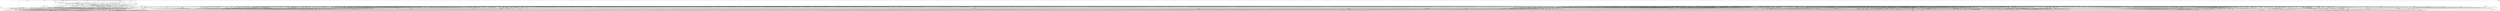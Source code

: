 digraph depends {
    node [shape=plaintext]
"alsa-utils-alsamixer" -> "libasound2"
"alsa-utils-alsamixer" -> "libc6"
"alsa-utils-alsamixer" -> "libformw5"
"alsa-utils-alsamixer" -> "libmenuw5"
"alsa-utils-alsamixer" -> "libncursesw5"
"alsa-utils-alsamixer" -> "libpanelw5"
"alsa-utils-alsamixer" -> "libtinfo5"
"angstrom-feed-configs" -> "opkg" [style=dotted]
"angstrom-packagegroup-boot" -> "angstrom-version"
"angstrom-packagegroup-boot" -> "packagegroup-boot"
"avahi-daemon" -> "base-files"
"avahi-daemon" -> "base-passwd"
"avahi-daemon" -> "libavahi-common3"
"avahi-daemon" -> "libavahi-core7"
"avahi-daemon" -> "libc6"
"avahi-daemon" -> "libcap2"
"avahi-daemon" -> "libdaemon0"
"avahi-daemon" -> "libdbus-1-3"
"avahi-daemon" -> "libexpat1"
"avahi-daemon" -> "libnss-mdns" [style=dotted]
"avahi-daemon" -> "shadow"
"avahi-utils" -> "libavahi-client3"
"avahi-utils" -> "libavahi-common3"
"avahi-utils" -> "libc6"
"bash" -> "base-files"
"bash" -> "libc6"
"bash" -> "libtinfo5"
"bash" -> "update-alternatives-opkg"
"bluez5" -> "libc6"
"bluez5" -> "libdbus-1-3"
"bluez5" -> "libglib-2.0-0"
"bluez5" -> "libreadline7"
"bluez5" -> "libudev1"
"busybox" -> "busybox-syslog" [style=dotted]
"busybox" -> "busybox-udhcpc" [style=dotted]
"busybox" -> "libc6"
"busybox" -> "update-alternatives-opkg"
"ca-certificates" -> "openssl"
"connman-angstrom-settings" -> "connman"
"connman" -> "bluez5"
"connman-client" -> "connman"
"connman-client" -> "libc6"
"connman-client" -> "libdbus-1-3"
"connman-client" -> "libglib-2.0-0"
"connman-client" -> "libreadline7"
"connman" -> "connman-conf" [style=dotted]
"connman" -> "dbus-1"
"connman" -> "iptables"
"connman" -> "libc6"
"connman" -> "libdbus-1-3"
"connman" -> "libglib-2.0-0"
"connman" -> "libgnutls30"
"connman" -> "ofono"
"connman" -> "update-alternatives-opkg"
"connman" -> "wpa-supplicant"
"cpp" -> "libc6"
"cpp" -> "libgmp10"
"cpp" -> "libmpc3"
"cpp" -> "libmpfr4"
"cpp" -> "libz1"
"cpp-symlinks" -> "cpp"
"cpufreq-tweaks" -> "cpufrequtils"
"cpufrequtils" -> "libc6"
"curl" -> "libc6"
"curl" -> "libcurl4"
"db" -> "libc6"
"dbus-1" -> "base-files"
"dbus-1" -> "base-passwd"
"dbus-1" -> "libc6"
"dbus-1" -> "libdbus-1-3"
"dbus-1" -> "libexpat1"
"dbus-1" -> "libsystemd0"
"dbus-1" -> "libx11-6"
"dbus-1" -> "shadow"
"e2fsprogs-e2fsck" -> "libblkid1"
"e2fsprogs-e2fsck" -> "libc6"
"e2fsprogs-e2fsck" -> "libcom-err2"
"e2fsprogs-e2fsck" -> "libe2p2"
"e2fsprogs-e2fsck" -> "libext2fs2"
"e2fsprogs-e2fsck" -> "libuuid1"
"e2fsprogs-resize2fs" -> "libc6"
"e2fsprogs-resize2fs" -> "libcom-err2"
"e2fsprogs-resize2fs" -> "libe2p2"
"e2fsprogs-resize2fs" -> "libext2fs2"
"ffmpeg" -> "libavcodec57"
"ffmpeg" -> "libavdevice57"
"ffmpeg" -> "libavfilter6"
"ffmpeg" -> "libavformat57"
"ffmpeg" -> "libavutil55"
"ffmpeg" -> "libc6"
"ffmpeg" -> "libpostproc54"
"ffmpeg" -> "libswresample2"
"ffmpeg" -> "libswscale4"
"fixmac" -> "ranpwd"
"fuse-utils" -> "libc6"
"gptfdisk" -> "libc6"
"gptfdisk" -> "libgcc1"
"gptfdisk" -> "libncursesw5"
"gptfdisk" -> "libpopt0"
"gptfdisk" -> "libstdc++6"
"gptfdisk" -> "libtinfo5"
"gptfdisk" -> "libuuid1"
"htop" -> "libc6"
"htop" -> "libncursesw5"
"htop" -> "libtinfo5"
"htop" -> "ncurses-terminfo"
"iproute2-tc" -> "iptables"
"iproute2-tc" -> "libc6"
"iproute2-tc" -> "libelf1"
"iptables" -> "kernel-module-iptable-filter" [style=dotted]
"iptables" -> "kernel-module-iptable-nat" [style=dotted]
"iptables" -> "kernel-module-ip-tables" [style=dotted]
"iptables" -> "kernel-module-ipt-masquerade" [style=dotted]
"iptables" -> "kernel-module-nf-conntrack-ipv4" [style=dotted]
"iptables" -> "kernel-module-nf-conntrack" [style=dotted]
"iptables" -> "kernel-module-nf-defrag-ipv4" [style=dotted]
"iptables" -> "kernel-module-nf-nat" [style=dotted]
"iptables" -> "kernel-module-x-tables" [style=dotted]
"iptables" -> "libc6"
"iw" -> "libc6"
"iw" -> "libnl-3-200"
"iw" -> "libnl-genl-3-200"
"kbd" -> "libc6"
"kbd" -> "update-alternatives-opkg"
"kernel-module-6lowpan-4.9.59" -> "kernel-module-ipv6-4.9.59"
"kernel-module-6pack-4.9.59" -> "kernel-module-ax25-4.9.59"
"kernel-module-8021q-4.9.59" -> "kernel-module-garp-4.9.59"
"kernel-module-8192cu-4.9.59" -> "kernel-module-cfg80211-4.9.59"
"kernel-module-9p-4.9.59" -> "kernel-module-9pnet-4.9.59"
"kernel-module-ablk-helper-4.9.59" -> "kernel-module-cryptd-4.9.59"
"kernel-module-act-ipt-4.9.59" -> "kernel-module-x-tables-4.9.59"
"kernel-module-ad714x-i2c-4.9.59" -> "kernel-module-ad714x-4.9.59"
"kernel-module-ad714x-spi-4.9.59" -> "kernel-module-ad714x-4.9.59"
"kernel-module-ads1015-4.9.59" -> "kernel-module-hwmon-4.9.59"
"kernel-module-ads7846-4.9.59" -> "kernel-module-hwmon-4.9.59"
"kernel-module-adxl34x-i2c-4.9.59" -> "kernel-module-adxl34x-4.9.59"
"kernel-module-adxl34x-spi-4.9.59" -> "kernel-module-adxl34x-4.9.59"
"kernel-module-aes-arm-bs-4.9.59" -> "kernel-module-ablk-helper-4.9.59"
"kernel-module-aes-arm-bs-4.9.59" -> "kernel-module-aes-arm-4.9.59"
"kernel-module-ah6-4.9.59" -> "kernel-module-ipv6-4.9.59"
"kernel-module-aircable-4.9.59" -> "kernel-module-usbserial-4.9.59"
"kernel-module-algif-skcipher-4.9.59" -> "kernel-module-af-alg-4.9.59"
"kernel-module-appletalk-4.9.59" -> "kernel-module-psnap-4.9.59"
"kernel-module-ar5523-4.9.59" -> "kernel-module-cfg80211-4.9.59"
"kernel-module-ar5523-4.9.59" -> "kernel-module-mac80211-4.9.59"
"kernel-module-arizona-micsupp-4.9.59" -> "kernel-module-snd-soc-core-4.9.59"
"kernel-module-ark3116-4.9.59" -> "kernel-module-usbserial-4.9.59"
"kernel-module-arptable-filter-4.9.59" -> "kernel-module-arp-tables-4.9.59"
"kernel-module-arptable-filter-4.9.59" -> "kernel-module-x-tables-4.9.59"
"kernel-module-arp-tables-4.9.59" -> "kernel-module-x-tables-4.9.59"
"kernel-module-arpt-mangle-4.9.59" -> "kernel-module-x-tables-4.9.59"
"kernel-module-asix-4.9.59" -> "kernel-module-libphy-4.9.59"
"kernel-module-async-memcpy-4.9.59" -> "kernel-module-async-tx-4.9.59"
"kernel-module-async-pq-4.9.59" -> "kernel-module-async-tx-4.9.59"
"kernel-module-async-pq-4.9.59" -> "kernel-module-async-xor-4.9.59"
"kernel-module-async-pq-4.9.59" -> "kernel-module-raid6-pq-4.9.59"
"kernel-module-async-raid6-recov-4.9.59" -> "kernel-module-async-tx-4.9.59"
"kernel-module-async-raid6-recov-4.9.59" -> "kernel-module-raid6-pq-4.9.59"
"kernel-module-async-xor-4.9.59" -> "kernel-module-async-tx-4.9.59"
"kernel-module-async-xor-4.9.59" -> "kernel-module-xor-4.9.59"
"kernel-module-at24-4.9.59" -> "kernel-module-nvmem-core-4.9.59"
"kernel-module-at76c50x-usb-4.9.59" -> "kernel-module-cfg80211-4.9.59"
"kernel-module-at76c50x-usb-4.9.59" -> "kernel-module-mac80211-4.9.59"
"kernel-module-at86rf230-4.9.59" -> "kernel-module-mac802154-4.9.59"
"kernel-module-ath3k-4.9.59" -> "kernel-module-bluetooth-4.9.59"
"kernel-module-ath-4.9.59" -> "kernel-module-cfg80211-4.9.59"
"kernel-module-ath6kl-core-4.9.59" -> "kernel-module-cfg80211-4.9.59"
"kernel-module-ath6kl-usb-4.9.59" -> "kernel-module-ath6kl-core-4.9.59"
"kernel-module-ath9k-4.9.59" -> "kernel-module-ath-4.9.59"
"kernel-module-ath9k-4.9.59" -> "kernel-module-ath9k-common-4.9.59"
"kernel-module-ath9k-4.9.59" -> "kernel-module-ath9k-hw-4.9.59"
"kernel-module-ath9k-4.9.59" -> "kernel-module-cfg80211-4.9.59"
"kernel-module-ath9k-4.9.59" -> "kernel-module-mac80211-4.9.59"
"kernel-module-ath9k-common-4.9.59" -> "kernel-module-ath-4.9.59"
"kernel-module-ath9k-common-4.9.59" -> "kernel-module-ath9k-hw-4.9.59"
"kernel-module-ath9k-common-4.9.59" -> "kernel-module-cfg80211-4.9.59"
"kernel-module-ath9k-htc-4.9.59" -> "kernel-module-ath-4.9.59"
"kernel-module-ath9k-htc-4.9.59" -> "kernel-module-ath9k-common-4.9.59"
"kernel-module-ath9k-htc-4.9.59" -> "kernel-module-ath9k-hw-4.9.59"
"kernel-module-ath9k-htc-4.9.59" -> "kernel-module-cfg80211-4.9.59"
"kernel-module-ath9k-htc-4.9.59" -> "kernel-module-mac80211-4.9.59"
"kernel-module-ath9k-hw-4.9.59" -> "kernel-module-ath-4.9.59"
"kernel-module-ati-remote-4.9.59" -> "kernel-module-rc-core-4.9.59"
"kernel-module-au0828-4.9.59" -> "kernel-module-dvb-core-4.9.59"
"kernel-module-au0828-4.9.59" -> "kernel-module-media-4.9.59"
"kernel-module-au0828-4.9.59" -> "kernel-module-rc-core-4.9.59"
"kernel-module-au0828-4.9.59" -> "kernel-module-tveeprom-4.9.59"
"kernel-module-au0828-4.9.59" -> "kernel-module-v4l2-common-4.9.59"
"kernel-module-au0828-4.9.59" -> "kernel-module-videobuf2-core-4.9.59"
"kernel-module-au0828-4.9.59" -> "kernel-module-videobuf2-v4l2-4.9.59"
"kernel-module-au0828-4.9.59" -> "kernel-module-videobuf2-vmalloc-4.9.59"
"kernel-module-au0828-4.9.59" -> "kernel-module-videodev-4.9.59"
"kernel-module-au8522-decoder-4.9.59" -> "kernel-module-au8522-common-4.9.59"
"kernel-module-au8522-decoder-4.9.59" -> "kernel-module-media-4.9.59"
"kernel-module-au8522-decoder-4.9.59" -> "kernel-module-v4l2-common-4.9.59"
"kernel-module-au8522-decoder-4.9.59" -> "kernel-module-videodev-4.9.59"
"kernel-module-au8522-dig-4.9.59" -> "kernel-module-au8522-common-4.9.59"
"kernel-module-authencesn-4.9.59" -> "kernel-module-authenc-4.9.59"
"kernel-module-b2c2-flexcop-4.9.59" -> "kernel-module-cx24113-4.9.59"
"kernel-module-b2c2-flexcop-4.9.59" -> "kernel-module-cx24123-4.9.59"
"kernel-module-b2c2-flexcop-4.9.59" -> "kernel-module-dvb-core-4.9.59"
"kernel-module-b2c2-flexcop-4.9.59" -> "kernel-module-s5h1420-4.9.59"
"kernel-module-b2c2-flexcop-usb-4.9.59" -> "kernel-module-b2c2-flexcop-4.9.59"
"kernel-module-b43-4.9.59" -> "kernel-module-bcma-4.9.59"
"kernel-module-b43-4.9.59" -> "kernel-module-cfg80211-4.9.59"
"kernel-module-b43-4.9.59" -> "kernel-module-mac80211-4.9.59"
"kernel-module-b43-4.9.59" -> "kernel-module-ssb-4.9.59"
"kernel-module-b43legacy-4.9.59" -> "kernel-module-cfg80211-4.9.59"
"kernel-module-b43legacy-4.9.59" -> "kernel-module-mac80211-4.9.59"
"kernel-module-b43legacy-4.9.59" -> "kernel-module-ssb-4.9.59"
"kernel-module-baycom-ser-fdx-4.9.59" -> "kernel-module-hdlcdrv-4.9.59"
"kernel-module-baycom-ser-hdx-4.9.59" -> "kernel-module-hdlcdrv-4.9.59"
"kernel-module-bcm203x-4.9.59" -> "kernel-module-bluetooth-4.9.59"
"kernel-module-bcm2835-smi-dev-4.9.59" -> "kernel-module-bcm2835-smi-4.9.59"
"kernel-module-bcm2835-smi-nand-4.9.59" -> "kernel-module-bcm2835-smi-4.9.59"
"kernel-module-bcm2835-smi-nand-4.9.59" -> "kernel-module-mtd-4.9.59"
"kernel-module-bcm2835-smi-nand-4.9.59" -> "kernel-module-nand-4.9.59"
"kernel-module-bcm2835-v4l2-4.9.59" -> "kernel-module-v4l2-common-4.9.59"
"kernel-module-bcm2835-v4l2-4.9.59" -> "kernel-module-videobuf2-core-4.9.59"
"kernel-module-bcm2835-v4l2-4.9.59" -> "kernel-module-videobuf2-v4l2-4.9.59"
"kernel-module-bcm2835-v4l2-4.9.59" -> "kernel-module-videobuf2-vmalloc-4.9.59"
"kernel-module-bcm2835-v4l2-4.9.59" -> "kernel-module-videodev-4.9.59"
"kernel-module-belkin-sa-4.9.59" -> "kernel-module-usbserial-4.9.59"
"kernel-module-bfusb-4.9.59" -> "kernel-module-bluetooth-4.9.59"
"kernel-module-bluetooth-4.9.59" -> "kernel-module-rfkill-4.9.59"
"kernel-module-bluetooth-6lowpan-4.9.59" -> "kernel-module-6lowpan-4.9.59"
"kernel-module-bluetooth-6lowpan-4.9.59" -> "kernel-module-bluetooth-4.9.59"
"kernel-module-bmp280-4.9.59" -> "kernel-module-industrialio-4.9.59"
"kernel-module-bmp280-i2c-4.9.59" -> "kernel-module-bmp280-4.9.59"
"kernel-module-bmp280-spi-4.9.59" -> "kernel-module-bmp280-4.9.59"
"kernel-module-bnep-4.9.59" -> "kernel-module-bluetooth-4.9.59"
"kernel-module-bpa10x-4.9.59" -> "kernel-module-bluetooth-4.9.59"
"kernel-module-bpa10x-4.9.59" -> "kernel-module-hci-uart-4.9.59"
"kernel-module-bpqether-4.9.59" -> "kernel-module-ax25-4.9.59"
"kernel-module-brcmfmac-4.9.59" -> "kernel-module-brcmutil-4.9.59"
"kernel-module-brcmfmac-4.9.59" -> "kernel-module-cfg80211-4.9.59"
"kernel-module-bridge-4.9.59" -> "kernel-module-ipv6-4.9.59"
"kernel-module-bridge-4.9.59" -> "kernel-module-llc-4.9.59"
"kernel-module-bridge-4.9.59" -> "kernel-module-stp-4.9.59"
"kernel-module-br-netfilter-4.9.59" -> "kernel-module-bridge-4.9.59"
"kernel-module-bsd-comp-4.9.59" -> "kernel-module-ppp-generic-4.9.59"
"kernel-module-btbcm-4.9.59" -> "kernel-module-bluetooth-4.9.59"
"kernel-module-btintel-4.9.59" -> "kernel-module-bluetooth-4.9.59"
"kernel-module-btmrvl-4.9.59" -> "kernel-module-bluetooth-4.9.59"
"kernel-module-btmrvl-sdio-4.9.59" -> "kernel-module-bluetooth-4.9.59"
"kernel-module-btmrvl-sdio-4.9.59" -> "kernel-module-btmrvl-4.9.59"
"kernel-module-btrfs-4.9.59" -> "kernel-module-raid6-pq-4.9.59"
"kernel-module-btrfs-4.9.59" -> "kernel-module-xor-4.9.59"
"kernel-module-btrfs-4.9.59" -> "kernel-module-zlib-deflate-4.9.59"
"kernel-module-btrtl-4.9.59" -> "kernel-module-bluetooth-4.9.59"
"kernel-module-btusb-4.9.59" -> "kernel-module-bluetooth-4.9.59"
"kernel-module-btusb-4.9.59" -> "kernel-module-btbcm-4.9.59"
"kernel-module-btusb-4.9.59" -> "kernel-module-btintel-4.9.59"
"kernel-module-btusb-4.9.59" -> "kernel-module-btrtl-4.9.59"
"kernel-module-btwilink-4.9.59" -> "kernel-module-bluetooth-4.9.59"
"kernel-module-btwilink-4.9.59" -> "kernel-module-st-drv-4.9.59"
"kernel-module-can-bcm-4.9.59" -> "kernel-module-can-4.9.59"
"kernel-module-can-gw-4.9.59" -> "kernel-module-can-4.9.59"
"kernel-module-can-raw-4.9.59" -> "kernel-module-can-4.9.59"
"kernel-module-carl9170-4.9.59" -> "kernel-module-ath-4.9.59"
"kernel-module-carl9170-4.9.59" -> "kernel-module-cfg80211-4.9.59"
"kernel-module-carl9170-4.9.59" -> "kernel-module-mac80211-4.9.59"
"kernel-module-cast5-generic-4.9.59" -> "kernel-module-cast-common-4.9.59"
"kernel-module-cc2520-4.9.59" -> "kernel-module-crc-ccitt-4.9.59"
"kernel-module-cc2520-4.9.59" -> "kernel-module-mac802154-4.9.59"
"kernel-module-cdc-mbim-4.9.59" -> "kernel-module-cdc-ncm-4.9.59"
"kernel-module-cdc-mbim-4.9.59" -> "kernel-module-cdc-wdm-4.9.59"
"kernel-module-cfg80211-4.9.59" -> "kernel-module-rfkill-4.9.59"
"kernel-module-ch341-4.9.59" -> "kernel-module-usbserial-4.9.59"
"kernel-module-cp210x-4.9.59" -> "kernel-module-usbserial-4.9.59"
"kernel-module-cpia2-4.9.59" -> "kernel-module-v4l2-common-4.9.59"
"kernel-module-cpia2-4.9.59" -> "kernel-module-videodev-4.9.59"
"kernel-module-cs53l32a-4.9.59" -> "kernel-module-v4l2-common-4.9.59"
"kernel-module-cs53l32a-4.9.59" -> "kernel-module-videodev-4.9.59"
"kernel-module-cuse-4.9.59" -> "kernel-module-fuse-4.9.59"
"kernel-module-cx231xx-4.9.59" -> "kernel-module-cx2341x-4.9.59"
"kernel-module-cx231xx-4.9.59" -> "kernel-module-i2c-mux-4.9.59"
"kernel-module-cx231xx-4.9.59" -> "kernel-module-media-4.9.59"
"kernel-module-cx231xx-4.9.59" -> "kernel-module-rc-core-4.9.59"
"kernel-module-cx231xx-4.9.59" -> "kernel-module-tveeprom-4.9.59"
"kernel-module-cx231xx-4.9.59" -> "kernel-module-v4l2-common-4.9.59"
"kernel-module-cx231xx-4.9.59" -> "kernel-module-videobuf-core-4.9.59"
"kernel-module-cx231xx-4.9.59" -> "kernel-module-videobuf-vmalloc-4.9.59"
"kernel-module-cx231xx-4.9.59" -> "kernel-module-videodev-4.9.59"
"kernel-module-cx231xx-alsa-4.9.59" -> "kernel-module-cx231xx-4.9.59"
"kernel-module-cx231xx-alsa-4.9.59" -> "kernel-module-snd-4.9.59"
"kernel-module-cx231xx-alsa-4.9.59" -> "kernel-module-snd-pcm-4.9.59"
"kernel-module-cx231xx-dvb-4.9.59" -> "kernel-module-cx231xx-4.9.59"
"kernel-module-cx231xx-dvb-4.9.59" -> "kernel-module-dvb-core-4.9.59"
"kernel-module-cx2341x-4.9.59" -> "kernel-module-v4l2-common-4.9.59"
"kernel-module-cx2341x-4.9.59" -> "kernel-module-videodev-4.9.59"
"kernel-module-cx25840-4.9.59" -> "kernel-module-media-4.9.59"
"kernel-module-cx25840-4.9.59" -> "kernel-module-v4l2-common-4.9.59"
"kernel-module-cx25840-4.9.59" -> "kernel-module-videodev-4.9.59"
"kernel-module-cxacru-4.9.59" -> "kernel-module-atm-4.9.59"
"kernel-module-cxacru-4.9.59" -> "kernel-module-usbatm-4.9.59"
"kernel-module-cxd2820r-4.9.59" -> "kernel-module-dvb-core-4.9.59"
"kernel-module-cxd2841er-4.9.59" -> "kernel-module-dvb-core-4.9.59"
"kernel-module-cxd2880-spi-4.9.59" -> "kernel-module-dvb-core-4.9.59"
"kernel-module-cyberjack-4.9.59" -> "kernel-module-usbserial-4.9.59"
"kernel-module-cypress-m8-4.9.59" -> "kernel-module-usbserial-4.9.59"
"kernel-module-deflate-4.9.59" -> "kernel-module-zlib-deflate-4.9.59"
"kernel-module-dht11-4.9.59" -> "kernel-module-industrialio-4.9.59"
"kernel-module-dib3000mc-4.9.59" -> "kernel-module-dibx000-common-4.9.59"
"kernel-module-dib7000m-4.9.59" -> "kernel-module-dibx000-common-4.9.59"
"kernel-module-dib7000p-4.9.59" -> "kernel-module-dibx000-common-4.9.59"
"kernel-module-dib7000p-4.9.59" -> "kernel-module-dvb-core-4.9.59"
"kernel-module-dib8000-4.9.59" -> "kernel-module-dibx000-common-4.9.59"
"kernel-module-dib8000-4.9.59" -> "kernel-module-dvb-core-4.9.59"
"kernel-module-dib9000-4.9.59" -> "kernel-module-dibx000-common-4.9.59"
"kernel-module-dib9000-4.9.59" -> "kernel-module-dvb-core-4.9.59"
"kernel-module-digi-acceleport-4.9.59" -> "kernel-module-usbserial-4.9.59"
"kernel-module-dm-bufio-4.9.59" -> "kernel-module-dm-mod-4.9.59"
"kernel-module-dm-crypt-4.9.59" -> "kernel-module-dm-mod-4.9.59"
"kernel-module-dm-delay-4.9.59" -> "kernel-module-dm-mod-4.9.59"
"kernel-module-dm-log-4.9.59" -> "kernel-module-dm-mod-4.9.59"
"kernel-module-dm-log-userspace-4.9.59" -> "kernel-module-cn-4.9.59"
"kernel-module-dm-log-userspace-4.9.59" -> "kernel-module-dm-log-4.9.59"
"kernel-module-dm-log-userspace-4.9.59" -> "kernel-module-dm-mod-4.9.59"
"kernel-module-dm-mirror-4.9.59" -> "kernel-module-dm-log-4.9.59"
"kernel-module-dm-mirror-4.9.59" -> "kernel-module-dm-mod-4.9.59"
"kernel-module-dm-mirror-4.9.59" -> "kernel-module-dm-region-hash-4.9.59"
"kernel-module-dm-persistent-data-4.9.59" -> "kernel-module-dm-bufio-4.9.59"
"kernel-module-dm-persistent-data-4.9.59" -> "kernel-module-dm-mod-4.9.59"
"kernel-module-dm-raid-4.9.59" -> "kernel-module-dm-mod-4.9.59"
"kernel-module-dm-raid-4.9.59" -> "kernel-module-md-mod-4.9.59"
"kernel-module-dm-raid-4.9.59" -> "kernel-module-raid456-4.9.59"
"kernel-module-dm-region-hash-4.9.59" -> "kernel-module-dm-log-4.9.59"
"kernel-module-dm-snapshot-4.9.59" -> "kernel-module-dm-bufio-4.9.59"
"kernel-module-dm-snapshot-4.9.59" -> "kernel-module-dm-mod-4.9.59"
"kernel-module-dm-thin-pool-4.9.59" -> "kernel-module-dm-bio-prison-4.9.59"
"kernel-module-dm-thin-pool-4.9.59" -> "kernel-module-dm-mod-4.9.59"
"kernel-module-dm-thin-pool-4.9.59" -> "kernel-module-dm-persistent-data-4.9.59"
"kernel-module-dm-zero-4.9.59" -> "kernel-module-dm-mod-4.9.59"
"kernel-module-drm-kms-helper-4.9.59" -> "kernel-module-drm-4.9.59"
"kernel-module-drm-kms-helper-4.9.59" -> "kernel-module-fb-sys-fops-4.9.59"
"kernel-module-drm-kms-helper-4.9.59" -> "kernel-module-syscopyarea-4.9.59"
"kernel-module-drm-kms-helper-4.9.59" -> "kernel-module-sysfillrect-4.9.59"
"kernel-module-drm-kms-helper-4.9.59" -> "kernel-module-sysimgblt-4.9.59"
"kernel-module-drxk-4.9.59" -> "kernel-module-dvb-core-4.9.59"
"kernel-module-ds1wm-4.9.59" -> "kernel-module-wire-4.9.59"
"kernel-module-ds2482-4.9.59" -> "kernel-module-wire-4.9.59"
"kernel-module-ds2490-4.9.59" -> "kernel-module-wire-4.9.59"
"kernel-module-ds2760-battery-4.9.59" -> "kernel-module-w1-ds2760-4.9.59"
"kernel-module-dsbr100-4.9.59" -> "kernel-module-videodev-4.9.59"
"kernel-module-dvb-as102-4.9.59" -> "kernel-module-dvb-core-4.9.59"
"kernel-module-dvb-usb-4.9.59" -> "kernel-module-dvb-core-4.9.59"
"kernel-module-dvb-usb-4.9.59" -> "kernel-module-rc-core-4.9.59"
"kernel-module-dvb-usb-a800-4.9.59" -> "kernel-module-dvb-usb-4.9.59"
"kernel-module-dvb-usb-a800-4.9.59" -> "kernel-module-dvb-usb-dibusb-common-4.9.59"
"kernel-module-dvb-usb-a800-4.9.59" -> "kernel-module-dvb-usb-dibusb-mc-common-4.9.59"
"kernel-module-dvb-usb-af9005-4.9.59" -> "kernel-module-dvb-usb-4.9.59"
"kernel-module-dvb-usb-af9015-4.9.59" -> "kernel-module-dvb-usb-v2-4.9.59"
"kernel-module-dvb-usb-af9015-4.9.59" -> "kernel-module-rc-core-4.9.59"
"kernel-module-dvb-usb-af9035-4.9.59" -> "kernel-module-dvb-usb-v2-4.9.59"
"kernel-module-dvb-usb-af9035-4.9.59" -> "kernel-module-rc-core-4.9.59"
"kernel-module-dvb-usb-anysee-4.9.59" -> "kernel-module-dvb-core-4.9.59"
"kernel-module-dvb-usb-anysee-4.9.59" -> "kernel-module-dvb-usb-v2-4.9.59"
"kernel-module-dvb-usb-anysee-4.9.59" -> "kernel-module-rc-core-4.9.59"
"kernel-module-dvb-usb-au6610-4.9.59" -> "kernel-module-dvb-usb-v2-4.9.59"
"kernel-module-dvb-usb-az6007-4.9.59" -> "kernel-module-cypress-firmware-4.9.59"
"kernel-module-dvb-usb-az6007-4.9.59" -> "kernel-module-dvb-core-4.9.59"
"kernel-module-dvb-usb-az6007-4.9.59" -> "kernel-module-dvb-usb-v2-4.9.59"
"kernel-module-dvb-usb-az6007-4.9.59" -> "kernel-module-rc-core-4.9.59"
"kernel-module-dvb-usb-az6027-4.9.59" -> "kernel-module-dvb-core-4.9.59"
"kernel-module-dvb-usb-az6027-4.9.59" -> "kernel-module-dvb-usb-4.9.59"
"kernel-module-dvb-usb-az6027-4.9.59" -> "kernel-module-stb0899-4.9.59"
"kernel-module-dvb-usb-az6027-4.9.59" -> "kernel-module-stb6100-4.9.59"
"kernel-module-dvb-usb-ce6230-4.9.59" -> "kernel-module-dvb-usb-v2-4.9.59"
"kernel-module-dvb-usb-cinergyt2-4.9.59" -> "kernel-module-dvb-usb-4.9.59"
"kernel-module-dvb-usb-cxusb-4.9.59" -> "kernel-module-dib0070-4.9.59"
"kernel-module-dvb-usb-cxusb-4.9.59" -> "kernel-module-dvb-usb-4.9.59"
"kernel-module-dvb-usb-dib0700-4.9.59" -> "kernel-module-dib0070-4.9.59"
"kernel-module-dvb-usb-dib0700-4.9.59" -> "kernel-module-dib0090-4.9.59"
"kernel-module-dvb-usb-dib0700-4.9.59" -> "kernel-module-dib3000mc-4.9.59"
"kernel-module-dvb-usb-dib0700-4.9.59" -> "kernel-module-dib7000m-4.9.59"
"kernel-module-dvb-usb-dib0700-4.9.59" -> "kernel-module-dib9000-4.9.59"
"kernel-module-dvb-usb-dib0700-4.9.59" -> "kernel-module-dibx000-common-4.9.59"
"kernel-module-dvb-usb-dib0700-4.9.59" -> "kernel-module-dvb-usb-4.9.59"
"kernel-module-dvb-usb-dib0700-4.9.59" -> "kernel-module-rc-core-4.9.59"
"kernel-module-dvb-usb-dibusb-common-4.9.59" -> "kernel-module-dvb-usb-4.9.59"
"kernel-module-dvb-usb-dibusb-mb-4.9.59" -> "kernel-module-dvb-usb-4.9.59"
"kernel-module-dvb-usb-dibusb-mb-4.9.59" -> "kernel-module-dvb-usb-dibusb-common-4.9.59"
"kernel-module-dvb-usb-dibusb-mc-4.9.59" -> "kernel-module-dvb-usb-4.9.59"
"kernel-module-dvb-usb-dibusb-mc-4.9.59" -> "kernel-module-dvb-usb-dibusb-common-4.9.59"
"kernel-module-dvb-usb-dibusb-mc-4.9.59" -> "kernel-module-dvb-usb-dibusb-mc-common-4.9.59"
"kernel-module-dvb-usb-dibusb-mc-common-4.9.59" -> "kernel-module-dib3000mc-4.9.59"
"kernel-module-dvb-usb-dibusb-mc-common-4.9.59" -> "kernel-module-dvb-usb-dibusb-common-4.9.59"
"kernel-module-dvb-usb-digitv-4.9.59" -> "kernel-module-dvb-usb-4.9.59"
"kernel-module-dvb-usb-dtt200u-4.9.59" -> "kernel-module-dvb-usb-4.9.59"
"kernel-module-dvb-usb-dtt200u-4.9.59" -> "kernel-module-rc-core-4.9.59"
"kernel-module-dvb-usb-dtv5100-4.9.59" -> "kernel-module-dvb-usb-4.9.59"
"kernel-module-dvb-usb-dvbsky-4.9.59" -> "kernel-module-dvb-core-4.9.59"
"kernel-module-dvb-usb-dvbsky-4.9.59" -> "kernel-module-dvb-usb-v2-4.9.59"
"kernel-module-dvb-usb-dvbsky-4.9.59" -> "kernel-module-m88ds3103-4.9.59"
"kernel-module-dvb-usb-dvbsky-4.9.59" -> "kernel-module-rc-core-4.9.59"
"kernel-module-dvb-usb-dw2102-4.9.59" -> "kernel-module-dvb-core-4.9.59"
"kernel-module-dvb-usb-dw2102-4.9.59" -> "kernel-module-dvb-usb-4.9.59"
"kernel-module-dvb-usb-dw2102-4.9.59" -> "kernel-module-rc-core-4.9.59"
"kernel-module-dvb-usb-ec168-4.9.59" -> "kernel-module-dvb-usb-v2-4.9.59"
"kernel-module-dvb-usb-friio-4.9.59" -> "kernel-module-dvb-usb-4.9.59"
"kernel-module-dvb-usb-gl861-4.9.59" -> "kernel-module-dvb-usb-v2-4.9.59"
"kernel-module-dvb-usb-gp8psk-4.9.59" -> "kernel-module-dvb-usb-4.9.59"
"kernel-module-dvb-usb-lmedm04-4.9.59" -> "kernel-module-dvb-core-4.9.59"
"kernel-module-dvb-usb-lmedm04-4.9.59" -> "kernel-module-dvb-usb-v2-4.9.59"
"kernel-module-dvb-usb-lmedm04-4.9.59" -> "kernel-module-rc-core-4.9.59"
"kernel-module-dvb-usb-m920x-4.9.59" -> "kernel-module-dvb-usb-4.9.59"
"kernel-module-dvb-usb-m920x-4.9.59" -> "kernel-module-rc-core-4.9.59"
"kernel-module-dvb-usb-mxl111sf-4.9.59" -> "kernel-module-dvb-usb-v2-4.9.59"
"kernel-module-dvb-usb-mxl111sf-4.9.59" -> "kernel-module-tveeprom-4.9.59"
"kernel-module-dvb-usb-nova-t-usb2-4.9.59" -> "kernel-module-dvb-usb-4.9.59"
"kernel-module-dvb-usb-nova-t-usb2-4.9.59" -> "kernel-module-dvb-usb-dibusb-common-4.9.59"
"kernel-module-dvb-usb-nova-t-usb2-4.9.59" -> "kernel-module-dvb-usb-dibusb-mc-common-4.9.59"
"kernel-module-dvb-usb-opera-4.9.59" -> "kernel-module-dvb-usb-4.9.59"
"kernel-module-dvb-usb-pctv452e-4.9.59" -> "kernel-module-dvb-core-4.9.59"
"kernel-module-dvb-usb-pctv452e-4.9.59" -> "kernel-module-dvb-usb-4.9.59"
"kernel-module-dvb-usb-pctv452e-4.9.59" -> "kernel-module-rc-core-4.9.59"
"kernel-module-dvb-usb-pctv452e-4.9.59" -> "kernel-module-ttpci-eeprom-4.9.59"
"kernel-module-dvb-usb-rtl28xxu-4.9.59" -> "kernel-module-dvb-usb-v2-4.9.59"
"kernel-module-dvb-usb-rtl28xxu-4.9.59" -> "kernel-module-rc-core-4.9.59"
"kernel-module-dvb-usb-technisat-usb2-4.9.59" -> "kernel-module-dvb-core-4.9.59"
"kernel-module-dvb-usb-technisat-usb2-4.9.59" -> "kernel-module-dvb-usb-4.9.59"
"kernel-module-dvb-usb-technisat-usb2-4.9.59" -> "kernel-module-rc-core-4.9.59"
"kernel-module-dvb-usb-ttusb2-4.9.59" -> "kernel-module-dvb-core-4.9.59"
"kernel-module-dvb-usb-ttusb2-4.9.59" -> "kernel-module-dvb-usb-4.9.59"
"kernel-module-dvb-usb-ttusb2-4.9.59" -> "kernel-module-rc-core-4.9.59"
"kernel-module-dvb-usb-umt-010-4.9.59" -> "kernel-module-dvb-usb-4.9.59"
"kernel-module-dvb-usb-umt-010-4.9.59" -> "kernel-module-dvb-usb-dibusb-common-4.9.59"
"kernel-module-dvb-usb-v2-4.9.59" -> "kernel-module-dvb-core-4.9.59"
"kernel-module-dvb-usb-v2-4.9.59" -> "kernel-module-rc-core-4.9.59"
"kernel-module-dvb-usb-vp702x-4.9.59" -> "kernel-module-dvb-usb-4.9.59"
"kernel-module-dvb-usb-vp7045-4.9.59" -> "kernel-module-dvb-usb-4.9.59"
"kernel-module-e4000-4.9.59" -> "kernel-module-v4l2-common-4.9.59"
"kernel-module-e4000-4.9.59" -> "kernel-module-videodev-4.9.59"
"kernel-module-ebt-802-3-4.9.59" -> "kernel-module-x-tables-4.9.59"
"kernel-module-ebtable-broute-4.9.59" -> "kernel-module-bridge-4.9.59"
"kernel-module-ebtable-broute-4.9.59" -> "kernel-module-ebtables-4.9.59"
"kernel-module-ebtable-filter-4.9.59" -> "kernel-module-ebtables-4.9.59"
"kernel-module-ebtable-nat-4.9.59" -> "kernel-module-ebtables-4.9.59"
"kernel-module-ebtables-4.9.59" -> "kernel-module-x-tables-4.9.59"
"kernel-module-ebt-among-4.9.59" -> "kernel-module-x-tables-4.9.59"
"kernel-module-ebt-arp-4.9.59" -> "kernel-module-x-tables-4.9.59"
"kernel-module-ebt-arpreply-4.9.59" -> "kernel-module-x-tables-4.9.59"
"kernel-module-ebt-dnat-4.9.59" -> "kernel-module-x-tables-4.9.59"
"kernel-module-ebt-ip-4.9.59" -> "kernel-module-x-tables-4.9.59"
"kernel-module-ebt-ip6-4.9.59" -> "kernel-module-x-tables-4.9.59"
"kernel-module-ebt-limit-4.9.59" -> "kernel-module-x-tables-4.9.59"
"kernel-module-ebt-log-4.9.59" -> "kernel-module-x-tables-4.9.59"
"kernel-module-ebt-mark-4.9.59" -> "kernel-module-x-tables-4.9.59"
"kernel-module-ebt-mark-m-4.9.59" -> "kernel-module-x-tables-4.9.59"
"kernel-module-ebt-nflog-4.9.59" -> "kernel-module-x-tables-4.9.59"
"kernel-module-ebt-pkttype-4.9.59" -> "kernel-module-x-tables-4.9.59"
"kernel-module-ebt-redirect-4.9.59" -> "kernel-module-x-tables-4.9.59"
"kernel-module-ebt-snat-4.9.59" -> "kernel-module-x-tables-4.9.59"
"kernel-module-ebt-stp-4.9.59" -> "kernel-module-x-tables-4.9.59"
"kernel-module-ebt-vlan-4.9.59" -> "kernel-module-x-tables-4.9.59"
"kernel-module-em28xx-4.9.59" -> "kernel-module-media-4.9.59"
"kernel-module-em28xx-4.9.59" -> "kernel-module-tveeprom-4.9.59"
"kernel-module-em28xx-4.9.59" -> "kernel-module-v4l2-common-4.9.59"
"kernel-module-em28xx-4.9.59" -> "kernel-module-videodev-4.9.59"
"kernel-module-em28xx-alsa-4.9.59" -> "kernel-module-em28xx-4.9.59"
"kernel-module-em28xx-alsa-4.9.59" -> "kernel-module-snd-4.9.59"
"kernel-module-em28xx-alsa-4.9.59" -> "kernel-module-snd-pcm-4.9.59"
"kernel-module-em28xx-dvb-4.9.59" -> "kernel-module-dvb-core-4.9.59"
"kernel-module-em28xx-dvb-4.9.59" -> "kernel-module-em28xx-4.9.59"
"kernel-module-em28xx-rc-4.9.59" -> "kernel-module-em28xx-4.9.59"
"kernel-module-em28xx-rc-4.9.59" -> "kernel-module-rc-core-4.9.59"
"kernel-module-em28xx-v4l-4.9.59" -> "kernel-module-em28xx-4.9.59"
"kernel-module-em28xx-v4l-4.9.59" -> "kernel-module-media-4.9.59"
"kernel-module-em28xx-v4l-4.9.59" -> "kernel-module-v4l2-common-4.9.59"
"kernel-module-em28xx-v4l-4.9.59" -> "kernel-module-videobuf2-core-4.9.59"
"kernel-module-em28xx-v4l-4.9.59" -> "kernel-module-videobuf2-v4l2-4.9.59"
"kernel-module-em28xx-v4l-4.9.59" -> "kernel-module-videobuf2-vmalloc-4.9.59"
"kernel-module-em28xx-v4l-4.9.59" -> "kernel-module-videodev-4.9.59"
"kernel-module-em-ipset-4.9.59" -> "kernel-module-ip-set-4.9.59"
"kernel-module-empeg-4.9.59" -> "kernel-module-usbserial-4.9.59"
"kernel-module-esp6-4.9.59" -> "kernel-module-ipv6-4.9.59"
"kernel-module-extcon-arizona-4.9.59" -> "kernel-module-extcon-core-4.9.59"
"kernel-module-extcon-arizona-4.9.59" -> "kernel-module-snd-soc-core-4.9.59"
"kernel-module-f81232-4.9.59" -> "kernel-module-usbserial-4.9.59"
"kernel-module-fb-agm1264k-fl-4.9.59" -> "kernel-module-fbtft-4.9.59"
"kernel-module-fb-bd663474-4.9.59" -> "kernel-module-fbtft-4.9.59"
"kernel-module-fb-hx8340bn-4.9.59" -> "kernel-module-fbtft-4.9.59"
"kernel-module-fb-hx8347d-4.9.59" -> "kernel-module-fbtft-4.9.59"
"kernel-module-fb-hx8353d-4.9.59" -> "kernel-module-fbtft-4.9.59"
"kernel-module-fb-hx8357d-4.9.59" -> "kernel-module-fbtft-4.9.59"
"kernel-module-fb-ili9163-4.9.59" -> "kernel-module-fbtft-4.9.59"
"kernel-module-fb-ili9320-4.9.59" -> "kernel-module-fbtft-4.9.59"
"kernel-module-fb-ili9325-4.9.59" -> "kernel-module-fbtft-4.9.59"
"kernel-module-fb-ili9340-4.9.59" -> "kernel-module-fbtft-4.9.59"
"kernel-module-fb-ili9341-4.9.59" -> "kernel-module-fbtft-4.9.59"
"kernel-module-fb-ili9481-4.9.59" -> "kernel-module-fbtft-4.9.59"
"kernel-module-fb-ili9486-4.9.59" -> "kernel-module-fbtft-4.9.59"
"kernel-module-fb-pcd8544-4.9.59" -> "kernel-module-fbtft-4.9.59"
"kernel-module-fb-ra8875-4.9.59" -> "kernel-module-fbtft-4.9.59"
"kernel-module-fb-s6d02a1-4.9.59" -> "kernel-module-fbtft-4.9.59"
"kernel-module-fb-s6d1121-4.9.59" -> "kernel-module-fbtft-4.9.59"
"kernel-module-fb-ssd1289-4.9.59" -> "kernel-module-fbtft-4.9.59"
"kernel-module-fb-ssd1306-4.9.59" -> "kernel-module-fbtft-4.9.59"
"kernel-module-fb-ssd1331-4.9.59" -> "kernel-module-fbtft-4.9.59"
"kernel-module-fb-ssd1351-4.9.59" -> "kernel-module-fbtft-4.9.59"
"kernel-module-fb-st7735r-4.9.59" -> "kernel-module-fbtft-4.9.59"
"kernel-module-fb-st7789v-4.9.59" -> "kernel-module-fbtft-4.9.59"
"kernel-module-fbtft-4.9.59" -> "kernel-module-fb-sys-fops-4.9.59"
"kernel-module-fbtft-4.9.59" -> "kernel-module-syscopyarea-4.9.59"
"kernel-module-fbtft-4.9.59" -> "kernel-module-sysfillrect-4.9.59"
"kernel-module-fbtft-4.9.59" -> "kernel-module-sysimgblt-4.9.59"
"kernel-module-fbtft-device-4.9.59" -> "kernel-module-fbtft-4.9.59"
"kernel-module-fb-tinylcd-4.9.59" -> "kernel-module-fbtft-4.9.59"
"kernel-module-fb-tls8204-4.9.59" -> "kernel-module-fbtft-4.9.59"
"kernel-module-fb-uc1701-4.9.59" -> "kernel-module-fbtft-4.9.59"
"kernel-module-fb-upd161704-4.9.59" -> "kernel-module-fbtft-4.9.59"
"kernel-module-fb-watterott-4.9.59" -> "kernel-module-fbtft-4.9.59"
"kernel-module-fc2580-4.9.59" -> "kernel-module-v4l2-common-4.9.59"
"kernel-module-fc2580-4.9.59" -> "kernel-module-videodev-4.9.59"
"kernel-module-fixed-phy-4.9.59" -> "kernel-module-libphy-4.9.59"
"kernel-module-flexfb-4.9.59" -> "kernel-module-fbtft-4.9.59"
"kernel-module-fm-drv-4.9.59" -> "kernel-module-st-drv-4.9.59"
"kernel-module-fm-drv-4.9.59" -> "kernel-module-videodev-4.9.59"
"kernel-module-ftdi-sio-4.9.59" -> "kernel-module-usbserial-4.9.59"
"kernel-module-garmin-gps-4.9.59" -> "kernel-module-usbserial-4.9.59"
"kernel-module-garp-4.9.59" -> "kernel-module-llc-4.9.59"
"kernel-module-garp-4.9.59" -> "kernel-module-stp-4.9.59"
"kernel-module-ghash-generic-4.9.59" -> "kernel-module-gf128mul-4.9.59"
"kernel-module-go7007-4.9.59" -> "kernel-module-snd-4.9.59"
"kernel-module-go7007-4.9.59" -> "kernel-module-snd-pcm-4.9.59"
"kernel-module-go7007-4.9.59" -> "kernel-module-v4l2-common-4.9.59"
"kernel-module-go7007-4.9.59" -> "kernel-module-videobuf2-core-4.9.59"
"kernel-module-go7007-4.9.59" -> "kernel-module-videobuf2-v4l2-4.9.59"
"kernel-module-go7007-4.9.59" -> "kernel-module-videobuf2-vmalloc-4.9.59"
"kernel-module-go7007-4.9.59" -> "kernel-module-videodev-4.9.59"
"kernel-module-go7007-loader-4.9.59" -> "kernel-module-cypress-firmware-4.9.59"
"kernel-module-go7007-usb-4.9.59" -> "kernel-module-go7007-4.9.59"
"kernel-module-go7007-usb-4.9.59" -> "kernel-module-videodev-4.9.59"
"kernel-module-gpio-ir-recv-4.9.59" -> "kernel-module-rc-core-4.9.59"
"kernel-module-gspca-benq-4.9.59" -> "kernel-module-gspca-main-4.9.59"
"kernel-module-gspca-conex-4.9.59" -> "kernel-module-gspca-main-4.9.59"
"kernel-module-gspca-conex-4.9.59" -> "kernel-module-videodev-4.9.59"
"kernel-module-gspca-cpia1-4.9.59" -> "kernel-module-gspca-main-4.9.59"
"kernel-module-gspca-cpia1-4.9.59" -> "kernel-module-videodev-4.9.59"
"kernel-module-gspca-dtcs033-4.9.59" -> "kernel-module-gspca-main-4.9.59"
"kernel-module-gspca-dtcs033-4.9.59" -> "kernel-module-videodev-4.9.59"
"kernel-module-gspca-etoms-4.9.59" -> "kernel-module-gspca-main-4.9.59"
"kernel-module-gspca-etoms-4.9.59" -> "kernel-module-videodev-4.9.59"
"kernel-module-gspca-finepix-4.9.59" -> "kernel-module-gspca-main-4.9.59"
"kernel-module-gspca-gl860-4.9.59" -> "kernel-module-gspca-main-4.9.59"
"kernel-module-gspca-gl860-4.9.59" -> "kernel-module-videodev-4.9.59"
"kernel-module-gspca-jeilinj-4.9.59" -> "kernel-module-gspca-main-4.9.59"
"kernel-module-gspca-jeilinj-4.9.59" -> "kernel-module-videodev-4.9.59"
"kernel-module-gspca-jl2005bcd-4.9.59" -> "kernel-module-gspca-main-4.9.59"
"kernel-module-gspca-kinect-4.9.59" -> "kernel-module-gspca-main-4.9.59"
"kernel-module-gspca-konica-4.9.59" -> "kernel-module-gspca-main-4.9.59"
"kernel-module-gspca-konica-4.9.59" -> "kernel-module-videodev-4.9.59"
"kernel-module-gspca-m5602-4.9.59" -> "kernel-module-gspca-main-4.9.59"
"kernel-module-gspca-m5602-4.9.59" -> "kernel-module-videodev-4.9.59"
"kernel-module-gspca-main-4.9.59" -> "kernel-module-v4l2-common-4.9.59"
"kernel-module-gspca-main-4.9.59" -> "kernel-module-videodev-4.9.59"
"kernel-module-gspca-mars-4.9.59" -> "kernel-module-gspca-main-4.9.59"
"kernel-module-gspca-mars-4.9.59" -> "kernel-module-videodev-4.9.59"
"kernel-module-gspca-mr97310a-4.9.59" -> "kernel-module-gspca-main-4.9.59"
"kernel-module-gspca-mr97310a-4.9.59" -> "kernel-module-videodev-4.9.59"
"kernel-module-gspca-nw80x-4.9.59" -> "kernel-module-gspca-main-4.9.59"
"kernel-module-gspca-nw80x-4.9.59" -> "kernel-module-videodev-4.9.59"
"kernel-module-gspca-ov519-4.9.59" -> "kernel-module-gspca-main-4.9.59"
"kernel-module-gspca-ov519-4.9.59" -> "kernel-module-videodev-4.9.59"
"kernel-module-gspca-ov534-4.9.59" -> "kernel-module-gspca-main-4.9.59"
"kernel-module-gspca-ov534-4.9.59" -> "kernel-module-videodev-4.9.59"
"kernel-module-gspca-ov534-9-4.9.59" -> "kernel-module-gspca-main-4.9.59"
"kernel-module-gspca-ov534-9-4.9.59" -> "kernel-module-videodev-4.9.59"
"kernel-module-gspca-pac207-4.9.59" -> "kernel-module-gspca-main-4.9.59"
"kernel-module-gspca-pac207-4.9.59" -> "kernel-module-videodev-4.9.59"
"kernel-module-gspca-pac7302-4.9.59" -> "kernel-module-gspca-main-4.9.59"
"kernel-module-gspca-pac7302-4.9.59" -> "kernel-module-videodev-4.9.59"
"kernel-module-gspca-pac7311-4.9.59" -> "kernel-module-gspca-main-4.9.59"
"kernel-module-gspca-pac7311-4.9.59" -> "kernel-module-videodev-4.9.59"
"kernel-module-gspca-se401-4.9.59" -> "kernel-module-gspca-main-4.9.59"
"kernel-module-gspca-se401-4.9.59" -> "kernel-module-videodev-4.9.59"
"kernel-module-gspca-sn9c2028-4.9.59" -> "kernel-module-gspca-main-4.9.59"
"kernel-module-gspca-sn9c2028-4.9.59" -> "kernel-module-videodev-4.9.59"
"kernel-module-gspca-sn9c20x-4.9.59" -> "kernel-module-gspca-main-4.9.59"
"kernel-module-gspca-sn9c20x-4.9.59" -> "kernel-module-videodev-4.9.59"
"kernel-module-gspca-sonixb-4.9.59" -> "kernel-module-gspca-main-4.9.59"
"kernel-module-gspca-sonixb-4.9.59" -> "kernel-module-videodev-4.9.59"
"kernel-module-gspca-sonixj-4.9.59" -> "kernel-module-gspca-main-4.9.59"
"kernel-module-gspca-sonixj-4.9.59" -> "kernel-module-videodev-4.9.59"
"kernel-module-gspca-spca1528-4.9.59" -> "kernel-module-gspca-main-4.9.59"
"kernel-module-gspca-spca1528-4.9.59" -> "kernel-module-videodev-4.9.59"
"kernel-module-gspca-spca500-4.9.59" -> "kernel-module-gspca-main-4.9.59"
"kernel-module-gspca-spca500-4.9.59" -> "kernel-module-videodev-4.9.59"
"kernel-module-gspca-spca501-4.9.59" -> "kernel-module-gspca-main-4.9.59"
"kernel-module-gspca-spca501-4.9.59" -> "kernel-module-videodev-4.9.59"
"kernel-module-gspca-spca505-4.9.59" -> "kernel-module-gspca-main-4.9.59"
"kernel-module-gspca-spca505-4.9.59" -> "kernel-module-videodev-4.9.59"
"kernel-module-gspca-spca506-4.9.59" -> "kernel-module-gspca-main-4.9.59"
"kernel-module-gspca-spca506-4.9.59" -> "kernel-module-videodev-4.9.59"
"kernel-module-gspca-spca508-4.9.59" -> "kernel-module-gspca-main-4.9.59"
"kernel-module-gspca-spca508-4.9.59" -> "kernel-module-videodev-4.9.59"
"kernel-module-gspca-spca561-4.9.59" -> "kernel-module-gspca-main-4.9.59"
"kernel-module-gspca-spca561-4.9.59" -> "kernel-module-videodev-4.9.59"
"kernel-module-gspca-sq905-4.9.59" -> "kernel-module-gspca-main-4.9.59"
"kernel-module-gspca-sq905c-4.9.59" -> "kernel-module-gspca-main-4.9.59"
"kernel-module-gspca-sq930x-4.9.59" -> "kernel-module-gspca-main-4.9.59"
"kernel-module-gspca-sq930x-4.9.59" -> "kernel-module-videodev-4.9.59"
"kernel-module-gspca-stk014-4.9.59" -> "kernel-module-gspca-main-4.9.59"
"kernel-module-gspca-stk014-4.9.59" -> "kernel-module-videodev-4.9.59"
"kernel-module-gspca-stk1135-4.9.59" -> "kernel-module-gspca-main-4.9.59"
"kernel-module-gspca-stk1135-4.9.59" -> "kernel-module-videodev-4.9.59"
"kernel-module-gspca-stv0680-4.9.59" -> "kernel-module-gspca-main-4.9.59"
"kernel-module-gspca-stv06xx-4.9.59" -> "kernel-module-gspca-main-4.9.59"
"kernel-module-gspca-stv06xx-4.9.59" -> "kernel-module-videodev-4.9.59"
"kernel-module-gspca-sunplus-4.9.59" -> "kernel-module-gspca-main-4.9.59"
"kernel-module-gspca-sunplus-4.9.59" -> "kernel-module-videodev-4.9.59"
"kernel-module-gspca-t613-4.9.59" -> "kernel-module-gspca-main-4.9.59"
"kernel-module-gspca-t613-4.9.59" -> "kernel-module-videodev-4.9.59"
"kernel-module-gspca-topro-4.9.59" -> "kernel-module-gspca-main-4.9.59"
"kernel-module-gspca-topro-4.9.59" -> "kernel-module-videodev-4.9.59"
"kernel-module-gspca-tv8532-4.9.59" -> "kernel-module-gspca-main-4.9.59"
"kernel-module-gspca-tv8532-4.9.59" -> "kernel-module-videodev-4.9.59"
"kernel-module-gspca-vc032x-4.9.59" -> "kernel-module-gspca-main-4.9.59"
"kernel-module-gspca-vc032x-4.9.59" -> "kernel-module-videodev-4.9.59"
"kernel-module-gspca-vicam-4.9.59" -> "kernel-module-gspca-main-4.9.59"
"kernel-module-gspca-vicam-4.9.59" -> "kernel-module-videodev-4.9.59"
"kernel-module-gspca-xirlink-cit-4.9.59" -> "kernel-module-gspca-main-4.9.59"
"kernel-module-gspca-xirlink-cit-4.9.59" -> "kernel-module-videodev-4.9.59"
"kernel-module-gspca-zc3xx-4.9.59" -> "kernel-module-gspca-main-4.9.59"
"kernel-module-gspca-zc3xx-4.9.59" -> "kernel-module-videodev-4.9.59"
"kernel-module-gs-usb-4.9.59" -> "kernel-module-can-dev-4.9.59"
"kernel-module-hci-uart-4.9.59" -> "kernel-module-bluetooth-4.9.59"
"kernel-module-hci-uart-4.9.59" -> "kernel-module-btbcm-4.9.59"
"kernel-module-hci-vhci-4.9.59" -> "kernel-module-bluetooth-4.9.59"
"kernel-module-hd29l2-4.9.59" -> "kernel-module-dvb-core-4.9.59"
"kernel-module-hdc100x-4.9.59" -> "kernel-module-industrialio-4.9.59"
"kernel-module-hdlcdrv-4.9.59" -> "kernel-module-ax25-4.9.59"
"kernel-module-hdlcdrv-4.9.59" -> "kernel-module-crc-ccitt-4.9.59"
"kernel-module-hdpvr-4.9.59" -> "kernel-module-v4l2-dv-timings-4.9.59"
"kernel-module-hdpvr-4.9.59" -> "kernel-module-videodev-4.9.59"
"kernel-module-hid-betopff-4.9.59" -> "kernel-module-ff-memless-4.9.59"
"kernel-module-hid-emsff-4.9.59" -> "kernel-module-ff-memless-4.9.59"
"kernel-module-hid-logitech-4.9.59" -> "kernel-module-ff-memless-4.9.59"
"kernel-module-hidp-4.9.59" -> "kernel-module-bluetooth-4.9.59"
"kernel-module-hid-roccat-arvo-4.9.59" -> "kernel-module-hid-roccat-4.9.59"
"kernel-module-hid-roccat-arvo-4.9.59" -> "kernel-module-hid-roccat-common-4.9.59"
"kernel-module-hid-roccat-isku-4.9.59" -> "kernel-module-hid-roccat-4.9.59"
"kernel-module-hid-roccat-isku-4.9.59" -> "kernel-module-hid-roccat-common-4.9.59"
"kernel-module-hid-roccat-kone-4.9.59" -> "kernel-module-hid-roccat-4.9.59"
"kernel-module-hid-roccat-koneplus-4.9.59" -> "kernel-module-hid-roccat-4.9.59"
"kernel-module-hid-roccat-koneplus-4.9.59" -> "kernel-module-hid-roccat-common-4.9.59"
"kernel-module-hid-roccat-konepure-4.9.59" -> "kernel-module-hid-roccat-4.9.59"
"kernel-module-hid-roccat-konepure-4.9.59" -> "kernel-module-hid-roccat-common-4.9.59"
"kernel-module-hid-roccat-kovaplus-4.9.59" -> "kernel-module-hid-roccat-4.9.59"
"kernel-module-hid-roccat-kovaplus-4.9.59" -> "kernel-module-hid-roccat-common-4.9.59"
"kernel-module-hid-roccat-lua-4.9.59" -> "kernel-module-hid-roccat-common-4.9.59"
"kernel-module-hid-roccat-pyra-4.9.59" -> "kernel-module-hid-roccat-4.9.59"
"kernel-module-hid-roccat-pyra-4.9.59" -> "kernel-module-hid-roccat-common-4.9.59"
"kernel-module-hid-roccat-ryos-4.9.59" -> "kernel-module-hid-roccat-4.9.59"
"kernel-module-hid-roccat-ryos-4.9.59" -> "kernel-module-hid-roccat-common-4.9.59"
"kernel-module-hid-roccat-savu-4.9.59" -> "kernel-module-hid-roccat-4.9.59"
"kernel-module-hid-roccat-savu-4.9.59" -> "kernel-module-hid-roccat-common-4.9.59"
"kernel-module-hid-sony-4.9.59" -> "kernel-module-ff-memless-4.9.59"
"kernel-module-hid-wiimote-4.9.59" -> "kernel-module-ff-memless-4.9.59"
"kernel-module-hostap-4.9.59" -> "kernel-module-lib80211-4.9.59"
"kernel-module-hso-4.9.59" -> "kernel-module-rfkill-4.9.59"
"kernel-module-htu21-4.9.59" -> "kernel-module-industrialio-4.9.59"
"kernel-module-htu21-4.9.59" -> "kernel-module-ms-sensors-i2c-4.9.59"
"kernel-module-huawei-cdc-ncm-4.9.59" -> "kernel-module-cdc-ncm-4.9.59"
"kernel-module-huawei-cdc-ncm-4.9.59" -> "kernel-module-cdc-wdm-4.9.59"
"kernel-module-i2400m-4.9.59" -> "kernel-module-wimax-4.9.59"
"kernel-module-i2400m-usb-4.9.59" -> "kernel-module-i2400m-4.9.59"
"kernel-module-i2c-gpio-4.9.59" -> "kernel-module-i2c-algo-bit-4.9.59"
"kernel-module-i2c-mux-pca954x-4.9.59" -> "kernel-module-i2c-mux-4.9.59"
"kernel-module-ieee802154-6lowpan-4.9.59" -> "kernel-module-6lowpan-4.9.59"
"kernel-module-ieee802154-6lowpan-4.9.59" -> "kernel-module-ieee802154-4.9.59"
"kernel-module-ieee802154-6lowpan-4.9.59" -> "kernel-module-ipv6-4.9.59"
"kernel-module-ieee802154-socket-4.9.59" -> "kernel-module-ieee802154-4.9.59"
"kernel-module-iguanair-4.9.59" -> "kernel-module-rc-core-4.9.59"
"kernel-module-imon-4.9.59" -> "kernel-module-rc-core-4.9.59"
"kernel-module-ina2xx-4.9.59" -> "kernel-module-hwmon-4.9.59"
"kernel-module-industrialio-buffer-cb-4.9.59" -> "kernel-module-industrialio-4.9.59"
"kernel-module-industrialio-triggered-buffer-4.9.59" -> "kernel-module-industrialio-4.9.59"
"kernel-module-industrialio-triggered-buffer-4.9.59" -> "kernel-module-kfifo-buf-4.9.59"
"kernel-module-inv-mpu6050-4.9.59" -> "kernel-module-industrialio-4.9.59"
"kernel-module-inv-mpu6050-4.9.59" -> "kernel-module-industrialio-triggered-buffer-4.9.59"
"kernel-module-inv-mpu6050-i2c-4.9.59" -> "kernel-module-i2c-mux-4.9.59"
"kernel-module-inv-mpu6050-i2c-4.9.59" -> "kernel-module-inv-mpu6050-4.9.59"
"kernel-module-io-edgeport-4.9.59" -> "kernel-module-usbserial-4.9.59"
"kernel-module-io-ti-4.9.59" -> "kernel-module-usbserial-4.9.59"
"kernel-module-ip6table-filter-4.9.59" -> "kernel-module-ip6-tables-4.9.59"
"kernel-module-ip6table-filter-4.9.59" -> "kernel-module-x-tables-4.9.59"
"kernel-module-ip6table-mangle-4.9.59" -> "kernel-module-ip6-tables-4.9.59"
"kernel-module-ip6table-mangle-4.9.59" -> "kernel-module-ipv6-4.9.59"
"kernel-module-ip6table-mangle-4.9.59" -> "kernel-module-x-tables-4.9.59"
"kernel-module-ip6table-nat-4.9.59" -> "kernel-module-ip6-tables-4.9.59"
"kernel-module-ip6table-nat-4.9.59" -> "kernel-module-nf-nat-ipv6-4.9.59"
"kernel-module-ip6table-raw-4.9.59" -> "kernel-module-ip6-tables-4.9.59"
"kernel-module-ip6table-raw-4.9.59" -> "kernel-module-x-tables-4.9.59"
"kernel-module-ip6-tables-4.9.59" -> "kernel-module-x-tables-4.9.59"
"kernel-module-ip6t-ah-4.9.59" -> "kernel-module-x-tables-4.9.59"
"kernel-module-ip6t-eui64-4.9.59" -> "kernel-module-x-tables-4.9.59"
"kernel-module-ip6t-frag-4.9.59" -> "kernel-module-x-tables-4.9.59"
"kernel-module-ip6t-hbh-4.9.59" -> "kernel-module-x-tables-4.9.59"
"kernel-module-ip6t-ipv6header-4.9.59" -> "kernel-module-x-tables-4.9.59"
"kernel-module-ip6t-masquerade-4.9.59" -> "kernel-module-nf-nat-masquerade-ipv6-4.9.59"
"kernel-module-ip6t-masquerade-4.9.59" -> "kernel-module-x-tables-4.9.59"
"kernel-module-ip6t-mh-4.9.59" -> "kernel-module-x-tables-4.9.59"
"kernel-module-ip6t-npt-4.9.59" -> "kernel-module-x-tables-4.9.59"
"kernel-module-ip6t-reject-4.9.59" -> "kernel-module-nf-reject-ipv6-4.9.59"
"kernel-module-ip6t-reject-4.9.59" -> "kernel-module-x-tables-4.9.59"
"kernel-module-ip6t-rpfilter-4.9.59" -> "kernel-module-ipv6-4.9.59"
"kernel-module-ip6t-rpfilter-4.9.59" -> "kernel-module-x-tables-4.9.59"
"kernel-module-ip6t-rt-4.9.59" -> "kernel-module-x-tables-4.9.59"
"kernel-module-ip6-tunnel-4.9.59" -> "kernel-module-ipv6-4.9.59"
"kernel-module-ip6-tunnel-4.9.59" -> "kernel-module-tunnel6-4.9.59"
"kernel-module-ipaq-4.9.59" -> "kernel-module-usbserial-4.9.59"
"kernel-module-ipcomp-4.9.59" -> "kernel-module-xfrm-ipcomp-4.9.59"
"kernel-module-ipcomp6-4.9.59" -> "kernel-module-ipv6-4.9.59"
"kernel-module-ipcomp6-4.9.59" -> "kernel-module-xfrm6-tunnel-4.9.59"
"kernel-module-ipcomp6-4.9.59" -> "kernel-module-xfrm-ipcomp-4.9.59"
"kernel-module-ip-gre-4.9.59" -> "kernel-module-gre-4.9.59"
"kernel-module-ip-gre-4.9.59" -> "kernel-module-ip-tunnel-4.9.59"
"kernel-module-ip-gre-4.9.59" -> "kernel-module-ipv6-4.9.59"
"kernel-module-ipip-4.9.59" -> "kernel-module-ip-tunnel-4.9.59"
"kernel-module-ipip-4.9.59" -> "kernel-module-tunnel4-4.9.59"
"kernel-module-ip-set-4.9.59" -> "kernel-module-nfnetlink-4.9.59"
"kernel-module-ip-set-bitmap-ip-4.9.59" -> "kernel-module-ip-set-4.9.59"
"kernel-module-ip-set-bitmap-ipmac-4.9.59" -> "kernel-module-ip-set-4.9.59"
"kernel-module-ip-set-bitmap-port-4.9.59" -> "kernel-module-ip-set-4.9.59"
"kernel-module-ip-set-hash-ip-4.9.59" -> "kernel-module-ip-set-4.9.59"
"kernel-module-ip-set-hash-ipport-4.9.59" -> "kernel-module-ip-set-4.9.59"
"kernel-module-ip-set-hash-ipportip-4.9.59" -> "kernel-module-ip-set-4.9.59"
"kernel-module-ip-set-hash-ipportnet-4.9.59" -> "kernel-module-ip-set-4.9.59"
"kernel-module-ip-set-hash-net-4.9.59" -> "kernel-module-ip-set-4.9.59"
"kernel-module-ip-set-hash-netiface-4.9.59" -> "kernel-module-ip-set-4.9.59"
"kernel-module-ip-set-hash-netport-4.9.59" -> "kernel-module-ip-set-4.9.59"
"kernel-module-ip-set-list-set-4.9.59" -> "kernel-module-ip-set-4.9.59"
"kernel-module-iptable-filter-4.9.59" -> "kernel-module-ip-tables-4.9.59"
"kernel-module-iptable-filter-4.9.59" -> "kernel-module-x-tables-4.9.59"
"kernel-module-iptable-mangle-4.9.59" -> "kernel-module-ip-tables-4.9.59"
"kernel-module-iptable-mangle-4.9.59" -> "kernel-module-x-tables-4.9.59"
"kernel-module-iptable-nat-4.9.59" -> "kernel-module-ip-tables-4.9.59"
"kernel-module-iptable-nat-4.9.59" -> "kernel-module-nf-nat-ipv4-4.9.59"
"kernel-module-iptable-raw-4.9.59" -> "kernel-module-ip-tables-4.9.59"
"kernel-module-iptable-raw-4.9.59" -> "kernel-module-x-tables-4.9.59"
"kernel-module-ip-tables-4.9.59" -> "kernel-module-x-tables-4.9.59"
"kernel-module-ipt-ah-4.9.59" -> "kernel-module-x-tables-4.9.59"
"kernel-module-ipt-clusterip-4.9.59" -> "kernel-module-nf-conntrack-4.9.59"
"kernel-module-ipt-clusterip-4.9.59" -> "kernel-module-x-tables-4.9.59"
"kernel-module-ipt-ecn-4.9.59" -> "kernel-module-x-tables-4.9.59"
"kernel-module-ipt-masquerade-4.9.59" -> "kernel-module-nf-nat-masquerade-ipv4-4.9.59"
"kernel-module-ipt-masquerade-4.9.59" -> "kernel-module-x-tables-4.9.59"
"kernel-module-ipt-reject-4.9.59" -> "kernel-module-nf-reject-ipv4-4.9.59"
"kernel-module-ipt-reject-4.9.59" -> "kernel-module-x-tables-4.9.59"
"kernel-module-ipt-rpfilter-4.9.59" -> "kernel-module-x-tables-4.9.59"
"kernel-module-ip-vs-4.9.59" -> "kernel-module-nf-conntrack-4.9.59"
"kernel-module-ip-vs-dh-4.9.59" -> "kernel-module-ip-vs-4.9.59"
"kernel-module-ip-vs-ftp-4.9.59" -> "kernel-module-ip-vs-4.9.59"
"kernel-module-ip-vs-ftp-4.9.59" -> "kernel-module-nf-nat-4.9.59"
"kernel-module-ip-vs-lblc-4.9.59" -> "kernel-module-ip-vs-4.9.59"
"kernel-module-ip-vs-lblcr-4.9.59" -> "kernel-module-ip-vs-4.9.59"
"kernel-module-ip-vs-lc-4.9.59" -> "kernel-module-ip-vs-4.9.59"
"kernel-module-ip-vs-nq-4.9.59" -> "kernel-module-ip-vs-4.9.59"
"kernel-module-ip-vs-pe-sip-4.9.59" -> "kernel-module-ip-vs-4.9.59"
"kernel-module-ip-vs-pe-sip-4.9.59" -> "kernel-module-nf-conntrack-sip-4.9.59"
"kernel-module-ip-vs-rr-4.9.59" -> "kernel-module-ip-vs-4.9.59"
"kernel-module-ip-vs-sed-4.9.59" -> "kernel-module-ip-vs-4.9.59"
"kernel-module-ip-vs-sh-4.9.59" -> "kernel-module-ip-vs-4.9.59"
"kernel-module-ip-vs-wlc-4.9.59" -> "kernel-module-ip-vs-4.9.59"
"kernel-module-ip-vs-wrr-4.9.59" -> "kernel-module-ip-vs-4.9.59"
"kernel-module-ipw-4.9.59" -> "kernel-module-usbserial-4.9.59"
"kernel-module-ipw-4.9.59" -> "kernel-module-usb-wwan-4.9.59"
"kernel-module-ircomm-4.9.59" -> "kernel-module-irda-4.9.59"
"kernel-module-ircomm-tty-4.9.59" -> "kernel-module-ircomm-4.9.59"
"kernel-module-ircomm-tty-4.9.59" -> "kernel-module-irda-4.9.59"
"kernel-module-irda-4.9.59" -> "kernel-module-crc-ccitt-4.9.59"
"kernel-module-irda-usb-4.9.59" -> "kernel-module-irda-4.9.59"
"kernel-module-ir-jvc-decoder-4.9.59" -> "kernel-module-rc-core-4.9.59"
"kernel-module-ir-kbd-i2c-4.9.59" -> "kernel-module-rc-core-4.9.59"
"kernel-module-irlan-4.9.59" -> "kernel-module-irda-4.9.59"
"kernel-module-ir-lirc-codec-4.9.59" -> "kernel-module-lirc-dev-4.9.59"
"kernel-module-ir-lirc-codec-4.9.59" -> "kernel-module-rc-core-4.9.59"
"kernel-module-ir-mce-kbd-decoder-4.9.59" -> "kernel-module-rc-core-4.9.59"
"kernel-module-ir-nec-decoder-4.9.59" -> "kernel-module-rc-core-4.9.59"
"kernel-module-irnet-4.9.59" -> "kernel-module-irda-4.9.59"
"kernel-module-irnet-4.9.59" -> "kernel-module-ppp-generic-4.9.59"
"kernel-module-ir-rc5-decoder-4.9.59" -> "kernel-module-rc-core-4.9.59"
"kernel-module-ir-rc6-decoder-4.9.59" -> "kernel-module-rc-core-4.9.59"
"kernel-module-ir-sanyo-decoder-4.9.59" -> "kernel-module-rc-core-4.9.59"
"kernel-module-ir-sharp-decoder-4.9.59" -> "kernel-module-rc-core-4.9.59"
"kernel-module-ir-sony-decoder-4.9.59" -> "kernel-module-rc-core-4.9.59"
"kernel-module-irtty-sir-4.9.59" -> "kernel-module-sir-dev-4.9.59"
"kernel-module-ir-usb-4.9.59" -> "kernel-module-usbserial-4.9.59"
"kernel-module-ir-xmp-decoder-4.9.59" -> "kernel-module-rc-core-4.9.59"
"kernel-module-iscsi-tcp-4.9.59" -> "kernel-module-libiscsi-4.9.59"
"kernel-module-iscsi-tcp-4.9.59" -> "kernel-module-libiscsi-tcp-4.9.59"
"kernel-module-iuu-phoenix-4.9.59" -> "kernel-module-usbserial-4.9.59"
"kernel-module-jc42-4.9.59" -> "kernel-module-hwmon-4.9.59"
"kernel-module-jffs2-4.9.59" -> "kernel-module-mtd-4.9.59"
"kernel-module-jffs2-4.9.59" -> "kernel-module-zlib-deflate-4.9.59"
"kernel-module-keyspan-4.9.59" -> "kernel-module-ezusb-4.9.59"
"kernel-module-keyspan-4.9.59" -> "kernel-module-usbserial-4.9.59"
"kernel-module-keyspan-pda-4.9.59" -> "kernel-module-ezusb-4.9.59"
"kernel-module-keyspan-pda-4.9.59" -> "kernel-module-usbserial-4.9.59"
"kernel-module-kfifo-buf-4.9.59" -> "kernel-module-industrialio-4.9.59"
"kernel-module-kingsun-sir-4.9.59" -> "kernel-module-irda-4.9.59"
"kernel-module-kl5kusb105-4.9.59" -> "kernel-module-usbserial-4.9.59"
"kernel-module-kobil-sct-4.9.59" -> "kernel-module-usbserial-4.9.59"
"kernel-module-ks959-sir-4.9.59" -> "kernel-module-irda-4.9.59"
"kernel-module-ksdazzle-sir-4.9.59" -> "kernel-module-irda-4.9.59"
"kernel-module-l2tp-core-4.9.59" -> "kernel-module-ip6-udp-tunnel-4.9.59"
"kernel-module-l2tp-core-4.9.59" -> "kernel-module-ipv6-4.9.59"
"kernel-module-l2tp-core-4.9.59" -> "kernel-module-udp-tunnel-4.9.59"
"kernel-module-l2tp-eth-4.9.59" -> "kernel-module-l2tp-core-4.9.59"
"kernel-module-l2tp-eth-4.9.59" -> "kernel-module-l2tp-netlink-4.9.59"
"kernel-module-l2tp-ip-4.9.59" -> "kernel-module-l2tp-core-4.9.59"
"kernel-module-l2tp-ip6-4.9.59" -> "kernel-module-ipv6-4.9.59"
"kernel-module-l2tp-ip6-4.9.59" -> "kernel-module-l2tp-core-4.9.59"
"kernel-module-l2tp-ip6-4.9.59" -> "kernel-module-l2tp-ip-4.9.59"
"kernel-module-l2tp-netlink-4.9.59" -> "kernel-module-l2tp-core-4.9.59"
"kernel-module-l2tp-ppp-4.9.59" -> "kernel-module-l2tp-core-4.9.59"
"kernel-module-l2tp-ppp-4.9.59" -> "kernel-module-l2tp-netlink-4.9.59"
"kernel-module-l2tp-ppp-4.9.59" -> "kernel-module-ppp-generic-4.9.59"
"kernel-module-l2tp-ppp-4.9.59" -> "kernel-module-pppox-4.9.59"
"kernel-module-lan78xx-4.9.59" -> "kernel-module-libphy-4.9.59"
"kernel-module-lgdt3305-4.9.59" -> "kernel-module-dvb-core-4.9.59"
"kernel-module-lgdt330x-4.9.59" -> "kernel-module-dvb-core-4.9.59"
"kernel-module-lg-vl600-4.9.59" -> "kernel-module-cdc-ether-4.9.59"
"kernel-module-lib80211-crypt-ccmp-4.9.59" -> "kernel-module-lib80211-4.9.59"
"kernel-module-lib80211-crypt-tkip-4.9.59" -> "kernel-module-lib80211-4.9.59"
"kernel-module-lib80211-crypt-wep-4.9.59" -> "kernel-module-lib80211-4.9.59"
"kernel-module-libertas-4.9.59" -> "kernel-module-cfg80211-4.9.59"
"kernel-module-libertas-sdio-4.9.59" -> "kernel-module-libertas-4.9.59"
"kernel-module-libertas-tf-4.9.59" -> "kernel-module-mac80211-4.9.59"
"kernel-module-libertas-tf-usb-4.9.59" -> "kernel-module-libertas-tf-4.9.59"
"kernel-module-libiscsi-tcp-4.9.59" -> "kernel-module-libiscsi-4.9.59"
"kernel-module-lightning-4.9.59" -> "kernel-module-gameport-4.9.59"
"kernel-module-linear-4.9.59" -> "kernel-module-md-mod-4.9.59"
"kernel-module-lirc-dev-4.9.59" -> "kernel-module-rc-core-4.9.59"
"kernel-module-lirc-imon-4.9.59" -> "kernel-module-lirc-dev-4.9.59"
"kernel-module-lirc-rpi-4.9.59" -> "kernel-module-lirc-dev-4.9.59"
"kernel-module-lirc-sasem-4.9.59" -> "kernel-module-lirc-dev-4.9.59"
"kernel-module-lirc-serial-4.9.59" -> "kernel-module-lirc-dev-4.9.59"
"kernel-module-lm75-4.9.59" -> "kernel-module-hwmon-4.9.59"
"kernel-module-lz4-4.9.59" -> "kernel-module-lz4-compress-4.9.59"
"kernel-module-m25p80-4.9.59" -> "kernel-module-mtd-4.9.59"
"kernel-module-m25p80-4.9.59" -> "kernel-module-spi-nor-4.9.59"
"kernel-module-m88ds3103-4.9.59" -> "kernel-module-dvb-core-4.9.59"
"kernel-module-m88ds3103-4.9.59" -> "kernel-module-i2c-mux-4.9.59"
"kernel-module-mac80211-4.9.59" -> "kernel-module-cfg80211-4.9.59"
"kernel-module-mac80211-hwsim-4.9.59" -> "kernel-module-cfg80211-4.9.59"
"kernel-module-mac80211-hwsim-4.9.59" -> "kernel-module-mac80211-4.9.59"
"kernel-module-mac802154-4.9.59" -> "kernel-module-crc-ccitt-4.9.59"
"kernel-module-mac802154-4.9.59" -> "kernel-module-ieee802154-4.9.59"
"kernel-module-mceusb-4.9.59" -> "kernel-module-rc-core-4.9.59"
"kernel-module-mcp251x-4.9.59" -> "kernel-module-can-dev-4.9.59"
"kernel-module-mcp320x-4.9.59" -> "kernel-module-industrialio-4.9.59"
"kernel-module-mcp3422-4.9.59" -> "kernel-module-industrialio-4.9.59"
"kernel-module-mcs7780-4.9.59" -> "kernel-module-crc-ccitt-4.9.59"
"kernel-module-mcs7780-4.9.59" -> "kernel-module-irda-4.9.59"
"kernel-module-mct-u232-4.9.59" -> "kernel-module-usbserial-4.9.59"
"kernel-module-mdio-bitbang-4.9.59" -> "kernel-module-libphy-4.9.59"
"kernel-module-metro-usb-4.9.59" -> "kernel-module-usbserial-4.9.59"
"kernel-module-mi0283qt-4.9.59" -> "kernel-module-drm-4.9.59"
"kernel-module-mi0283qt-4.9.59" -> "kernel-module-mipi-dbi-4.9.59"
"kernel-module-mi0283qt-4.9.59" -> "kernel-module-tinydrm-4.9.59"
"kernel-module-microchip-4.9.59" -> "kernel-module-libphy-4.9.59"
"kernel-module-mipi-dbi-4.9.59" -> "kernel-module-drm-4.9.59"
"kernel-module-mipi-dbi-4.9.59" -> "kernel-module-drm-kms-helper-4.9.59"
"kernel-module-mipi-dbi-4.9.59" -> "kernel-module-tinydrm-4.9.59"
"kernel-module-mkiss-4.9.59" -> "kernel-module-ax25-4.9.59"
"kernel-module-mmc-spi-4.9.59" -> "kernel-module-crc7-4.9.59"
"kernel-module-mmc-spi-4.9.59" -> "kernel-module-of-mmc-spi-4.9.59"
"kernel-module-mos7720-4.9.59" -> "kernel-module-usbserial-4.9.59"
"kernel-module-mos7840-4.9.59" -> "kernel-module-usbserial-4.9.59"
"kernel-module-mrf24j40-4.9.59" -> "kernel-module-mac802154-4.9.59"
"kernel-module-msi001-4.9.59" -> "kernel-module-v4l2-common-4.9.59"
"kernel-module-msi001-4.9.59" -> "kernel-module-videodev-4.9.59"
"kernel-module-msp3400-4.9.59" -> "kernel-module-media-4.9.59"
"kernel-module-msp3400-4.9.59" -> "kernel-module-v4l2-common-4.9.59"
"kernel-module-msp3400-4.9.59" -> "kernel-module-videodev-4.9.59"
"kernel-module-mt7601u-4.9.59" -> "kernel-module-cfg80211-4.9.59"
"kernel-module-mt7601u-4.9.59" -> "kernel-module-mac80211-4.9.59"
"kernel-module-mt9v011-4.9.59" -> "kernel-module-media-4.9.59"
"kernel-module-mt9v011-4.9.59" -> "kernel-module-v4l2-common-4.9.59"
"kernel-module-mt9v011-4.9.59" -> "kernel-module-videodev-4.9.59"
"kernel-module-mtd-blkdevs-4.9.59" -> "kernel-module-mtd-4.9.59"
"kernel-module-mtdblock-4.9.59" -> "kernel-module-mtd-4.9.59"
"kernel-module-mtdblock-4.9.59" -> "kernel-module-mtd-blkdevs-4.9.59"
"kernel-module-mwifiex-4.9.59" -> "kernel-module-cfg80211-4.9.59"
"kernel-module-mwifiex-sdio-4.9.59" -> "kernel-module-mwifiex-4.9.59"
"kernel-module-nand-4.9.59" -> "kernel-module-mtd-4.9.59"
"kernel-module-nand-4.9.59" -> "kernel-module-nand-ecc-4.9.59"
"kernel-module-nand-4.9.59" -> "kernel-module-nand-ids-4.9.59"
"kernel-module-navman-4.9.59" -> "kernel-module-usbserial-4.9.59"
"kernel-module-netrom-4.9.59" -> "kernel-module-ax25-4.9.59"
"kernel-module-nfc-4.9.59" -> "kernel-module-rfkill-4.9.59"
"kernel-module-nf-conntrack-amanda-4.9.59" -> "kernel-module-nf-conntrack-4.9.59"
"kernel-module-nf-conntrack-broadcast-4.9.59" -> "kernel-module-nf-conntrack-4.9.59"
"kernel-module-nf-conntrack-ftp-4.9.59" -> "kernel-module-nf-conntrack-4.9.59"
"kernel-module-nf-conntrack-h323-4.9.59" -> "kernel-module-nf-conntrack-4.9.59"
"kernel-module-nf-conntrack-ipv4-4.9.59" -> "kernel-module-nf-conntrack-4.9.59"
"kernel-module-nf-conntrack-ipv4-4.9.59" -> "kernel-module-nf-defrag-ipv4-4.9.59"
"kernel-module-nf-conntrack-ipv6-4.9.59" -> "kernel-module-ipv6-4.9.59"
"kernel-module-nf-conntrack-ipv6-4.9.59" -> "kernel-module-nf-conntrack-4.9.59"
"kernel-module-nf-conntrack-ipv6-4.9.59" -> "kernel-module-nf-defrag-ipv6-4.9.59"
"kernel-module-nf-conntrack-irc-4.9.59" -> "kernel-module-nf-conntrack-4.9.59"
"kernel-module-nf-conntrack-netbios-ns-4.9.59" -> "kernel-module-nf-conntrack-4.9.59"
"kernel-module-nf-conntrack-netbios-ns-4.9.59" -> "kernel-module-nf-conntrack-broadcast-4.9.59"
"kernel-module-nf-conntrack-netlink-4.9.59" -> "kernel-module-nf-conntrack-4.9.59"
"kernel-module-nf-conntrack-netlink-4.9.59" -> "kernel-module-nfnetlink-4.9.59"
"kernel-module-nf-conntrack-pptp-4.9.59" -> "kernel-module-nf-conntrack-4.9.59"
"kernel-module-nf-conntrack-pptp-4.9.59" -> "kernel-module-nf-conntrack-proto-gre-4.9.59"
"kernel-module-nf-conntrack-proto-dccp-4.9.59" -> "kernel-module-nf-conntrack-4.9.59"
"kernel-module-nf-conntrack-proto-gre-4.9.59" -> "kernel-module-nf-conntrack-4.9.59"
"kernel-module-nf-conntrack-proto-sctp-4.9.59" -> "kernel-module-nf-conntrack-4.9.59"
"kernel-module-nf-conntrack-proto-udplite-4.9.59" -> "kernel-module-nf-conntrack-4.9.59"
"kernel-module-nf-conntrack-sane-4.9.59" -> "kernel-module-nf-conntrack-4.9.59"
"kernel-module-nf-conntrack-sip-4.9.59" -> "kernel-module-nf-conntrack-4.9.59"
"kernel-module-nf-conntrack-snmp-4.9.59" -> "kernel-module-nf-conntrack-4.9.59"
"kernel-module-nf-conntrack-snmp-4.9.59" -> "kernel-module-nf-conntrack-broadcast-4.9.59"
"kernel-module-nf-conntrack-tftp-4.9.59" -> "kernel-module-nf-conntrack-4.9.59"
"kernel-module-nf-defrag-ipv6-4.9.59" -> "kernel-module-ipv6-4.9.59"
"kernel-module-nf-dup-ipv4-4.9.59" -> "kernel-module-nf-conntrack-4.9.59"
"kernel-module-nf-dup-ipv6-4.9.59" -> "kernel-module-ipv6-4.9.59"
"kernel-module-nf-dup-ipv6-4.9.59" -> "kernel-module-nf-conntrack-4.9.59"
"kernel-module-nf-log-ipv4-4.9.59" -> "kernel-module-nf-log-common-4.9.59"
"kernel-module-nf-log-ipv6-4.9.59" -> "kernel-module-nf-log-common-4.9.59"
"kernel-module-nf-nat-4.9.59" -> "kernel-module-nf-conntrack-4.9.59"
"kernel-module-nf-nat-amanda-4.9.59" -> "kernel-module-nf-conntrack-4.9.59"
"kernel-module-nf-nat-amanda-4.9.59" -> "kernel-module-nf-conntrack-amanda-4.9.59"
"kernel-module-nf-nat-amanda-4.9.59" -> "kernel-module-nf-nat-4.9.59"
"kernel-module-nf-nat-ftp-4.9.59" -> "kernel-module-nf-conntrack-4.9.59"
"kernel-module-nf-nat-ftp-4.9.59" -> "kernel-module-nf-conntrack-ftp-4.9.59"
"kernel-module-nf-nat-ftp-4.9.59" -> "kernel-module-nf-nat-4.9.59"
"kernel-module-nf-nat-h323-4.9.59" -> "kernel-module-nf-conntrack-4.9.59"
"kernel-module-nf-nat-h323-4.9.59" -> "kernel-module-nf-conntrack-h323-4.9.59"
"kernel-module-nf-nat-h323-4.9.59" -> "kernel-module-nf-nat-4.9.59"
"kernel-module-nf-nat-ipv4-4.9.59" -> "kernel-module-nf-conntrack-4.9.59"
"kernel-module-nf-nat-ipv4-4.9.59" -> "kernel-module-nf-nat-4.9.59"
"kernel-module-nf-nat-ipv6-4.9.59" -> "kernel-module-ipv6-4.9.59"
"kernel-module-nf-nat-ipv6-4.9.59" -> "kernel-module-nf-conntrack-4.9.59"
"kernel-module-nf-nat-ipv6-4.9.59" -> "kernel-module-nf-nat-4.9.59"
"kernel-module-nf-nat-irc-4.9.59" -> "kernel-module-nf-conntrack-4.9.59"
"kernel-module-nf-nat-irc-4.9.59" -> "kernel-module-nf-conntrack-irc-4.9.59"
"kernel-module-nf-nat-irc-4.9.59" -> "kernel-module-nf-nat-4.9.59"
"kernel-module-nf-nat-masquerade-ipv4-4.9.59" -> "kernel-module-nf-conntrack-4.9.59"
"kernel-module-nf-nat-masquerade-ipv4-4.9.59" -> "kernel-module-nf-nat-4.9.59"
"kernel-module-nf-nat-masquerade-ipv6-4.9.59" -> "kernel-module-ipv6-4.9.59"
"kernel-module-nf-nat-masquerade-ipv6-4.9.59" -> "kernel-module-nf-conntrack-4.9.59"
"kernel-module-nf-nat-masquerade-ipv6-4.9.59" -> "kernel-module-nf-nat-4.9.59"
"kernel-module-nf-nat-pptp-4.9.59" -> "kernel-module-nf-conntrack-4.9.59"
"kernel-module-nf-nat-pptp-4.9.59" -> "kernel-module-nf-conntrack-pptp-4.9.59"
"kernel-module-nf-nat-pptp-4.9.59" -> "kernel-module-nf-nat-4.9.59"
"kernel-module-nf-nat-pptp-4.9.59" -> "kernel-module-nf-nat-proto-gre-4.9.59"
"kernel-module-nf-nat-proto-dccp-4.9.59" -> "kernel-module-nf-nat-4.9.59"
"kernel-module-nf-nat-proto-gre-4.9.59" -> "kernel-module-nf-nat-4.9.59"
"kernel-module-nf-nat-proto-sctp-4.9.59" -> "kernel-module-nf-nat-4.9.59"
"kernel-module-nf-nat-proto-udplite-4.9.59" -> "kernel-module-nf-nat-4.9.59"
"kernel-module-nf-nat-redirect-4.9.59" -> "kernel-module-nf-nat-4.9.59"
"kernel-module-nf-nat-sip-4.9.59" -> "kernel-module-nf-conntrack-4.9.59"
"kernel-module-nf-nat-sip-4.9.59" -> "kernel-module-nf-conntrack-sip-4.9.59"
"kernel-module-nf-nat-sip-4.9.59" -> "kernel-module-nf-nat-4.9.59"
"kernel-module-nf-nat-snmp-basic-4.9.59" -> "kernel-module-nf-conntrack-4.9.59"
"kernel-module-nf-nat-snmp-basic-4.9.59" -> "kernel-module-nf-conntrack-snmp-4.9.59"
"kernel-module-nf-nat-tftp-4.9.59" -> "kernel-module-nf-conntrack-4.9.59"
"kernel-module-nf-nat-tftp-4.9.59" -> "kernel-module-nf-conntrack-tftp-4.9.59"
"kernel-module-nf-nat-tftp-4.9.59" -> "kernel-module-nf-nat-4.9.59"
"kernel-module-nfnetlink-acct-4.9.59" -> "kernel-module-nfnetlink-4.9.59"
"kernel-module-nfnetlink-log-4.9.59" -> "kernel-module-nfnetlink-4.9.59"
"kernel-module-nfnetlink-queue-4.9.59" -> "kernel-module-nfnetlink-4.9.59"
"kernel-module-nf-reject-ipv6-4.9.59" -> "kernel-module-ipv6-4.9.59"
"kernel-module-nhc-dest-4.9.59" -> "kernel-module-6lowpan-4.9.59"
"kernel-module-nhc-fragment-4.9.59" -> "kernel-module-6lowpan-4.9.59"
"kernel-module-nhc-hop-4.9.59" -> "kernel-module-6lowpan-4.9.59"
"kernel-module-nhc-ipv6-4.9.59" -> "kernel-module-6lowpan-4.9.59"
"kernel-module-nhc-mobility-4.9.59" -> "kernel-module-6lowpan-4.9.59"
"kernel-module-nhc-routing-4.9.59" -> "kernel-module-6lowpan-4.9.59"
"kernel-module-nhc-udp-4.9.59" -> "kernel-module-6lowpan-4.9.59"
"kernel-module-ns558-4.9.59" -> "kernel-module-gameport-4.9.59"
"kernel-module-ocfs2-4.9.59" -> "kernel-module-ocfs2-nodemanager-4.9.59"
"kernel-module-ocfs2-4.9.59" -> "kernel-module-ocfs2-stackglue-4.9.59"
"kernel-module-ocfs2-4.9.59" -> "kernel-module-quota-tree-4.9.59"
"kernel-module-ocfs2-dlm-4.9.59" -> "kernel-module-ocfs2-nodemanager-4.9.59"
"kernel-module-ocfs2-dlmfs-4.9.59" -> "kernel-module-ocfs2-nodemanager-4.9.59"
"kernel-module-ocfs2-dlmfs-4.9.59" -> "kernel-module-ocfs2-stackglue-4.9.59"
"kernel-module-ocfs2-stack-o2cb-4.9.59" -> "kernel-module-ocfs2-dlm-4.9.59"
"kernel-module-ocfs2-stack-o2cb-4.9.59" -> "kernel-module-ocfs2-nodemanager-4.9.59"
"kernel-module-ocfs2-stack-o2cb-4.9.59" -> "kernel-module-ocfs2-stackglue-4.9.59"
"kernel-module-ocfs2-stack-user-4.9.59" -> "kernel-module-dlm-4.9.59"
"kernel-module-ocfs2-stack-user-4.9.59" -> "kernel-module-ocfs2-stackglue-4.9.59"
"kernel-module-of-mdio-4.9.59" -> "kernel-module-fixed-phy-4.9.59"
"kernel-module-of-mdio-4.9.59" -> "kernel-module-libphy-4.9.59"
"kernel-module-ofpart-4.9.59" -> "kernel-module-mtd-4.9.59"
"kernel-module-omninet-4.9.59" -> "kernel-module-usbserial-4.9.59"
"kernel-module-openvswitch-4.9.59" -> "kernel-module-nf-conntrack-4.9.59"
"kernel-module-openvswitch-4.9.59" -> "kernel-module-nf-defrag-ipv6-4.9.59"
"kernel-module-openvswitch-4.9.59" -> "kernel-module-nf-nat-4.9.59"
"kernel-module-openvswitch-4.9.59" -> "kernel-module-nf-nat-ipv4-4.9.59"
"kernel-module-openvswitch-4.9.59" -> "kernel-module-nf-nat-ipv6-4.9.59"
"kernel-module-opticon-4.9.59" -> "kernel-module-usbserial-4.9.59"
"kernel-module-option-4.9.59" -> "kernel-module-usbserial-4.9.59"
"kernel-module-option-4.9.59" -> "kernel-module-usb-wwan-4.9.59"
"kernel-module-or51132-4.9.59" -> "kernel-module-dvb-core-4.9.59"
"kernel-module-or51211-4.9.59" -> "kernel-module-dvb-core-4.9.59"
"kernel-module-oti6858-4.9.59" -> "kernel-module-usbserial-4.9.59"
"kernel-module-ov7640-4.9.59" -> "kernel-module-v4l2-common-4.9.59"
"kernel-module-ov7640-4.9.59" -> "kernel-module-videodev-4.9.59"
"kernel-module-p54common-4.9.59" -> "kernel-module-cfg80211-4.9.59"
"kernel-module-p54common-4.9.59" -> "kernel-module-crc-ccitt-4.9.59"
"kernel-module-p54common-4.9.59" -> "kernel-module-mac80211-4.9.59"
"kernel-module-p54usb-4.9.59" -> "kernel-module-mac80211-4.9.59"
"kernel-module-p54usb-4.9.59" -> "kernel-module-p54common-4.9.59"
"kernel-module-p8022-4.9.59" -> "kernel-module-llc-4.9.59"
"kernel-module-panel-raspberrypi-touchscreen-4.9.59" -> "kernel-module-drm-4.9.59"
"kernel-module-panel-simple-4.9.59" -> "kernel-module-drm-4.9.59"
"kernel-module-pktcdvd-4.9.59" -> "kernel-module-cdrom-4.9.59"
"kernel-module-pl2303-4.9.59" -> "kernel-module-usbserial-4.9.59"
"kernel-module-ppp-async-4.9.59" -> "kernel-module-crc-ccitt-4.9.59"
"kernel-module-ppp-async-4.9.59" -> "kernel-module-ppp-generic-4.9.59"
"kernel-module-ppp-deflate-4.9.59" -> "kernel-module-ppp-generic-4.9.59"
"kernel-module-ppp-deflate-4.9.59" -> "kernel-module-zlib-deflate-4.9.59"
"kernel-module-ppp-generic-4.9.59" -> "kernel-module-slhc-4.9.59"
"kernel-module-ppp-mppe-4.9.59" -> "kernel-module-ppp-generic-4.9.59"
"kernel-module-pppoatm-4.9.59" -> "kernel-module-atm-4.9.59"
"kernel-module-pppoatm-4.9.59" -> "kernel-module-ppp-generic-4.9.59"
"kernel-module-pppoe-4.9.59" -> "kernel-module-ppp-generic-4.9.59"
"kernel-module-pppoe-4.9.59" -> "kernel-module-pppox-4.9.59"
"kernel-module-pppox-4.9.59" -> "kernel-module-ppp-generic-4.9.59"
"kernel-module-ppp-synctty-4.9.59" -> "kernel-module-ppp-generic-4.9.59"
"kernel-module-pps-gpio-4.9.59" -> "kernel-module-pps-core-4.9.59"
"kernel-module-pps-ldisc-4.9.59" -> "kernel-module-pps-core-4.9.59"
"kernel-module-prism2-usb-4.9.59" -> "kernel-module-cfg80211-4.9.59"
"kernel-module-psnap-4.9.59" -> "kernel-module-llc-4.9.59"
"kernel-module-pvrusb2-4.9.59" -> "kernel-module-cx2341x-4.9.59"
"kernel-module-pvrusb2-4.9.59" -> "kernel-module-dvb-core-4.9.59"
"kernel-module-pvrusb2-4.9.59" -> "kernel-module-tveeprom-4.9.59"
"kernel-module-pvrusb2-4.9.59" -> "kernel-module-v4l2-common-4.9.59"
"kernel-module-pvrusb2-4.9.59" -> "kernel-module-videodev-4.9.59"
"kernel-module-pwc-4.9.59" -> "kernel-module-videobuf2-core-4.9.59"
"kernel-module-pwc-4.9.59" -> "kernel-module-videobuf2-v4l2-4.9.59"
"kernel-module-pwc-4.9.59" -> "kernel-module-videobuf2-vmalloc-4.9.59"
"kernel-module-pwc-4.9.59" -> "kernel-module-videodev-4.9.59"
"kernel-module-qcaux-4.9.59" -> "kernel-module-usbserial-4.9.59"
"kernel-module-qcserial-4.9.59" -> "kernel-module-usbserial-4.9.59"
"kernel-module-qcserial-4.9.59" -> "kernel-module-usb-wwan-4.9.59"
"kernel-module-qmi-wwan-4.9.59" -> "kernel-module-cdc-wdm-4.9.59"
"kernel-module-quatech2-4.9.59" -> "kernel-module-usbserial-4.9.59"
"kernel-module-quota-v2-4.9.59" -> "kernel-module-quota-tree-4.9.59"
"kernel-module-r8188eu-4.9.59" -> "kernel-module-cfg80211-4.9.59"
"kernel-module-radio-i2c-si470x-4.9.59" -> "kernel-module-videodev-4.9.59"
"kernel-module-radio-keene-4.9.59" -> "kernel-module-videodev-4.9.59"
"kernel-module-radio-ma901-4.9.59" -> "kernel-module-videodev-4.9.59"
"kernel-module-radio-mr800-4.9.59" -> "kernel-module-videodev-4.9.59"
"kernel-module-radio-shark-4.9.59" -> "kernel-module-tea575x-4.9.59"
"kernel-module-radio-shark-4.9.59" -> "kernel-module-videodev-4.9.59"
"kernel-module-radio-tea5764-4.9.59" -> "kernel-module-videodev-4.9.59"
"kernel-module-radio-usb-si470x-4.9.59" -> "kernel-module-videodev-4.9.59"
"kernel-module-radio-wl1273-4.9.59" -> "kernel-module-videodev-4.9.59"
"kernel-module-raid0-4.9.59" -> "kernel-module-md-mod-4.9.59"
"kernel-module-raid10-4.9.59" -> "kernel-module-md-mod-4.9.59"
"kernel-module-raid1-4.9.59" -> "kernel-module-md-mod-4.9.59"
"kernel-module-raid456-4.9.59" -> "kernel-module-async-memcpy-4.9.59"
"kernel-module-raid456-4.9.59" -> "kernel-module-async-pq-4.9.59"
"kernel-module-raid456-4.9.59" -> "kernel-module-async-raid6-recov-4.9.59"
"kernel-module-raid456-4.9.59" -> "kernel-module-async-tx-4.9.59"
"kernel-module-raid456-4.9.59" -> "kernel-module-async-xor-4.9.59"
"kernel-module-raid456-4.9.59" -> "kernel-module-md-mod-4.9.59"
"kernel-module-raid456-4.9.59" -> "kernel-module-raid6-pq-4.9.59"
"kernel-module-rc-adstech-dvb-t-pci-4.9.59" -> "kernel-module-rc-core-4.9.59"
"kernel-module-rc-alink-dtu-m-4.9.59" -> "kernel-module-rc-core-4.9.59"
"kernel-module-rc-anysee-4.9.59" -> "kernel-module-rc-core-4.9.59"
"kernel-module-rc-apac-viewcomp-4.9.59" -> "kernel-module-rc-core-4.9.59"
"kernel-module-rc-asus-pc39-4.9.59" -> "kernel-module-rc-core-4.9.59"
"kernel-module-rc-asus-ps3-100-4.9.59" -> "kernel-module-rc-core-4.9.59"
"kernel-module-rc-ati-tv-wonder-hd-600-4.9.59" -> "kernel-module-rc-core-4.9.59"
"kernel-module-rc-ati-x10-4.9.59" -> "kernel-module-rc-core-4.9.59"
"kernel-module-rc-avermedia-4.9.59" -> "kernel-module-rc-core-4.9.59"
"kernel-module-rc-avermedia-a16d-4.9.59" -> "kernel-module-rc-core-4.9.59"
"kernel-module-rc-avermedia-cardbus-4.9.59" -> "kernel-module-rc-core-4.9.59"
"kernel-module-rc-avermedia-dvbt-4.9.59" -> "kernel-module-rc-core-4.9.59"
"kernel-module-rc-avermedia-m135a-4.9.59" -> "kernel-module-rc-core-4.9.59"
"kernel-module-rc-avermedia-m733a-rm-k6-4.9.59" -> "kernel-module-rc-core-4.9.59"
"kernel-module-rc-avermedia-rm-ks-4.9.59" -> "kernel-module-rc-core-4.9.59"
"kernel-module-rc-avertv-303-4.9.59" -> "kernel-module-rc-core-4.9.59"
"kernel-module-rc-azurewave-ad-tu700-4.9.59" -> "kernel-module-rc-core-4.9.59"
"kernel-module-rc-behold-4.9.59" -> "kernel-module-rc-core-4.9.59"
"kernel-module-rc-behold-columbus-4.9.59" -> "kernel-module-rc-core-4.9.59"
"kernel-module-rc-budget-ci-old-4.9.59" -> "kernel-module-rc-core-4.9.59"
"kernel-module-rc-cec-4.9.59" -> "kernel-module-rc-core-4.9.59"
"kernel-module-rc-cinergy-1400-4.9.59" -> "kernel-module-rc-core-4.9.59"
"kernel-module-rc-cinergy-4.9.59" -> "kernel-module-rc-core-4.9.59"
"kernel-module-rc-delock-61959-4.9.59" -> "kernel-module-rc-core-4.9.59"
"kernel-module-rc-dib0700-nec-4.9.59" -> "kernel-module-rc-core-4.9.59"
"kernel-module-rc-dib0700-rc5-4.9.59" -> "kernel-module-rc-core-4.9.59"
"kernel-module-rc-digitalnow-tinytwin-4.9.59" -> "kernel-module-rc-core-4.9.59"
"kernel-module-rc-digittrade-4.9.59" -> "kernel-module-rc-core-4.9.59"
"kernel-module-rc-dm1105-nec-4.9.59" -> "kernel-module-rc-core-4.9.59"
"kernel-module-rc-dntv-live-dvb-t-4.9.59" -> "kernel-module-rc-core-4.9.59"
"kernel-module-rc-dntv-live-dvbt-pro-4.9.59" -> "kernel-module-rc-core-4.9.59"
"kernel-module-rc-dtt200u-4.9.59" -> "kernel-module-rc-core-4.9.59"
"kernel-module-rc-dvbsky-4.9.59" -> "kernel-module-rc-core-4.9.59"
"kernel-module-rc-em-terratec-4.9.59" -> "kernel-module-rc-core-4.9.59"
"kernel-module-rc-encore-enltv2-4.9.59" -> "kernel-module-rc-core-4.9.59"
"kernel-module-rc-encore-enltv-4.9.59" -> "kernel-module-rc-core-4.9.59"
"kernel-module-rc-encore-enltv-fm53-4.9.59" -> "kernel-module-rc-core-4.9.59"
"kernel-module-rc-evga-indtube-4.9.59" -> "kernel-module-rc-core-4.9.59"
"kernel-module-rc-eztv-4.9.59" -> "kernel-module-rc-core-4.9.59"
"kernel-module-rc-flydvb-4.9.59" -> "kernel-module-rc-core-4.9.59"
"kernel-module-rc-flyvideo-4.9.59" -> "kernel-module-rc-core-4.9.59"
"kernel-module-rc-fusionhdtv-mce-4.9.59" -> "kernel-module-rc-core-4.9.59"
"kernel-module-rc-gadmei-rm008z-4.9.59" -> "kernel-module-rc-core-4.9.59"
"kernel-module-rc-genius-tvgo-a11mce-4.9.59" -> "kernel-module-rc-core-4.9.59"
"kernel-module-rc-gotview7135-4.9.59" -> "kernel-module-rc-core-4.9.59"
"kernel-module-rc-hauppauge-4.9.59" -> "kernel-module-rc-core-4.9.59"
"kernel-module-rc-imon-mce-4.9.59" -> "kernel-module-rc-core-4.9.59"
"kernel-module-rc-imon-pad-4.9.59" -> "kernel-module-rc-core-4.9.59"
"kernel-module-rc-iodata-bctv7e-4.9.59" -> "kernel-module-rc-core-4.9.59"
"kernel-module-rc-it913x-v1-4.9.59" -> "kernel-module-rc-core-4.9.59"
"kernel-module-rc-it913x-v2-4.9.59" -> "kernel-module-rc-core-4.9.59"
"kernel-module-rc-kaiomy-4.9.59" -> "kernel-module-rc-core-4.9.59"
"kernel-module-rc-kworld-315u-4.9.59" -> "kernel-module-rc-core-4.9.59"
"kernel-module-rc-kworld-pc150u-4.9.59" -> "kernel-module-rc-core-4.9.59"
"kernel-module-rc-kworld-plus-tv-analog-4.9.59" -> "kernel-module-rc-core-4.9.59"
"kernel-module-rc-leadtek-y04g0051-4.9.59" -> "kernel-module-rc-core-4.9.59"
"kernel-module-rc-lirc-4.9.59" -> "kernel-module-rc-core-4.9.59"
"kernel-module-rc-lme2510-4.9.59" -> "kernel-module-rc-core-4.9.59"
"kernel-module-rc-loopback-4.9.59" -> "kernel-module-rc-core-4.9.59"
"kernel-module-rc-manli-4.9.59" -> "kernel-module-rc-core-4.9.59"
"kernel-module-rc-medion-x10-4.9.59" -> "kernel-module-rc-core-4.9.59"
"kernel-module-rc-medion-x10-digitainer-4.9.59" -> "kernel-module-rc-core-4.9.59"
"kernel-module-rc-medion-x10-or2x-4.9.59" -> "kernel-module-rc-core-4.9.59"
"kernel-module-rc-msi-digivox-ii-4.9.59" -> "kernel-module-rc-core-4.9.59"
"kernel-module-rc-msi-digivox-iii-4.9.59" -> "kernel-module-rc-core-4.9.59"
"kernel-module-rc-msi-tvanywhere-4.9.59" -> "kernel-module-rc-core-4.9.59"
"kernel-module-rc-msi-tvanywhere-plus-4.9.59" -> "kernel-module-rc-core-4.9.59"
"kernel-module-rc-nebula-4.9.59" -> "kernel-module-rc-core-4.9.59"
"kernel-module-rc-nec-terratec-cinergy-xs-4.9.59" -> "kernel-module-rc-core-4.9.59"
"kernel-module-rc-norwood-4.9.59" -> "kernel-module-rc-core-4.9.59"
"kernel-module-rc-npgtech-4.9.59" -> "kernel-module-rc-core-4.9.59"
"kernel-module-rc-pctv-sedna-4.9.59" -> "kernel-module-rc-core-4.9.59"
"kernel-module-rc-pinnacle-color-4.9.59" -> "kernel-module-rc-core-4.9.59"
"kernel-module-rc-pinnacle-grey-4.9.59" -> "kernel-module-rc-core-4.9.59"
"kernel-module-rc-pinnacle-pctv-hd-4.9.59" -> "kernel-module-rc-core-4.9.59"
"kernel-module-rc-pixelview-002t-4.9.59" -> "kernel-module-rc-core-4.9.59"
"kernel-module-rc-pixelview-4.9.59" -> "kernel-module-rc-core-4.9.59"
"kernel-module-rc-pixelview-mk12-4.9.59" -> "kernel-module-rc-core-4.9.59"
"kernel-module-rc-pixelview-new-4.9.59" -> "kernel-module-rc-core-4.9.59"
"kernel-module-rc-powercolor-real-angel-4.9.59" -> "kernel-module-rc-core-4.9.59"
"kernel-module-rc-proteus-2309-4.9.59" -> "kernel-module-rc-core-4.9.59"
"kernel-module-rc-purpletv-4.9.59" -> "kernel-module-rc-core-4.9.59"
"kernel-module-rc-pv951-4.9.59" -> "kernel-module-rc-core-4.9.59"
"kernel-module-rc-rc6-mce-4.9.59" -> "kernel-module-rc-core-4.9.59"
"kernel-module-rc-real-audio-220-32-keys-4.9.59" -> "kernel-module-rc-core-4.9.59"
"kernel-module-rc-reddo-4.9.59" -> "kernel-module-rc-core-4.9.59"
"kernel-module-rc-snapstream-firefly-4.9.59" -> "kernel-module-rc-core-4.9.59"
"kernel-module-rc-streamzap-4.9.59" -> "kernel-module-rc-core-4.9.59"
"kernel-module-rc-su3000-4.9.59" -> "kernel-module-rc-core-4.9.59"
"kernel-module-rc-tbs-nec-4.9.59" -> "kernel-module-rc-core-4.9.59"
"kernel-module-rc-technisat-ts35-4.9.59" -> "kernel-module-rc-core-4.9.59"
"kernel-module-rc-technisat-usb2-4.9.59" -> "kernel-module-rc-core-4.9.59"
"kernel-module-rc-terratec-cinergy-c-pci-4.9.59" -> "kernel-module-rc-core-4.9.59"
"kernel-module-rc-terratec-cinergy-s2-hd-4.9.59" -> "kernel-module-rc-core-4.9.59"
"kernel-module-rc-terratec-cinergy-xs-4.9.59" -> "kernel-module-rc-core-4.9.59"
"kernel-module-rc-terratec-slim-2-4.9.59" -> "kernel-module-rc-core-4.9.59"
"kernel-module-rc-terratec-slim-4.9.59" -> "kernel-module-rc-core-4.9.59"
"kernel-module-rc-tevii-nec-4.9.59" -> "kernel-module-rc-core-4.9.59"
"kernel-module-rc-tivo-4.9.59" -> "kernel-module-rc-core-4.9.59"
"kernel-module-rc-total-media-in-hand-02-4.9.59" -> "kernel-module-rc-core-4.9.59"
"kernel-module-rc-total-media-in-hand-4.9.59" -> "kernel-module-rc-core-4.9.59"
"kernel-module-rc-trekstor-4.9.59" -> "kernel-module-rc-core-4.9.59"
"kernel-module-rc-tt-1500-4.9.59" -> "kernel-module-rc-core-4.9.59"
"kernel-module-rc-twinhan1027-4.9.59" -> "kernel-module-rc-core-4.9.59"
"kernel-module-rc-twinhan-dtv-cab-ci-4.9.59" -> "kernel-module-rc-core-4.9.59"
"kernel-module-rc-videomate-m1f-4.9.59" -> "kernel-module-rc-core-4.9.59"
"kernel-module-rc-videomate-s350-4.9.59" -> "kernel-module-rc-core-4.9.59"
"kernel-module-rc-videomate-tv-pvr-4.9.59" -> "kernel-module-rc-core-4.9.59"
"kernel-module-rc-winfast-4.9.59" -> "kernel-module-rc-core-4.9.59"
"kernel-module-rc-winfast-usbii-deluxe-4.9.59" -> "kernel-module-rc-core-4.9.59"
"kernel-module-redrat3-4.9.59" -> "kernel-module-rc-core-4.9.59"
"kernel-module-repaper-4.9.59" -> "kernel-module-drm-4.9.59"
"kernel-module-repaper-4.9.59" -> "kernel-module-drm-kms-helper-4.9.59"
"kernel-module-repaper-4.9.59" -> "kernel-module-tinydrm-4.9.59"
"kernel-module-rfcomm-4.9.59" -> "kernel-module-bluetooth-4.9.59"
"kernel-module-rndis-host-4.9.59" -> "kernel-module-cdc-ether-4.9.59"
"kernel-module-rndis-wlan-4.9.59" -> "kernel-module-cfg80211-4.9.59"
"kernel-module-rndis-wlan-4.9.59" -> "kernel-module-rndis-host-4.9.59"
"kernel-module-rose-4.9.59" -> "kernel-module-ax25-4.9.59"
"kernel-module-rpisense-fb-4.9.59" -> "kernel-module-fb-sys-fops-4.9.59"
"kernel-module-rpisense-fb-4.9.59" -> "kernel-module-rpisense-core-4.9.59"
"kernel-module-rpisense-fb-4.9.59" -> "kernel-module-syscopyarea-4.9.59"
"kernel-module-rpisense-fb-4.9.59" -> "kernel-module-sysfillrect-4.9.59"
"kernel-module-rpisense-fb-4.9.59" -> "kernel-module-sysimgblt-4.9.59"
"kernel-module-rpisense-js-4.9.59" -> "kernel-module-rpisense-core-4.9.59"
"kernel-module-rt2500usb-4.9.59" -> "kernel-module-rt2x00lib-4.9.59"
"kernel-module-rt2500usb-4.9.59" -> "kernel-module-rt2x00usb-4.9.59"
"kernel-module-rt2800lib-4.9.59" -> "kernel-module-crc-ccitt-4.9.59"
"kernel-module-rt2800lib-4.9.59" -> "kernel-module-mac80211-4.9.59"
"kernel-module-rt2800lib-4.9.59" -> "kernel-module-rt2x00lib-4.9.59"
"kernel-module-rt2800usb-4.9.59" -> "kernel-module-rt2800lib-4.9.59"
"kernel-module-rt2800usb-4.9.59" -> "kernel-module-rt2x00lib-4.9.59"
"kernel-module-rt2800usb-4.9.59" -> "kernel-module-rt2x00usb-4.9.59"
"kernel-module-rt2x00lib-4.9.59" -> "kernel-module-cfg80211-4.9.59"
"kernel-module-rt2x00lib-4.9.59" -> "kernel-module-mac80211-4.9.59"
"kernel-module-rt2x00usb-4.9.59" -> "kernel-module-mac80211-4.9.59"
"kernel-module-rt2x00usb-4.9.59" -> "kernel-module-rt2x00lib-4.9.59"
"kernel-module-rt73usb-4.9.59" -> "kernel-module-rt2x00lib-4.9.59"
"kernel-module-rt73usb-4.9.59" -> "kernel-module-rt2x00usb-4.9.59"
"kernel-module-rtc-ds1307-4.9.59" -> "kernel-module-hwmon-4.9.59"
"kernel-module-rtc-rv3029c2-4.9.59" -> "kernel-module-hwmon-4.9.59"
"kernel-module-rtl2830-4.9.59" -> "kernel-module-dvb-core-4.9.59"
"kernel-module-rtl2830-4.9.59" -> "kernel-module-i2c-mux-4.9.59"
"kernel-module-rtl2832-4.9.59" -> "kernel-module-dvb-core-4.9.59"
"kernel-module-rtl2832-4.9.59" -> "kernel-module-i2c-mux-4.9.59"
"kernel-module-rtl8187-4.9.59" -> "kernel-module-cfg80211-4.9.59"
"kernel-module-rtl8187-4.9.59" -> "kernel-module-eeprom-93cx6-4.9.59"
"kernel-module-rtl8187-4.9.59" -> "kernel-module-mac80211-4.9.59"
"kernel-module-rtl8192c-common-4.9.59" -> "kernel-module-rtlwifi-4.9.59"
"kernel-module-rtl8192cu-4.9.59" -> "kernel-module-mac80211-4.9.59"
"kernel-module-rtl8192cu-4.9.59" -> "kernel-module-rtl8192c-common-4.9.59"
"kernel-module-rtl8192cu-4.9.59" -> "kernel-module-rtl-usb-4.9.59"
"kernel-module-rtl8192cu-4.9.59" -> "kernel-module-rtlwifi-4.9.59"
"kernel-module-rtl8xxxu-4.9.59" -> "kernel-module-mac80211-4.9.59"
"kernel-module-rtl-usb-4.9.59" -> "kernel-module-mac80211-4.9.59"
"kernel-module-rtl-usb-4.9.59" -> "kernel-module-rtlwifi-4.9.59"
"kernel-module-rtlwifi-4.9.59" -> "kernel-module-cfg80211-4.9.59"
"kernel-module-rtlwifi-4.9.59" -> "kernel-module-mac80211-4.9.59"
"kernel-module-s2250-4.9.59" -> "kernel-module-v4l2-common-4.9.59"
"kernel-module-s2250-4.9.59" -> "kernel-module-videodev-4.9.59"
"kernel-module-s2255drv-4.9.59" -> "kernel-module-videobuf2-core-4.9.59"
"kernel-module-s2255drv-4.9.59" -> "kernel-module-videobuf2-v4l2-4.9.59"
"kernel-module-s2255drv-4.9.59" -> "kernel-module-videobuf2-vmalloc-4.9.59"
"kernel-module-s2255drv-4.9.59" -> "kernel-module-videodev-4.9.59"
"kernel-module-saa7115-4.9.59" -> "kernel-module-media-4.9.59"
"kernel-module-saa7115-4.9.59" -> "kernel-module-v4l2-common-4.9.59"
"kernel-module-saa7115-4.9.59" -> "kernel-module-videodev-4.9.59"
"kernel-module-saa7706h-4.9.59" -> "kernel-module-v4l2-common-4.9.59"
"kernel-module-saa7706h-4.9.59" -> "kernel-module-videodev-4.9.59"
"kernel-module-safe-serial-4.9.59" -> "kernel-module-usbserial-4.9.59"
"kernel-module-sch-cake-4.9.59" -> "kernel-module-nf-conntrack-4.9.59"
"kernel-module-sctp-4.9.59" -> "kernel-module-ipv6-4.9.59"
"kernel-module-sctp-diag-4.9.59" -> "kernel-module-inet-diag-4.9.59"
"kernel-module-sctp-diag-4.9.59" -> "kernel-module-sctp-4.9.59"
"kernel-module-serio-raw-4.9.59" -> "kernel-module-serio-4.9.59"
"kernel-module-serport-4.9.59" -> "kernel-module-serio-4.9.59"
"kernel-module-sha1-arm-neon-4.9.59" -> "kernel-module-sha1-arm-4.9.59"
"kernel-module-shark2-4.9.59" -> "kernel-module-videodev-4.9.59"
"kernel-module-sht21-4.9.59" -> "kernel-module-hwmon-4.9.59"
"kernel-module-shtc1-4.9.59" -> "kernel-module-hwmon-4.9.59"
"kernel-module-si2157-4.9.59" -> "kernel-module-media-4.9.59"
"kernel-module-si2168-4.9.59" -> "kernel-module-i2c-mux-4.9.59"
"kernel-module-si4713-4.9.59" -> "kernel-module-v4l2-common-4.9.59"
"kernel-module-si4713-4.9.59" -> "kernel-module-videodev-4.9.59"
"kernel-module-sierra-4.9.59" -> "kernel-module-usbserial-4.9.59"
"kernel-module-sir-dev-4.9.59" -> "kernel-module-irda-4.9.59"
"kernel-module-sit-4.9.59" -> "kernel-module-ip-tunnel-4.9.59"
"kernel-module-sit-4.9.59" -> "kernel-module-ipv6-4.9.59"
"kernel-module-sit-4.9.59" -> "kernel-module-tunnel4-4.9.59"
"kernel-modules" -> "kernel-module-6lowpan-4.9.59"
"kernel-modules" -> "kernel-module-6pack-4.9.59"
"kernel-modules" -> "kernel-module-8021q-4.9.59"
"kernel-modules" -> "kernel-module-8192cu-4.9.59"
"kernel-modules" -> "kernel-module-9p-4.9.59"
"kernel-modules" -> "kernel-module-9pnet-4.9.59"
"kernel-modules" -> "kernel-module-a8293-4.9.59"
"kernel-modules" -> "kernel-module-ablk-helper-4.9.59"
"kernel-modules" -> "kernel-module-ac97-bus-4.9.59"
"kernel-modules" -> "kernel-module-act-csum-4.9.59"
"kernel-modules" -> "kernel-module-act-gact-4.9.59"
"kernel-modules" -> "kernel-module-act-ipt-4.9.59"
"kernel-modules" -> "kernel-module-act-mirred-4.9.59"
"kernel-modules" -> "kernel-module-act-nat-4.9.59"
"kernel-modules" -> "kernel-module-act-pedit-4.9.59"
"kernel-modules" -> "kernel-module-act-police-4.9.59"
"kernel-modules" -> "kernel-module-act-simple-4.9.59"
"kernel-modules" -> "kernel-module-act-skbedit-4.9.59"
"kernel-modules" -> "kernel-module-ad714x-4.9.59"
"kernel-modules" -> "kernel-module-ad714x-i2c-4.9.59"
"kernel-modules" -> "kernel-module-ad714x-spi-4.9.59"
"kernel-modules" -> "kernel-module-ads1015-4.9.59"
"kernel-modules" -> "kernel-module-ads7846-4.9.59"
"kernel-modules" -> "kernel-module-adutux-4.9.59"
"kernel-modules" -> "kernel-module-adxl34x-4.9.59"
"kernel-modules" -> "kernel-module-adxl34x-i2c-4.9.59"
"kernel-modules" -> "kernel-module-adxl34x-spi-4.9.59"
"kernel-modules" -> "kernel-module-aes-arm-4.9.59"
"kernel-modules" -> "kernel-module-aes-arm-bs-4.9.59"
"kernel-modules" -> "kernel-module-af9013-4.9.59"
"kernel-modules" -> "kernel-module-af9033-4.9.59"
"kernel-modules" -> "kernel-module-af-alg-4.9.59"
"kernel-modules" -> "kernel-module-af-key-4.9.59"
"kernel-modules" -> "kernel-module-ah4-4.9.59"
"kernel-modules" -> "kernel-module-ah6-4.9.59"
"kernel-modules" -> "kernel-module-aircable-4.9.59"
"kernel-modules" -> "kernel-module-algif-skcipher-4.9.59"
"kernel-modules" -> "kernel-module-aoe-4.9.59"
"kernel-modules" -> "kernel-module-appledisplay-4.9.59"
"kernel-modules" -> "kernel-module-appletalk-4.9.59"
"kernel-modules" -> "kernel-module-ar5523-4.9.59"
"kernel-modules" -> "kernel-module-arc4-4.9.59"
"kernel-modules" -> "kernel-module-arizona-i2c-4.9.59"
"kernel-modules" -> "kernel-module-arizona-ldo1-4.9.59"
"kernel-modules" -> "kernel-module-arizona-micsupp-4.9.59"
"kernel-modules" -> "kernel-module-arizona-spi-4.9.59"
"kernel-modules" -> "kernel-module-ark3116-4.9.59"
"kernel-modules" -> "kernel-module-arptable-filter-4.9.59"
"kernel-modules" -> "kernel-module-arp-tables-4.9.59"
"kernel-modules" -> "kernel-module-arpt-mangle-4.9.59"
"kernel-modules" -> "kernel-module-as102-fe-4.9.59"
"kernel-modules" -> "kernel-module-ascot2e-4.9.59"
"kernel-modules" -> "kernel-module-asix-4.9.59"
"kernel-modules" -> "kernel-module-async-memcpy-4.9.59"
"kernel-modules" -> "kernel-module-async-pq-4.9.59"
"kernel-modules" -> "kernel-module-async-raid6-recov-4.9.59"
"kernel-modules" -> "kernel-module-async-tx-4.9.59"
"kernel-modules" -> "kernel-module-async-xor-4.9.59"
"kernel-modules" -> "kernel-module-at24-4.9.59"
"kernel-modules" -> "kernel-module-at76c50x-usb-4.9.59"
"kernel-modules" -> "kernel-module-at86rf230-4.9.59"
"kernel-modules" -> "kernel-module-atbm8830-4.9.59"
"kernel-modules" -> "kernel-module-ath3k-4.9.59"
"kernel-modules" -> "kernel-module-ath-4.9.59"
"kernel-modules" -> "kernel-module-ath6kl-core-4.9.59"
"kernel-modules" -> "kernel-module-ath6kl-usb-4.9.59"
"kernel-modules" -> "kernel-module-ath9k-4.9.59"
"kernel-modules" -> "kernel-module-ath9k-common-4.9.59"
"kernel-modules" -> "kernel-module-ath9k-htc-4.9.59"
"kernel-modules" -> "kernel-module-ath9k-hw-4.9.59"
"kernel-modules" -> "kernel-module-ati-remote2-4.9.59"
"kernel-modules" -> "kernel-module-ati-remote-4.9.59"
"kernel-modules" -> "kernel-module-atm-4.9.59"
"kernel-modules" -> "kernel-module-au0828-4.9.59"
"kernel-modules" -> "kernel-module-au8522-common-4.9.59"
"kernel-modules" -> "kernel-module-au8522-decoder-4.9.59"
"kernel-modules" -> "kernel-module-au8522-dig-4.9.59"
"kernel-modules" -> "kernel-module-authenc-4.9.59"
"kernel-modules" -> "kernel-module-authencesn-4.9.59"
"kernel-modules" -> "kernel-module-ax25-4.9.59"
"kernel-modules" -> "kernel-module-ax88179-178a-4.9.59"
"kernel-modules" -> "kernel-module-b2c2-flexcop-4.9.59"
"kernel-modules" -> "kernel-module-b2c2-flexcop-usb-4.9.59"
"kernel-modules" -> "kernel-module-b43-4.9.59"
"kernel-modules" -> "kernel-module-b43legacy-4.9.59"
"kernel-modules" -> "kernel-module-batman-adv-4.9.59"
"kernel-modules" -> "kernel-module-baycom-ser-fdx-4.9.59"
"kernel-modules" -> "kernel-module-baycom-ser-hdx-4.9.59"
"kernel-modules" -> "kernel-module-bcm203x-4.9.59"
"kernel-modules" -> "kernel-module-bcm2835-gpiomem-4.9.59"
"kernel-modules" -> "kernel-module-bcm2835-smi-4.9.59"
"kernel-modules" -> "kernel-module-bcm2835-smi-dev-4.9.59"
"kernel-modules" -> "kernel-module-bcm2835-smi-nand-4.9.59"
"kernel-modules" -> "kernel-module-bcm2835-v4l2-4.9.59"
"kernel-modules" -> "kernel-module-bcm3510-4.9.59"
"kernel-modules" -> "kernel-module-bcma-4.9.59"
"kernel-modules" -> "kernel-module-belkin-sa-4.9.59"
"kernel-modules" -> "kernel-module-bfusb-4.9.59"
"kernel-modules" -> "kernel-module-binfmt-misc-4.9.59"
"kernel-modules" -> "kernel-module-bluetooth-4.9.59"
"kernel-modules" -> "kernel-module-bluetooth-6lowpan-4.9.59"
"kernel-modules" -> "kernel-module-bmp280-4.9.59"
"kernel-modules" -> "kernel-module-bmp280-i2c-4.9.59"
"kernel-modules" -> "kernel-module-bmp280-spi-4.9.59"
"kernel-modules" -> "kernel-module-bnep-4.9.59"
"kernel-modules" -> "kernel-module-bonding-4.9.59"
"kernel-modules" -> "kernel-module-bpa10x-4.9.59"
"kernel-modules" -> "kernel-module-bpqether-4.9.59"
"kernel-modules" -> "kernel-module-brcmfmac-4.9.59"
"kernel-modules" -> "kernel-module-brcmutil-4.9.59"
"kernel-modules" -> "kernel-module-bridge-4.9.59"
"kernel-modules" -> "kernel-module-br-netfilter-4.9.59"
"kernel-modules" -> "kernel-module-bsd-comp-4.9.59"
"kernel-modules" -> "kernel-module-btbcm-4.9.59"
"kernel-modules" -> "kernel-module-btintel-4.9.59"
"kernel-modules" -> "kernel-module-btmrvl-4.9.59"
"kernel-modules" -> "kernel-module-btmrvl-sdio-4.9.59"
"kernel-modules" -> "kernel-module-btrfs-4.9.59"
"kernel-modules" -> "kernel-module-btrtl-4.9.59"
"kernel-modules" -> "kernel-module-btusb-4.9.59"
"kernel-modules" -> "kernel-module-btwilink-4.9.59"
"kernel-modules" -> "kernel-module-can-4.9.59"
"kernel-modules" -> "kernel-module-can-bcm-4.9.59"
"kernel-modules" -> "kernel-module-can-dev-4.9.59"
"kernel-modules" -> "kernel-module-can-gw-4.9.59"
"kernel-modules" -> "kernel-module-can-raw-4.9.59"
"kernel-modules" -> "kernel-module-carl9170-4.9.59"
"kernel-modules" -> "kernel-module-cast5-generic-4.9.59"
"kernel-modules" -> "kernel-module-cast-common-4.9.59"
"kernel-modules" -> "kernel-module-catc-4.9.59"
"kernel-modules" -> "kernel-module-cc2520-4.9.59"
"kernel-modules" -> "kernel-module-ccm-4.9.59"
"kernel-modules" -> "kernel-module-cdc-acm-4.9.59"
"kernel-modules" -> "kernel-module-cdc-eem-4.9.59"
"kernel-modules" -> "kernel-module-cdc-ether-4.9.59"
"kernel-modules" -> "kernel-module-cdc-mbim-4.9.59"
"kernel-modules" -> "kernel-module-cdc-ncm-4.9.59"
"kernel-modules" -> "kernel-module-cdc-subset-4.9.59"
"kernel-modules" -> "kernel-module-cdc-wdm-4.9.59"
"kernel-modules" -> "kernel-module-cdrom-4.9.59"
"kernel-modules" -> "kernel-module-cfg80211-4.9.59"
"kernel-modules" -> "kernel-module-ch341-4.9.59"
"kernel-modules" -> "kernel-module-chipreg-4.9.59"
"kernel-modules" -> "kernel-module-cifs-4.9.59"
"kernel-modules" -> "kernel-module-clk-allo-dac-4.9.59"
"kernel-modules" -> "kernel-module-clk-hifiberry-dacpro-4.9.59"
"kernel-modules" -> "kernel-module-cls-basic-4.9.59"
"kernel-modules" -> "kernel-module-cls-cgroup-4.9.59"
"kernel-modules" -> "kernel-module-cls-flow-4.9.59"
"kernel-modules" -> "kernel-module-cls-fw-4.9.59"
"kernel-modules" -> "kernel-module-cls-route-4.9.59"
"kernel-modules" -> "kernel-module-cls-rsvp-4.9.59"
"kernel-modules" -> "kernel-module-cls-rsvp6-4.9.59"
"kernel-modules" -> "kernel-module-cls-tcindex-4.9.59"
"kernel-modules" -> "kernel-module-cls-u32-4.9.59"
"kernel-modules" -> "kernel-module-cm109-4.9.59"
"kernel-modules" -> "kernel-module-cma3000-d0x-4.9.59"
"kernel-modules" -> "kernel-module-cmac-4.9.59"
"kernel-modules" -> "kernel-module-cn-4.9.59"
"kernel-modules" -> "kernel-module-configs-4.9.59"
"kernel-modules" -> "kernel-module-cp210x-4.9.59"
"kernel-modules" -> "kernel-module-cpia2-4.9.59"
"kernel-modules" -> "kernel-module-crc7-4.9.59"
"kernel-modules" -> "kernel-module-crc-ccitt-4.9.59"
"kernel-modules" -> "kernel-module-cryptd-4.9.59"
"kernel-modules" -> "kernel-module-cryptoloop-4.9.59"
"kernel-modules" -> "kernel-module-crypto-user-4.9.59"
"kernel-modules" -> "kernel-module-cs53l32a-4.9.59"
"kernel-modules" -> "kernel-module-ctr-4.9.59"
"kernel-modules" -> "kernel-module-cts-4.9.59"
"kernel-modules" -> "kernel-module-cuse-4.9.59"
"kernel-modules" -> "kernel-module-cx22700-4.9.59"
"kernel-modules" -> "kernel-module-cx22702-4.9.59"
"kernel-modules" -> "kernel-module-cx231xx-4.9.59"
"kernel-modules" -> "kernel-module-cx231xx-alsa-4.9.59"
"kernel-modules" -> "kernel-module-cx231xx-dvb-4.9.59"
"kernel-modules" -> "kernel-module-cx2341x-4.9.59"
"kernel-modules" -> "kernel-module-cx24110-4.9.59"
"kernel-modules" -> "kernel-module-cx24113-4.9.59"
"kernel-modules" -> "kernel-module-cx24116-4.9.59"
"kernel-modules" -> "kernel-module-cx24117-4.9.59"
"kernel-modules" -> "kernel-module-cx24120-4.9.59"
"kernel-modules" -> "kernel-module-cx24123-4.9.59"
"kernel-modules" -> "kernel-module-cx25840-4.9.59"
"kernel-modules" -> "kernel-module-cx82310-eth-4.9.59"
"kernel-modules" -> "kernel-module-cxacru-4.9.59"
"kernel-modules" -> "kernel-module-cxd2820r-4.9.59"
"kernel-modules" -> "kernel-module-cxd2841er-4.9.59"
"kernel-modules" -> "kernel-module-cxd2880-4.9.59"
"kernel-modules" -> "kernel-module-cxd2880-spi-4.9.59"
"kernel-modules" -> "kernel-module-cyberjack-4.9.59"
"kernel-modules" -> "kernel-module-cypress-cy7c63-4.9.59"
"kernel-modules" -> "kernel-module-cypress-firmware-4.9.59"
"kernel-modules" -> "kernel-module-cypress-m8-4.9.59"
"kernel-modules" -> "kernel-module-cytherm-4.9.59"
"kernel-modules" -> "kernel-module-deflate-4.9.59"
"kernel-modules" -> "kernel-module-dht11-4.9.59"
"kernel-modules" -> "kernel-module-dib0070-4.9.59"
"kernel-modules" -> "kernel-module-dib0090-4.9.59"
"kernel-modules" -> "kernel-module-dib3000mb-4.9.59"
"kernel-modules" -> "kernel-module-dib3000mc-4.9.59"
"kernel-modules" -> "kernel-module-dib7000m-4.9.59"
"kernel-modules" -> "kernel-module-dib7000p-4.9.59"
"kernel-modules" -> "kernel-module-dib8000-4.9.59"
"kernel-modules" -> "kernel-module-dib9000-4.9.59"
"kernel-modules" -> "kernel-module-dibx000-common-4.9.59"
"kernel-modules" -> "kernel-module-digi-acceleport-4.9.59"
"kernel-modules" -> "kernel-module-dlm-4.9.59"
"kernel-modules" -> "kernel-module-dm9601-4.9.59"
"kernel-modules" -> "kernel-module-dm-bio-prison-4.9.59"
"kernel-modules" -> "kernel-module-dm-bufio-4.9.59"
"kernel-modules" -> "kernel-module-dm-crypt-4.9.59"
"kernel-modules" -> "kernel-module-dm-delay-4.9.59"
"kernel-modules" -> "kernel-module-dm-log-4.9.59"
"kernel-modules" -> "kernel-module-dm-log-userspace-4.9.59"
"kernel-modules" -> "kernel-module-dm-mirror-4.9.59"
"kernel-modules" -> "kernel-module-dm-mod-4.9.59"
"kernel-modules" -> "kernel-module-dm-persistent-data-4.9.59"
"kernel-modules" -> "kernel-module-dm-raid-4.9.59"
"kernel-modules" -> "kernel-module-dm-region-hash-4.9.59"
"kernel-modules" -> "kernel-module-dm-snapshot-4.9.59"
"kernel-modules" -> "kernel-module-dm-thin-pool-4.9.59"
"kernel-modules" -> "kernel-module-dm-zero-4.9.59"
"kernel-modules" -> "kernel-module-drbg-4.9.59"
"kernel-modules" -> "kernel-module-drm-4.9.59"
"kernel-modules" -> "kernel-module-drm-kms-helper-4.9.59"
"kernel-modules" -> "kernel-module-drx39xyj-4.9.59"
"kernel-modules" -> "kernel-module-drxd-4.9.59"
"kernel-modules" -> "kernel-module-drxk-4.9.59"
"kernel-modules" -> "kernel-module-ds1wm-4.9.59"
"kernel-modules" -> "kernel-module-ds2482-4.9.59"
"kernel-modules" -> "kernel-module-ds2490-4.9.59"
"kernel-modules" -> "kernel-module-ds2760-battery-4.9.59"
"kernel-modules" -> "kernel-module-ds3000-4.9.59"
"kernel-modules" -> "kernel-module-dsbr100-4.9.59"
"kernel-modules" -> "kernel-module-dummy-4.9.59"
"kernel-modules" -> "kernel-module-dvb-as102-4.9.59"
"kernel-modules" -> "kernel-module-dvb-core-4.9.59"
"kernel-modules" -> "kernel-module-dvb-pll-4.9.59"
"kernel-modules" -> "kernel-module-dvb-usb-4.9.59"
"kernel-modules" -> "kernel-module-dvb-usb-a800-4.9.59"
"kernel-modules" -> "kernel-module-dvb-usb-af9005-4.9.59"
"kernel-modules" -> "kernel-module-dvb-usb-af9005-remote-4.9.59"
"kernel-modules" -> "kernel-module-dvb-usb-af9015-4.9.59"
"kernel-modules" -> "kernel-module-dvb-usb-af9035-4.9.59"
"kernel-modules" -> "kernel-module-dvb-usb-anysee-4.9.59"
"kernel-modules" -> "kernel-module-dvb-usb-au6610-4.9.59"
"kernel-modules" -> "kernel-module-dvb-usb-az6007-4.9.59"
"kernel-modules" -> "kernel-module-dvb-usb-az6027-4.9.59"
"kernel-modules" -> "kernel-module-dvb-usb-ce6230-4.9.59"
"kernel-modules" -> "kernel-module-dvb-usb-cinergyt2-4.9.59"
"kernel-modules" -> "kernel-module-dvb-usb-cxusb-4.9.59"
"kernel-modules" -> "kernel-module-dvb-usb-dib0700-4.9.59"
"kernel-modules" -> "kernel-module-dvb-usb-dibusb-common-4.9.59"
"kernel-modules" -> "kernel-module-dvb-usb-dibusb-mb-4.9.59"
"kernel-modules" -> "kernel-module-dvb-usb-dibusb-mc-4.9.59"
"kernel-modules" -> "kernel-module-dvb-usb-dibusb-mc-common-4.9.59"
"kernel-modules" -> "kernel-module-dvb-usb-digitv-4.9.59"
"kernel-modules" -> "kernel-module-dvb-usb-dtt200u-4.9.59"
"kernel-modules" -> "kernel-module-dvb-usb-dtv5100-4.9.59"
"kernel-modules" -> "kernel-module-dvb-usb-dvbsky-4.9.59"
"kernel-modules" -> "kernel-module-dvb-usb-dw2102-4.9.59"
"kernel-modules" -> "kernel-module-dvb-usb-ec168-4.9.59"
"kernel-modules" -> "kernel-module-dvb-usb-friio-4.9.59"
"kernel-modules" -> "kernel-module-dvb-usb-gl861-4.9.59"
"kernel-modules" -> "kernel-module-dvb-usb-gp8psk-4.9.59"
"kernel-modules" -> "kernel-module-dvb-usb-lmedm04-4.9.59"
"kernel-modules" -> "kernel-module-dvb-usb-m920x-4.9.59"
"kernel-modules" -> "kernel-module-dvb-usb-mxl111sf-4.9.59"
"kernel-modules" -> "kernel-module-dvb-usb-nova-t-usb2-4.9.59"
"kernel-modules" -> "kernel-module-dvb-usb-opera-4.9.59"
"kernel-modules" -> "kernel-module-dvb-usb-pctv452e-4.9.59"
"kernel-modules" -> "kernel-module-dvb-usb-rtl28xxu-4.9.59"
"kernel-modules" -> "kernel-module-dvb-usb-technisat-usb2-4.9.59"
"kernel-modules" -> "kernel-module-dvb-usb-ttusb2-4.9.59"
"kernel-modules" -> "kernel-module-dvb-usb-umt-010-4.9.59"
"kernel-modules" -> "kernel-module-dvb-usb-v2-4.9.59"
"kernel-modules" -> "kernel-module-dvb-usb-vp702x-4.9.59"
"kernel-modules" -> "kernel-module-dvb-usb-vp7045-4.9.59"
"kernel-modules" -> "kernel-module-e4000-4.9.59"
"kernel-modules" -> "kernel-module-ebt-802-3-4.9.59"
"kernel-modules" -> "kernel-module-ebtable-broute-4.9.59"
"kernel-modules" -> "kernel-module-ebtable-filter-4.9.59"
"kernel-modules" -> "kernel-module-ebtable-nat-4.9.59"
"kernel-modules" -> "kernel-module-ebtables-4.9.59"
"kernel-modules" -> "kernel-module-ebt-among-4.9.59"
"kernel-modules" -> "kernel-module-ebt-arp-4.9.59"
"kernel-modules" -> "kernel-module-ebt-arpreply-4.9.59"
"kernel-modules" -> "kernel-module-ebt-dnat-4.9.59"
"kernel-modules" -> "kernel-module-ebt-ip-4.9.59"
"kernel-modules" -> "kernel-module-ebt-ip6-4.9.59"
"kernel-modules" -> "kernel-module-ebt-limit-4.9.59"
"kernel-modules" -> "kernel-module-ebt-log-4.9.59"
"kernel-modules" -> "kernel-module-ebt-mark-4.9.59"
"kernel-modules" -> "kernel-module-ebt-mark-m-4.9.59"
"kernel-modules" -> "kernel-module-ebt-nflog-4.9.59"
"kernel-modules" -> "kernel-module-ebt-pkttype-4.9.59"
"kernel-modules" -> "kernel-module-ebt-redirect-4.9.59"
"kernel-modules" -> "kernel-module-ebt-snat-4.9.59"
"kernel-modules" -> "kernel-module-ebt-stp-4.9.59"
"kernel-modules" -> "kernel-module-ebt-vlan-4.9.59"
"kernel-modules" -> "kernel-module-ec100-4.9.59"
"kernel-modules" -> "kernel-module-ecb-4.9.59"
"kernel-modules" -> "kernel-module-echainiv-4.9.59"
"kernel-modules" -> "kernel-module-ecryptfs-4.9.59"
"kernel-modules" -> "kernel-module-edt-ft5x06-4.9.59"
"kernel-modules" -> "kernel-module-eeprom-93cx6-4.9.59"
"kernel-modules" -> "kernel-module-egalax-ts-4.9.59"
"kernel-modules" -> "kernel-module-em28xx-4.9.59"
"kernel-modules" -> "kernel-module-em28xx-alsa-4.9.59"
"kernel-modules" -> "kernel-module-em28xx-dvb-4.9.59"
"kernel-modules" -> "kernel-module-em28xx-rc-4.9.59"
"kernel-modules" -> "kernel-module-em28xx-v4l-4.9.59"
"kernel-modules" -> "kernel-module-em-cmp-4.9.59"
"kernel-modules" -> "kernel-module-emi26-4.9.59"
"kernel-modules" -> "kernel-module-emi62-4.9.59"
"kernel-modules" -> "kernel-module-em-ipset-4.9.59"
"kernel-modules" -> "kernel-module-em-meta-4.9.59"
"kernel-modules" -> "kernel-module-em-nbyte-4.9.59"
"kernel-modules" -> "kernel-module-empeg-4.9.59"
"kernel-modules" -> "kernel-module-em-text-4.9.59"
"kernel-modules" -> "kernel-module-em-u32-4.9.59"
"kernel-modules" -> "kernel-module-enc28j60-4.9.59"
"kernel-modules" -> "kernel-module-esp4-4.9.59"
"kernel-modules" -> "kernel-module-esp6-4.9.59"
"kernel-modules" -> "kernel-module-evdev-4.9.59"
"kernel-modules" -> "kernel-module-extcon-arizona-4.9.59"
"kernel-modules" -> "kernel-module-extcon-core-4.9.59"
"kernel-modules" -> "kernel-module-ezusb-4.9.59"
"kernel-modules" -> "kernel-module-f81232-4.9.59"
"kernel-modules" -> "kernel-module-fb-agm1264k-fl-4.9.59"
"kernel-modules" -> "kernel-module-fb-bd663474-4.9.59"
"kernel-modules" -> "kernel-module-fb-hx8340bn-4.9.59"
"kernel-modules" -> "kernel-module-fb-hx8347d-4.9.59"
"kernel-modules" -> "kernel-module-fb-hx8353d-4.9.59"
"kernel-modules" -> "kernel-module-fb-hx8357d-4.9.59"
"kernel-modules" -> "kernel-module-fb-ili9163-4.9.59"
"kernel-modules" -> "kernel-module-fb-ili9320-4.9.59"
"kernel-modules" -> "kernel-module-fb-ili9325-4.9.59"
"kernel-modules" -> "kernel-module-fb-ili9340-4.9.59"
"kernel-modules" -> "kernel-module-fb-ili9341-4.9.59"
"kernel-modules" -> "kernel-module-fb-ili9481-4.9.59"
"kernel-modules" -> "kernel-module-fb-ili9486-4.9.59"
"kernel-modules" -> "kernel-module-fb-pcd8544-4.9.59"
"kernel-modules" -> "kernel-module-fb-ra8875-4.9.59"
"kernel-modules" -> "kernel-module-fb-s6d02a1-4.9.59"
"kernel-modules" -> "kernel-module-fb-s6d1121-4.9.59"
"kernel-modules" -> "kernel-module-fb-ssd1289-4.9.59"
"kernel-modules" -> "kernel-module-fb-ssd1306-4.9.59"
"kernel-modules" -> "kernel-module-fb-ssd1331-4.9.59"
"kernel-modules" -> "kernel-module-fb-ssd1351-4.9.59"
"kernel-modules" -> "kernel-module-fb-st7735r-4.9.59"
"kernel-modules" -> "kernel-module-fb-st7789v-4.9.59"
"kernel-modules" -> "kernel-module-fb-sys-fops-4.9.59"
"kernel-modules" -> "kernel-module-fbtft-4.9.59"
"kernel-modules" -> "kernel-module-fbtft-device-4.9.59"
"kernel-modules" -> "kernel-module-fb-tinylcd-4.9.59"
"kernel-modules" -> "kernel-module-fb-tls8204-4.9.59"
"kernel-modules" -> "kernel-module-fb-uc1701-4.9.59"
"kernel-modules" -> "kernel-module-fb-upd161704-4.9.59"
"kernel-modules" -> "kernel-module-fb-watterott-4.9.59"
"kernel-modules" -> "kernel-module-fc0011-4.9.59"
"kernel-modules" -> "kernel-module-fc0012-4.9.59"
"kernel-modules" -> "kernel-module-fc0013-4.9.59"
"kernel-modules" -> "kernel-module-fc2580-4.9.59"
"kernel-modules" -> "kernel-module-ff-memless-4.9.59"
"kernel-modules" -> "kernel-module-fixed-4.9.59"
"kernel-modules" -> "kernel-module-fixed-phy-4.9.59"
"kernel-modules" -> "kernel-module-flexfb-4.9.59"
"kernel-modules" -> "kernel-module-fm-drv-4.9.59"
"kernel-modules" -> "kernel-module-ftdi-elan-4.9.59"
"kernel-modules" -> "kernel-module-ftdi-sio-4.9.59"
"kernel-modules" -> "kernel-module-fuse-4.9.59"
"kernel-modules" -> "kernel-module-gameport-4.9.59"
"kernel-modules" -> "kernel-module-garmin-gps-4.9.59"
"kernel-modules" -> "kernel-module-garp-4.9.59"
"kernel-modules" -> "kernel-module-gcm-4.9.59"
"kernel-modules" -> "kernel-module-gf128mul-4.9.59"
"kernel-modules" -> "kernel-module-gfs2-4.9.59"
"kernel-modules" -> "kernel-module-ghash-generic-4.9.59"
"kernel-modules" -> "kernel-module-gl620a-4.9.59"
"kernel-modules" -> "kernel-module-go7007-4.9.59"
"kernel-modules" -> "kernel-module-go7007-loader-4.9.59"
"kernel-modules" -> "kernel-module-go7007-usb-4.9.59"
"kernel-modules" -> "kernel-module-goodix-4.9.59"
"kernel-modules" -> "kernel-module-gp8psk-fe-4.9.59"
"kernel-modules" -> "kernel-module-gpio-arizona-4.9.59"
"kernel-modules" -> "kernel-module-gpio-backlight-4.9.59"
"kernel-modules" -> "kernel-module-gpio-ir-recv-4.9.59"
"kernel-modules" -> "kernel-module-gpio-keys-4.9.59"
"kernel-modules" -> "kernel-module-gpio-mcp23s08-4.9.59"
"kernel-modules" -> "kernel-module-gpio-wdt-4.9.59"
"kernel-modules" -> "kernel-module-gre-4.9.59"
"kernel-modules" -> "kernel-module-gspca-benq-4.9.59"
"kernel-modules" -> "kernel-module-gspca-conex-4.9.59"
"kernel-modules" -> "kernel-module-gspca-cpia1-4.9.59"
"kernel-modules" -> "kernel-module-gspca-dtcs033-4.9.59"
"kernel-modules" -> "kernel-module-gspca-etoms-4.9.59"
"kernel-modules" -> "kernel-module-gspca-finepix-4.9.59"
"kernel-modules" -> "kernel-module-gspca-gl860-4.9.59"
"kernel-modules" -> "kernel-module-gspca-jeilinj-4.9.59"
"kernel-modules" -> "kernel-module-gspca-jl2005bcd-4.9.59"
"kernel-modules" -> "kernel-module-gspca-kinect-4.9.59"
"kernel-modules" -> "kernel-module-gspca-konica-4.9.59"
"kernel-modules" -> "kernel-module-gspca-m5602-4.9.59"
"kernel-modules" -> "kernel-module-gspca-main-4.9.59"
"kernel-modules" -> "kernel-module-gspca-mars-4.9.59"
"kernel-modules" -> "kernel-module-gspca-mr97310a-4.9.59"
"kernel-modules" -> "kernel-module-gspca-nw80x-4.9.59"
"kernel-modules" -> "kernel-module-gspca-ov519-4.9.59"
"kernel-modules" -> "kernel-module-gspca-ov534-4.9.59"
"kernel-modules" -> "kernel-module-gspca-ov534-9-4.9.59"
"kernel-modules" -> "kernel-module-gspca-pac207-4.9.59"
"kernel-modules" -> "kernel-module-gspca-pac7302-4.9.59"
"kernel-modules" -> "kernel-module-gspca-pac7311-4.9.59"
"kernel-modules" -> "kernel-module-gspca-se401-4.9.59"
"kernel-modules" -> "kernel-module-gspca-sn9c2028-4.9.59"
"kernel-modules" -> "kernel-module-gspca-sn9c20x-4.9.59"
"kernel-modules" -> "kernel-module-gspca-sonixb-4.9.59"
"kernel-modules" -> "kernel-module-gspca-sonixj-4.9.59"
"kernel-modules" -> "kernel-module-gspca-spca1528-4.9.59"
"kernel-modules" -> "kernel-module-gspca-spca500-4.9.59"
"kernel-modules" -> "kernel-module-gspca-spca501-4.9.59"
"kernel-modules" -> "kernel-module-gspca-spca505-4.9.59"
"kernel-modules" -> "kernel-module-gspca-spca506-4.9.59"
"kernel-modules" -> "kernel-module-gspca-spca508-4.9.59"
"kernel-modules" -> "kernel-module-gspca-spca561-4.9.59"
"kernel-modules" -> "kernel-module-gspca-sq905-4.9.59"
"kernel-modules" -> "kernel-module-gspca-sq905c-4.9.59"
"kernel-modules" -> "kernel-module-gspca-sq930x-4.9.59"
"kernel-modules" -> "kernel-module-gspca-stk014-4.9.59"
"kernel-modules" -> "kernel-module-gspca-stk1135-4.9.59"
"kernel-modules" -> "kernel-module-gspca-stv0680-4.9.59"
"kernel-modules" -> "kernel-module-gspca-stv06xx-4.9.59"
"kernel-modules" -> "kernel-module-gspca-sunplus-4.9.59"
"kernel-modules" -> "kernel-module-gspca-t613-4.9.59"
"kernel-modules" -> "kernel-module-gspca-topro-4.9.59"
"kernel-modules" -> "kernel-module-gspca-tv8532-4.9.59"
"kernel-modules" -> "kernel-module-gspca-vc032x-4.9.59"
"kernel-modules" -> "kernel-module-gspca-vicam-4.9.59"
"kernel-modules" -> "kernel-module-gspca-xirlink-cit-4.9.59"
"kernel-modules" -> "kernel-module-gspca-zc3xx-4.9.59"
"kernel-modules" -> "kernel-module-gs-usb-4.9.59"
"kernel-modules" -> "kernel-module-hci-uart-4.9.59"
"kernel-modules" -> "kernel-module-hci-vhci-4.9.59"
"kernel-modules" -> "kernel-module-hd29l2-4.9.59"
"kernel-modules" -> "kernel-module-hdc100x-4.9.59"
"kernel-modules" -> "kernel-module-hdlcdrv-4.9.59"
"kernel-modules" -> "kernel-module-hdpvr-4.9.59"
"kernel-modules" -> "kernel-module-helene-4.9.59"
"kernel-modules" -> "kernel-module-hfs-4.9.59"
"kernel-modules" -> "kernel-module-hfsplus-4.9.59"
"kernel-modules" -> "kernel-module-hid-a4tech-4.9.59"
"kernel-modules" -> "kernel-module-hid-apple-4.9.59"
"kernel-modules" -> "kernel-module-hid-axff-4.9.59"
"kernel-modules" -> "kernel-module-hid-belkin-4.9.59"
"kernel-modules" -> "kernel-module-hid-betopff-4.9.59"
"kernel-modules" -> "kernel-module-hid-cherry-4.9.59"
"kernel-modules" -> "kernel-module-hid-chicony-4.9.59"
"kernel-modules" -> "kernel-module-hid-cypress-4.9.59"
"kernel-modules" -> "kernel-module-hid-dr-4.9.59"
"kernel-modules" -> "kernel-module-hid-elecom-4.9.59"
"kernel-modules" -> "kernel-module-hid-elo-4.9.59"
"kernel-modules" -> "kernel-module-hid-emsff-4.9.59"
"kernel-modules" -> "kernel-module-hid-ezkey-4.9.59"
"kernel-modules" -> "kernel-module-hid-gaff-4.9.59"
"kernel-modules" -> "kernel-module-hid-gembird-4.9.59"
"kernel-modules" -> "kernel-module-hid-gyration-4.9.59"
"kernel-modules" -> "kernel-module-hid-holtekff-4.9.59"
"kernel-modules" -> "kernel-module-hid-holtek-kbd-4.9.59"
"kernel-modules" -> "kernel-module-hid-holtek-mouse-4.9.59"
"kernel-modules" -> "kernel-module-hid-kensington-4.9.59"
"kernel-modules" -> "kernel-module-hid-keytouch-4.9.59"
"kernel-modules" -> "kernel-module-hid-kye-4.9.59"
"kernel-modules" -> "kernel-module-hid-lcpower-4.9.59"
"kernel-modules" -> "kernel-module-hid-led-4.9.59"
"kernel-modules" -> "kernel-module-hid-logitech-4.9.59"
"kernel-modules" -> "kernel-module-hid-logitech-dj-4.9.59"
"kernel-modules" -> "kernel-module-hid-logitech-hidpp-4.9.59"
"kernel-modules" -> "kernel-module-hid-magicmouse-4.9.59"
"kernel-modules" -> "kernel-module-hid-microsoft-4.9.59"
"kernel-modules" -> "kernel-module-hid-monterey-4.9.59"
"kernel-modules" -> "kernel-module-hid-multitouch-4.9.59"
"kernel-modules" -> "kernel-module-hid-ntrig-4.9.59"
"kernel-modules" -> "kernel-module-hid-ortek-4.9.59"
"kernel-modules" -> "kernel-module-hidp-4.9.59"
"kernel-modules" -> "kernel-module-hid-petalynx-4.9.59"
"kernel-modules" -> "kernel-module-hid-picolcd-4.9.59"
"kernel-modules" -> "kernel-module-hid-pl-4.9.59"
"kernel-modules" -> "kernel-module-hid-roccat-4.9.59"
"kernel-modules" -> "kernel-module-hid-roccat-arvo-4.9.59"
"kernel-modules" -> "kernel-module-hid-roccat-common-4.9.59"
"kernel-modules" -> "kernel-module-hid-roccat-isku-4.9.59"
"kernel-modules" -> "kernel-module-hid-roccat-kone-4.9.59"
"kernel-modules" -> "kernel-module-hid-roccat-koneplus-4.9.59"
"kernel-modules" -> "kernel-module-hid-roccat-konepure-4.9.59"
"kernel-modules" -> "kernel-module-hid-roccat-kovaplus-4.9.59"
"kernel-modules" -> "kernel-module-hid-roccat-lua-4.9.59"
"kernel-modules" -> "kernel-module-hid-roccat-pyra-4.9.59"
"kernel-modules" -> "kernel-module-hid-roccat-ryos-4.9.59"
"kernel-modules" -> "kernel-module-hid-roccat-savu-4.9.59"
"kernel-modules" -> "kernel-module-hid-samsung-4.9.59"
"kernel-modules" -> "kernel-module-hid-sjoy-4.9.59"
"kernel-modules" -> "kernel-module-hid-sony-4.9.59"
"kernel-modules" -> "kernel-module-hid-speedlink-4.9.59"
"kernel-modules" -> "kernel-module-hid-sunplus-4.9.59"
"kernel-modules" -> "kernel-module-hid-tmff-4.9.59"
"kernel-modules" -> "kernel-module-hid-topseed-4.9.59"
"kernel-modules" -> "kernel-module-hid-twinhan-4.9.59"
"kernel-modules" -> "kernel-module-hid-uclogic-4.9.59"
"kernel-modules" -> "kernel-module-hid-waltop-4.9.59"
"kernel-modules" -> "kernel-module-hid-wiimote-4.9.59"
"kernel-modules" -> "kernel-module-hid-xinmo-4.9.59"
"kernel-modules" -> "kernel-module-hid-zpff-4.9.59"
"kernel-modules" -> "kernel-module-hid-zydacron-4.9.59"
"kernel-modules" -> "kernel-module-hmac-4.9.59"
"kernel-modules" -> "kernel-module-horus3a-4.9.59"
"kernel-modules" -> "kernel-module-hostap-4.9.59"
"kernel-modules" -> "kernel-module-hso-4.9.59"
"kernel-modules" -> "kernel-module-htu21-4.9.59"
"kernel-modules" -> "kernel-module-huawei-cdc-ncm-4.9.59"
"kernel-modules" -> "kernel-module-hwmon-4.9.59"
"kernel-modules" -> "kernel-module-i2400m-4.9.59"
"kernel-modules" -> "kernel-module-i2400m-usb-4.9.59"
"kernel-modules" -> "kernel-module-i2c-algo-bit-4.9.59"
"kernel-modules" -> "kernel-module-i2c-bcm2708-4.9.59"
"kernel-modules" -> "kernel-module-i2c-bcm2835-4.9.59"
"kernel-modules" -> "kernel-module-i2c-dev-4.9.59"
"kernel-modules" -> "kernel-module-i2c-gpio-4.9.59"
"kernel-modules" -> "kernel-module-i2c-mux-4.9.59"
"kernel-modules" -> "kernel-module-i2c-mux-pca954x-4.9.59"
"kernel-modules" -> "kernel-module-i2c-robotfuzz-osif-4.9.59"
"kernel-modules" -> "kernel-module-idmouse-4.9.59"
"kernel-modules" -> "kernel-module-ieee802154-4.9.59"
"kernel-modules" -> "kernel-module-ieee802154-6lowpan-4.9.59"
"kernel-modules" -> "kernel-module-ieee802154-socket-4.9.59"
"kernel-modules" -> "kernel-module-ifb-4.9.59"
"kernel-modules" -> "kernel-module-iforce-4.9.59"
"kernel-modules" -> "kernel-module-iguanair-4.9.59"
"kernel-modules" -> "kernel-module-imon-4.9.59"
"kernel-modules" -> "kernel-module-ina2xx-4.9.59"
"kernel-modules" -> "kernel-module-industrialio-4.9.59"
"kernel-modules" -> "kernel-module-industrialio-buffer-cb-4.9.59"
"kernel-modules" -> "kernel-module-industrialio-triggered-buffer-4.9.59"
"kernel-modules" -> "kernel-module-inet-diag-4.9.59"
"kernel-modules" -> "kernel-module-input-polldev-4.9.59"
"kernel-modules" -> "kernel-module-int51x1-4.9.59"
"kernel-modules" -> "kernel-module-inv-mpu6050-4.9.59"
"kernel-modules" -> "kernel-module-inv-mpu6050-i2c-4.9.59"
"kernel-modules" -> "kernel-module-io-edgeport-4.9.59"
"kernel-modules" -> "kernel-module-io-ti-4.9.59"
"kernel-modules" -> "kernel-module-iowarrior-4.9.59"
"kernel-modules" -> "kernel-module-ip6table-filter-4.9.59"
"kernel-modules" -> "kernel-module-ip6table-mangle-4.9.59"
"kernel-modules" -> "kernel-module-ip6table-nat-4.9.59"
"kernel-modules" -> "kernel-module-ip6table-raw-4.9.59"
"kernel-modules" -> "kernel-module-ip6-tables-4.9.59"
"kernel-modules" -> "kernel-module-ip6t-ah-4.9.59"
"kernel-modules" -> "kernel-module-ip6t-eui64-4.9.59"
"kernel-modules" -> "kernel-module-ip6t-frag-4.9.59"
"kernel-modules" -> "kernel-module-ip6t-hbh-4.9.59"
"kernel-modules" -> "kernel-module-ip6t-ipv6header-4.9.59"
"kernel-modules" -> "kernel-module-ip6t-masquerade-4.9.59"
"kernel-modules" -> "kernel-module-ip6t-mh-4.9.59"
"kernel-modules" -> "kernel-module-ip6t-npt-4.9.59"
"kernel-modules" -> "kernel-module-ip6t-reject-4.9.59"
"kernel-modules" -> "kernel-module-ip6t-rpfilter-4.9.59"
"kernel-modules" -> "kernel-module-ip6t-rt-4.9.59"
"kernel-modules" -> "kernel-module-ip6-tunnel-4.9.59"
"kernel-modules" -> "kernel-module-ip6-udp-tunnel-4.9.59"
"kernel-modules" -> "kernel-module-ipaq-4.9.59"
"kernel-modules" -> "kernel-module-ipcomp-4.9.59"
"kernel-modules" -> "kernel-module-ipcomp6-4.9.59"
"kernel-modules" -> "kernel-module-ip-gre-4.9.59"
"kernel-modules" -> "kernel-module-ipheth-4.9.59"
"kernel-modules" -> "kernel-module-ipip-4.9.59"
"kernel-modules" -> "kernel-module-ip-set-4.9.59"
"kernel-modules" -> "kernel-module-ip-set-bitmap-ip-4.9.59"
"kernel-modules" -> "kernel-module-ip-set-bitmap-ipmac-4.9.59"
"kernel-modules" -> "kernel-module-ip-set-bitmap-port-4.9.59"
"kernel-modules" -> "kernel-module-ip-set-hash-ip-4.9.59"
"kernel-modules" -> "kernel-module-ip-set-hash-ipport-4.9.59"
"kernel-modules" -> "kernel-module-ip-set-hash-ipportip-4.9.59"
"kernel-modules" -> "kernel-module-ip-set-hash-ipportnet-4.9.59"
"kernel-modules" -> "kernel-module-ip-set-hash-net-4.9.59"
"kernel-modules" -> "kernel-module-ip-set-hash-netiface-4.9.59"
"kernel-modules" -> "kernel-module-ip-set-hash-netport-4.9.59"
"kernel-modules" -> "kernel-module-ip-set-list-set-4.9.59"
"kernel-modules" -> "kernel-module-iptable-filter-4.9.59"
"kernel-modules" -> "kernel-module-iptable-mangle-4.9.59"
"kernel-modules" -> "kernel-module-iptable-nat-4.9.59"
"kernel-modules" -> "kernel-module-iptable-raw-4.9.59"
"kernel-modules" -> "kernel-module-ip-tables-4.9.59"
"kernel-modules" -> "kernel-module-ipt-ah-4.9.59"
"kernel-modules" -> "kernel-module-ipt-clusterip-4.9.59"
"kernel-modules" -> "kernel-module-ipt-ecn-4.9.59"
"kernel-modules" -> "kernel-module-ipt-masquerade-4.9.59"
"kernel-modules" -> "kernel-module-ipt-reject-4.9.59"
"kernel-modules" -> "kernel-module-ipt-rpfilter-4.9.59"
"kernel-modules" -> "kernel-module-ip-tunnel-4.9.59"
"kernel-modules" -> "kernel-module-ipv6-4.9.59"
"kernel-modules" -> "kernel-module-ip-vs-4.9.59"
"kernel-modules" -> "kernel-module-ip-vs-dh-4.9.59"
"kernel-modules" -> "kernel-module-ip-vs-ftp-4.9.59"
"kernel-modules" -> "kernel-module-ip-vs-lblc-4.9.59"
"kernel-modules" -> "kernel-module-ip-vs-lblcr-4.9.59"
"kernel-modules" -> "kernel-module-ip-vs-lc-4.9.59"
"kernel-modules" -> "kernel-module-ip-vs-nq-4.9.59"
"kernel-modules" -> "kernel-module-ip-vs-pe-sip-4.9.59"
"kernel-modules" -> "kernel-module-ip-vs-rr-4.9.59"
"kernel-modules" -> "kernel-module-ip-vs-sed-4.9.59"
"kernel-modules" -> "kernel-module-ip-vs-sh-4.9.59"
"kernel-modules" -> "kernel-module-ip-vs-wlc-4.9.59"
"kernel-modules" -> "kernel-module-ip-vs-wrr-4.9.59"
"kernel-modules" -> "kernel-module-ipw-4.9.59"
"kernel-modules" -> "kernel-module-ircomm-4.9.59"
"kernel-modules" -> "kernel-module-ircomm-tty-4.9.59"
"kernel-modules" -> "kernel-module-irda-4.9.59"
"kernel-modules" -> "kernel-module-irda-usb-4.9.59"
"kernel-modules" -> "kernel-module-ir-jvc-decoder-4.9.59"
"kernel-modules" -> "kernel-module-ir-kbd-i2c-4.9.59"
"kernel-modules" -> "kernel-module-irlan-4.9.59"
"kernel-modules" -> "kernel-module-ir-lirc-codec-4.9.59"
"kernel-modules" -> "kernel-module-ir-mce-kbd-decoder-4.9.59"
"kernel-modules" -> "kernel-module-ir-nec-decoder-4.9.59"
"kernel-modules" -> "kernel-module-irnet-4.9.59"
"kernel-modules" -> "kernel-module-ir-rc5-decoder-4.9.59"
"kernel-modules" -> "kernel-module-ir-rc6-decoder-4.9.59"
"kernel-modules" -> "kernel-module-ir-sanyo-decoder-4.9.59"
"kernel-modules" -> "kernel-module-ir-sharp-decoder-4.9.59"
"kernel-modules" -> "kernel-module-ir-sony-decoder-4.9.59"
"kernel-modules" -> "kernel-module-irtty-sir-4.9.59"
"kernel-modules" -> "kernel-module-ir-usb-4.9.59"
"kernel-modules" -> "kernel-module-ir-xmp-decoder-4.9.59"
"kernel-modules" -> "kernel-module-iscsi-boot-sysfs-4.9.59"
"kernel-modules" -> "kernel-module-iscsi-tcp-4.9.59"
"kernel-modules" -> "kernel-module-isight-firmware-4.9.59"
"kernel-modules" -> "kernel-module-isl6405-4.9.59"
"kernel-modules" -> "kernel-module-isl6421-4.9.59"
"kernel-modules" -> "kernel-module-isl6423-4.9.59"
"kernel-modules" -> "kernel-module-isofs-4.9.59"
"kernel-modules" -> "kernel-module-it913x-4.9.59"
"kernel-modules" -> "kernel-module-itd1000-4.9.59"
"kernel-modules" -> "kernel-module-iuu-phoenix-4.9.59"
"kernel-modules" -> "kernel-module-ix2505v-4.9.59"
"kernel-modules" -> "kernel-module-jc42-4.9.59"
"kernel-modules" -> "kernel-module-jffs2-4.9.59"
"kernel-modules" -> "kernel-module-jfs-4.9.59"
"kernel-modules" -> "kernel-module-jitterentropy-rng-4.9.59"
"kernel-modules" -> "kernel-module-joydev-4.9.59"
"kernel-modules" -> "kernel-module-kalmia-4.9.59"
"kernel-modules" -> "kernel-module-kaweth-4.9.59"
"kernel-modules" -> "kernel-module-keyspan-4.9.59"
"kernel-modules" -> "kernel-module-keyspan-pda-4.9.59"
"kernel-modules" -> "kernel-module-keyspan-remote-4.9.59"
"kernel-modules" -> "kernel-module-kfifo-buf-4.9.59"
"kernel-modules" -> "kernel-module-kingsun-sir-4.9.59"
"kernel-modules" -> "kernel-module-kl5kusb105-4.9.59"
"kernel-modules" -> "kernel-module-kobil-sct-4.9.59"
"kernel-modules" -> "kernel-module-ks959-sir-4.9.59"
"kernel-modules" -> "kernel-module-ksdazzle-sir-4.9.59"
"kernel-modules" -> "kernel-module-l2tp-core-4.9.59"
"kernel-modules" -> "kernel-module-l2tp-eth-4.9.59"
"kernel-modules" -> "kernel-module-l2tp-ip-4.9.59"
"kernel-modules" -> "kernel-module-l2tp-ip6-4.9.59"
"kernel-modules" -> "kernel-module-l2tp-netlink-4.9.59"
"kernel-modules" -> "kernel-module-l2tp-ppp-4.9.59"
"kernel-modules" -> "kernel-module-l64781-4.9.59"
"kernel-modules" -> "kernel-module-lan78xx-4.9.59"
"kernel-modules" -> "kernel-module-lcd-4.9.59"
"kernel-modules" -> "kernel-module-ldusb-4.9.59"
"kernel-modules" -> "kernel-module-ledtrig-camera-4.9.59"
"kernel-modules" -> "kernel-module-ledtrig-transient-4.9.59"
"kernel-modules" -> "kernel-module-legousbtower-4.9.59"
"kernel-modules" -> "kernel-module-lg2160-4.9.59"
"kernel-modules" -> "kernel-module-lgdt3305-4.9.59"
"kernel-modules" -> "kernel-module-lgdt3306a-4.9.59"
"kernel-modules" -> "kernel-module-lgdt330x-4.9.59"
"kernel-modules" -> "kernel-module-lgs8gl5-4.9.59"
"kernel-modules" -> "kernel-module-lgs8gxx-4.9.59"
"kernel-modules" -> "kernel-module-lg-vl600-4.9.59"
"kernel-modules" -> "kernel-module-lib80211-4.9.59"
"kernel-modules" -> "kernel-module-lib80211-crypt-ccmp-4.9.59"
"kernel-modules" -> "kernel-module-lib80211-crypt-tkip-4.9.59"
"kernel-modules" -> "kernel-module-lib80211-crypt-wep-4.9.59"
"kernel-modules" -> "kernel-module-libertas-4.9.59"
"kernel-modules" -> "kernel-module-libertas-sdio-4.9.59"
"kernel-modules" -> "kernel-module-libertas-tf-4.9.59"
"kernel-modules" -> "kernel-module-libertas-tf-usb-4.9.59"
"kernel-modules" -> "kernel-module-libiscsi-4.9.59"
"kernel-modules" -> "kernel-module-libiscsi-tcp-4.9.59"
"kernel-modules" -> "kernel-module-libphy-4.9.59"
"kernel-modules" -> "kernel-module-lightning-4.9.59"
"kernel-modules" -> "kernel-module-linear-4.9.59"
"kernel-modules" -> "kernel-module-lirc-dev-4.9.59"
"kernel-modules" -> "kernel-module-lirc-imon-4.9.59"
"kernel-modules" -> "kernel-module-lirc-rpi-4.9.59"
"kernel-modules" -> "kernel-module-lirc-sasem-4.9.59"
"kernel-modules" -> "kernel-module-lirc-serial-4.9.59"
"kernel-modules" -> "kernel-module-llc-4.9.59"
"kernel-modules" -> "kernel-module-lm75-4.9.59"
"kernel-modules" -> "kernel-module-lnbh25-4.9.59"
"kernel-modules" -> "kernel-module-lnbp21-4.9.59"
"kernel-modules" -> "kernel-module-lnbp22-4.9.59"
"kernel-modules" -> "kernel-module-lz4-4.9.59"
"kernel-modules" -> "kernel-module-lz4-compress-4.9.59"
"kernel-modules" -> "kernel-module-lzo-4.9.59"
"kernel-modules" -> "kernel-module-m25p80-4.9.59"
"kernel-modules" -> "kernel-module-m88ds3103-4.9.59"
"kernel-modules" -> "kernel-module-m88rs2000-4.9.59"
"kernel-modules" -> "kernel-module-m88rs6000t-4.9.59"
"kernel-modules" -> "kernel-module-mac80211-4.9.59"
"kernel-modules" -> "kernel-module-mac80211-hwsim-4.9.59"
"kernel-modules" -> "kernel-module-mac802154-4.9.59"
"kernel-modules" -> "kernel-module-macvlan-4.9.59"
"kernel-modules" -> "kernel-module-max2165-4.9.59"
"kernel-modules" -> "kernel-module-mb86a16-4.9.59"
"kernel-modules" -> "kernel-module-mb86a20s-4.9.59"
"kernel-modules" -> "kernel-module-mc44s803-4.9.59"
"kernel-modules" -> "kernel-module-mceusb-4.9.59"
"kernel-modules" -> "kernel-module-mcp251x-4.9.59"
"kernel-modules" -> "kernel-module-mcp320x-4.9.59"
"kernel-modules" -> "kernel-module-mcp3422-4.9.59"
"kernel-modules" -> "kernel-module-mcs7780-4.9.59"
"kernel-modules" -> "kernel-module-mcs7830-4.9.59"
"kernel-modules" -> "kernel-module-mct-u232-4.9.59"
"kernel-modules" -> "kernel-module-md4-4.9.59"
"kernel-modules" -> "kernel-module-md5-4.9.59"
"kernel-modules" -> "kernel-module-mdc800-4.9.59"
"kernel-modules" -> "kernel-module-mdio-bitbang-4.9.59"
"kernel-modules" -> "kernel-module-md-mod-4.9.59"
"kernel-modules" -> "kernel-module-media-4.9.59"
"kernel-modules" -> "kernel-module-metro-usb-4.9.59"
"kernel-modules" -> "kernel-module-mi0283qt-4.9.59"
"kernel-modules" -> "kernel-module-michael-mic-4.9.59"
"kernel-modules" -> "kernel-module-microchip-4.9.59"
"kernel-modules" -> "kernel-module-microtek-4.9.59"
"kernel-modules" -> "kernel-module-mipi-dbi-4.9.59"
"kernel-modules" -> "kernel-module-mkiss-4.9.59"
"kernel-modules" -> "kernel-module-mmc-spi-4.9.59"
"kernel-modules" -> "kernel-module-mn88472-4.9.59"
"kernel-modules" -> "kernel-module-mn88473-4.9.59"
"kernel-modules" -> "kernel-module-mos7720-4.9.59"
"kernel-modules" -> "kernel-module-mos7840-4.9.59"
"kernel-modules" -> "kernel-module-mpls-gso-4.9.59"
"kernel-modules" -> "kernel-module-mrf24j40-4.9.59"
"kernel-modules" -> "kernel-module-msi001-4.9.59"
"kernel-modules" -> "kernel-module-msp3400-4.9.59"
"kernel-modules" -> "kernel-module-ms-sensors-i2c-4.9.59"
"kernel-modules" -> "kernel-module-mt2060-4.9.59"
"kernel-modules" -> "kernel-module-mt2063-4.9.59"
"kernel-modules" -> "kernel-module-mt20xx-4.9.59"
"kernel-modules" -> "kernel-module-mt2131-4.9.59"
"kernel-modules" -> "kernel-module-mt2266-4.9.59"
"kernel-modules" -> "kernel-module-mt312-4.9.59"
"kernel-modules" -> "kernel-module-mt352-4.9.59"
"kernel-modules" -> "kernel-module-mt7601u-4.9.59"
"kernel-modules" -> "kernel-module-mt9v011-4.9.59"
"kernel-modules" -> "kernel-module-mtd-4.9.59"
"kernel-modules" -> "kernel-module-mtd-blkdevs-4.9.59"
"kernel-modules" -> "kernel-module-mtdblock-4.9.59"
"kernel-modules" -> "kernel-module-mwifiex-4.9.59"
"kernel-modules" -> "kernel-module-mwifiex-sdio-4.9.59"
"kernel-modules" -> "kernel-module-mxl111sf-demod-4.9.59"
"kernel-modules" -> "kernel-module-mxl111sf-tuner-4.9.59"
"kernel-modules" -> "kernel-module-mxl301rf-4.9.59"
"kernel-modules" -> "kernel-module-mxl5005s-4.9.59"
"kernel-modules" -> "kernel-module-mxl5007t-4.9.59"
"kernel-modules" -> "kernel-module-nand-4.9.59"
"kernel-modules" -> "kernel-module-nand-ecc-4.9.59"
"kernel-modules" -> "kernel-module-nand-ids-4.9.59"
"kernel-modules" -> "kernel-module-navman-4.9.59"
"kernel-modules" -> "kernel-module-nbd-4.9.59"
"kernel-modules" -> "kernel-module-net1080-4.9.59"
"kernel-modules" -> "kernel-module-netconsole-4.9.59"
"kernel-modules" -> "kernel-module-netrom-4.9.59"
"kernel-modules" -> "kernel-module-nfc-4.9.59"
"kernel-modules" -> "kernel-module-nf-conntrack-4.9.59"
"kernel-modules" -> "kernel-module-nf-conntrack-amanda-4.9.59"
"kernel-modules" -> "kernel-module-nf-conntrack-broadcast-4.9.59"
"kernel-modules" -> "kernel-module-nf-conntrack-ftp-4.9.59"
"kernel-modules" -> "kernel-module-nf-conntrack-h323-4.9.59"
"kernel-modules" -> "kernel-module-nf-conntrack-ipv4-4.9.59"
"kernel-modules" -> "kernel-module-nf-conntrack-ipv6-4.9.59"
"kernel-modules" -> "kernel-module-nf-conntrack-irc-4.9.59"
"kernel-modules" -> "kernel-module-nf-conntrack-netbios-ns-4.9.59"
"kernel-modules" -> "kernel-module-nf-conntrack-netlink-4.9.59"
"kernel-modules" -> "kernel-module-nf-conntrack-pptp-4.9.59"
"kernel-modules" -> "kernel-module-nf-conntrack-proto-dccp-4.9.59"
"kernel-modules" -> "kernel-module-nf-conntrack-proto-gre-4.9.59"
"kernel-modules" -> "kernel-module-nf-conntrack-proto-sctp-4.9.59"
"kernel-modules" -> "kernel-module-nf-conntrack-proto-udplite-4.9.59"
"kernel-modules" -> "kernel-module-nf-conntrack-sane-4.9.59"
"kernel-modules" -> "kernel-module-nf-conntrack-sip-4.9.59"
"kernel-modules" -> "kernel-module-nf-conntrack-snmp-4.9.59"
"kernel-modules" -> "kernel-module-nf-conntrack-tftp-4.9.59"
"kernel-modules" -> "kernel-module-nf-defrag-ipv4-4.9.59"
"kernel-modules" -> "kernel-module-nf-defrag-ipv6-4.9.59"
"kernel-modules" -> "kernel-module-nf-dup-ipv4-4.9.59"
"kernel-modules" -> "kernel-module-nf-dup-ipv6-4.9.59"
"kernel-modules" -> "kernel-module-nf-log-common-4.9.59"
"kernel-modules" -> "kernel-module-nf-log-ipv4-4.9.59"
"kernel-modules" -> "kernel-module-nf-log-ipv6-4.9.59"
"kernel-modules" -> "kernel-module-nf-nat-4.9.59"
"kernel-modules" -> "kernel-module-nf-nat-amanda-4.9.59"
"kernel-modules" -> "kernel-module-nf-nat-ftp-4.9.59"
"kernel-modules" -> "kernel-module-nf-nat-h323-4.9.59"
"kernel-modules" -> "kernel-module-nf-nat-ipv4-4.9.59"
"kernel-modules" -> "kernel-module-nf-nat-ipv6-4.9.59"
"kernel-modules" -> "kernel-module-nf-nat-irc-4.9.59"
"kernel-modules" -> "kernel-module-nf-nat-masquerade-ipv4-4.9.59"
"kernel-modules" -> "kernel-module-nf-nat-masquerade-ipv6-4.9.59"
"kernel-modules" -> "kernel-module-nf-nat-pptp-4.9.59"
"kernel-modules" -> "kernel-module-nf-nat-proto-dccp-4.9.59"
"kernel-modules" -> "kernel-module-nf-nat-proto-gre-4.9.59"
"kernel-modules" -> "kernel-module-nf-nat-proto-sctp-4.9.59"
"kernel-modules" -> "kernel-module-nf-nat-proto-udplite-4.9.59"
"kernel-modules" -> "kernel-module-nf-nat-redirect-4.9.59"
"kernel-modules" -> "kernel-module-nf-nat-sip-4.9.59"
"kernel-modules" -> "kernel-module-nf-nat-snmp-basic-4.9.59"
"kernel-modules" -> "kernel-module-nf-nat-tftp-4.9.59"
"kernel-modules" -> "kernel-module-nfnetlink-4.9.59"
"kernel-modules" -> "kernel-module-nfnetlink-acct-4.9.59"
"kernel-modules" -> "kernel-module-nfnetlink-log-4.9.59"
"kernel-modules" -> "kernel-module-nfnetlink-queue-4.9.59"
"kernel-modules" -> "kernel-module-nf-reject-ipv4-4.9.59"
"kernel-modules" -> "kernel-module-nf-reject-ipv6-4.9.59"
"kernel-modules" -> "kernel-module-nfsd-4.9.59"
"kernel-modules" -> "kernel-module-nhc-dest-4.9.59"
"kernel-modules" -> "kernel-module-nhc-fragment-4.9.59"
"kernel-modules" -> "kernel-module-nhc-hop-4.9.59"
"kernel-modules" -> "kernel-module-nhc-ipv6-4.9.59"
"kernel-modules" -> "kernel-module-nhc-mobility-4.9.59"
"kernel-modules" -> "kernel-module-nhc-routing-4.9.59"
"kernel-modules" -> "kernel-module-nhc-udp-4.9.59"
"kernel-modules" -> "kernel-module-nilfs2-4.9.59"
"kernel-modules" -> "kernel-module-nls-cp1250-4.9.59"
"kernel-modules" -> "kernel-module-nls-cp1251-4.9.59"
"kernel-modules" -> "kernel-module-nls-cp1255-4.9.59"
"kernel-modules" -> "kernel-module-nls-cp737-4.9.59"
"kernel-modules" -> "kernel-module-nls-cp775-4.9.59"
"kernel-modules" -> "kernel-module-nls-cp850-4.9.59"
"kernel-modules" -> "kernel-module-nls-cp852-4.9.59"
"kernel-modules" -> "kernel-module-nls-cp855-4.9.59"
"kernel-modules" -> "kernel-module-nls-cp857-4.9.59"
"kernel-modules" -> "kernel-module-nls-cp860-4.9.59"
"kernel-modules" -> "kernel-module-nls-cp861-4.9.59"
"kernel-modules" -> "kernel-module-nls-cp862-4.9.59"
"kernel-modules" -> "kernel-module-nls-cp863-4.9.59"
"kernel-modules" -> "kernel-module-nls-cp864-4.9.59"
"kernel-modules" -> "kernel-module-nls-cp865-4.9.59"
"kernel-modules" -> "kernel-module-nls-cp866-4.9.59"
"kernel-modules" -> "kernel-module-nls-cp869-4.9.59"
"kernel-modules" -> "kernel-module-nls-cp874-4.9.59"
"kernel-modules" -> "kernel-module-nls-cp932-4.9.59"
"kernel-modules" -> "kernel-module-nls-cp936-4.9.59"
"kernel-modules" -> "kernel-module-nls-cp949-4.9.59"
"kernel-modules" -> "kernel-module-nls-cp950-4.9.59"
"kernel-modules" -> "kernel-module-nls-euc-jp-4.9.59"
"kernel-modules" -> "kernel-module-nls-iso8859-13-4.9.59"
"kernel-modules" -> "kernel-module-nls-iso8859-14-4.9.59"
"kernel-modules" -> "kernel-module-nls-iso8859-1-4.9.59"
"kernel-modules" -> "kernel-module-nls-iso8859-15-4.9.59"
"kernel-modules" -> "kernel-module-nls-iso8859-2-4.9.59"
"kernel-modules" -> "kernel-module-nls-iso8859-3-4.9.59"
"kernel-modules" -> "kernel-module-nls-iso8859-4-4.9.59"
"kernel-modules" -> "kernel-module-nls-iso8859-5-4.9.59"
"kernel-modules" -> "kernel-module-nls-iso8859-6-4.9.59"
"kernel-modules" -> "kernel-module-nls-iso8859-7-4.9.59"
"kernel-modules" -> "kernel-module-nls-iso8859-9-4.9.59"
"kernel-modules" -> "kernel-module-nls-koi8-r-4.9.59"
"kernel-modules" -> "kernel-module-nls-koi8-ru-4.9.59"
"kernel-modules" -> "kernel-module-nls-koi8-u-4.9.59"
"kernel-modules" -> "kernel-module-nls-utf8-4.9.59"
"kernel-modules" -> "kernel-module-ns558-4.9.59"
"kernel-modules" -> "kernel-module-ntfs-4.9.59"
"kernel-modules" -> "kernel-module-nvmem-core-4.9.59"
"kernel-modules" -> "kernel-module-nxt200x-4.9.59"
"kernel-modules" -> "kernel-module-nxt6000-4.9.59"
"kernel-modules" -> "kernel-module-ocfs2-4.9.59"
"kernel-modules" -> "kernel-module-ocfs2-dlm-4.9.59"
"kernel-modules" -> "kernel-module-ocfs2-dlmfs-4.9.59"
"kernel-modules" -> "kernel-module-ocfs2-nodemanager-4.9.59"
"kernel-modules" -> "kernel-module-ocfs2-stackglue-4.9.59"
"kernel-modules" -> "kernel-module-ocfs2-stack-o2cb-4.9.59"
"kernel-modules" -> "kernel-module-ocfs2-stack-user-4.9.59"
"kernel-modules" -> "kernel-module-of-mdio-4.9.59"
"kernel-modules" -> "kernel-module-of-mmc-spi-4.9.59"
"kernel-modules" -> "kernel-module-ofpart-4.9.59"
"kernel-modules" -> "kernel-module-omninet-4.9.59"
"kernel-modules" -> "kernel-module-openvswitch-4.9.59"
"kernel-modules" -> "kernel-module-oprofile-4.9.59"
"kernel-modules" -> "kernel-module-opticon-4.9.59"
"kernel-modules" -> "kernel-module-option-4.9.59"
"kernel-modules" -> "kernel-module-or51132-4.9.59"
"kernel-modules" -> "kernel-module-or51211-4.9.59"
"kernel-modules" -> "kernel-module-osst-4.9.59"
"kernel-modules" -> "kernel-module-oti6858-4.9.59"
"kernel-modules" -> "kernel-module-ov7640-4.9.59"
"kernel-modules" -> "kernel-module-overlay-4.9.59"
"kernel-modules" -> "kernel-module-p54common-4.9.59"
"kernel-modules" -> "kernel-module-p54usb-4.9.59"
"kernel-modules" -> "kernel-module-p8022-4.9.59"
"kernel-modules" -> "kernel-module-panel-raspberrypi-touchscreen-4.9.59"
"kernel-modules" -> "kernel-module-panel-simple-4.9.59"
"kernel-modules" -> "kernel-module-pegasus-4.9.59"
"kernel-modules" -> "kernel-module-pktcdvd-4.9.59"
"kernel-modules" -> "kernel-module-pktgen-4.9.59"
"kernel-modules" -> "kernel-module-pl2303-4.9.59"
"kernel-modules" -> "kernel-module-plusb-4.9.59"
"kernel-modules" -> "kernel-module-powermate-4.9.59"
"kernel-modules" -> "kernel-module-ppp-async-4.9.59"
"kernel-modules" -> "kernel-module-ppp-deflate-4.9.59"
"kernel-modules" -> "kernel-module-ppp-generic-4.9.59"
"kernel-modules" -> "kernel-module-ppp-mppe-4.9.59"
"kernel-modules" -> "kernel-module-pppoatm-4.9.59"
"kernel-modules" -> "kernel-module-pppoe-4.9.59"
"kernel-modules" -> "kernel-module-pppox-4.9.59"
"kernel-modules" -> "kernel-module-ppp-synctty-4.9.59"
"kernel-modules" -> "kernel-module-pps-core-4.9.59"
"kernel-modules" -> "kernel-module-pps-gpio-4.9.59"
"kernel-modules" -> "kernel-module-pps-ldisc-4.9.59"
"kernel-modules" -> "kernel-module-prism2-usb-4.9.59"
"kernel-modules" -> "kernel-module-psnap-4.9.59"
"kernel-modules" -> "kernel-module-pvrusb2-4.9.59"
"kernel-modules" -> "kernel-module-pwc-4.9.59"
"kernel-modules" -> "kernel-module-pwm-bcm2835-4.9.59"
"kernel-modules" -> "kernel-module-pwm-pca9685-4.9.59"
"kernel-modules" -> "kernel-module-qcaspi-4.9.59"
"kernel-modules" -> "kernel-module-qcaux-4.9.59"
"kernel-modules" -> "kernel-module-qcserial-4.9.59"
"kernel-modules" -> "kernel-module-qm1d1c0042-4.9.59"
"kernel-modules" -> "kernel-module-qmi-wwan-4.9.59"
"kernel-modules" -> "kernel-module-qt1010-4.9.59"
"kernel-modules" -> "kernel-module-quatech2-4.9.59"
"kernel-modules" -> "kernel-module-quota-tree-4.9.59"
"kernel-modules" -> "kernel-module-quota-v1-4.9.59"
"kernel-modules" -> "kernel-module-quota-v2-4.9.59"
"kernel-modules" -> "kernel-module-r8152-4.9.59"
"kernel-modules" -> "kernel-module-r8188eu-4.9.59"
"kernel-modules" -> "kernel-module-r820t-4.9.59"
"kernel-modules" -> "kernel-module-r8712u-4.9.59"
"kernel-modules" -> "kernel-module-radio-i2c-si470x-4.9.59"
"kernel-modules" -> "kernel-module-radio-keene-4.9.59"
"kernel-modules" -> "kernel-module-radio-ma901-4.9.59"
"kernel-modules" -> "kernel-module-radio-mr800-4.9.59"
"kernel-modules" -> "kernel-module-radio-shark-4.9.59"
"kernel-modules" -> "kernel-module-radio-tea5764-4.9.59"
"kernel-modules" -> "kernel-module-radio-usb-si470x-4.9.59"
"kernel-modules" -> "kernel-module-radio-wl1273-4.9.59"
"kernel-modules" -> "kernel-module-raid0-4.9.59"
"kernel-modules" -> "kernel-module-raid10-4.9.59"
"kernel-modules" -> "kernel-module-raid1-4.9.59"
"kernel-modules" -> "kernel-module-raid456-4.9.59"
"kernel-modules" -> "kernel-module-raid6-pq-4.9.59"
"kernel-modules" -> "kernel-module-rc-adstech-dvb-t-pci-4.9.59"
"kernel-modules" -> "kernel-module-rc-alink-dtu-m-4.9.59"
"kernel-modules" -> "kernel-module-rc-anysee-4.9.59"
"kernel-modules" -> "kernel-module-rc-apac-viewcomp-4.9.59"
"kernel-modules" -> "kernel-module-rc-asus-pc39-4.9.59"
"kernel-modules" -> "kernel-module-rc-asus-ps3-100-4.9.59"
"kernel-modules" -> "kernel-module-rc-ati-tv-wonder-hd-600-4.9.59"
"kernel-modules" -> "kernel-module-rc-ati-x10-4.9.59"
"kernel-modules" -> "kernel-module-rc-avermedia-4.9.59"
"kernel-modules" -> "kernel-module-rc-avermedia-a16d-4.9.59"
"kernel-modules" -> "kernel-module-rc-avermedia-cardbus-4.9.59"
"kernel-modules" -> "kernel-module-rc-avermedia-dvbt-4.9.59"
"kernel-modules" -> "kernel-module-rc-avermedia-m135a-4.9.59"
"kernel-modules" -> "kernel-module-rc-avermedia-m733a-rm-k6-4.9.59"
"kernel-modules" -> "kernel-module-rc-avermedia-rm-ks-4.9.59"
"kernel-modules" -> "kernel-module-rc-avertv-303-4.9.59"
"kernel-modules" -> "kernel-module-rc-azurewave-ad-tu700-4.9.59"
"kernel-modules" -> "kernel-module-rc-behold-4.9.59"
"kernel-modules" -> "kernel-module-rc-behold-columbus-4.9.59"
"kernel-modules" -> "kernel-module-rc-budget-ci-old-4.9.59"
"kernel-modules" -> "kernel-module-rc-cec-4.9.59"
"kernel-modules" -> "kernel-module-rc-cinergy-1400-4.9.59"
"kernel-modules" -> "kernel-module-rc-cinergy-4.9.59"
"kernel-modules" -> "kernel-module-rc-core-4.9.59"
"kernel-modules" -> "kernel-module-rc-delock-61959-4.9.59"
"kernel-modules" -> "kernel-module-rc-dib0700-nec-4.9.59"
"kernel-modules" -> "kernel-module-rc-dib0700-rc5-4.9.59"
"kernel-modules" -> "kernel-module-rc-digitalnow-tinytwin-4.9.59"
"kernel-modules" -> "kernel-module-rc-digittrade-4.9.59"
"kernel-modules" -> "kernel-module-rc-dm1105-nec-4.9.59"
"kernel-modules" -> "kernel-module-rc-dntv-live-dvb-t-4.9.59"
"kernel-modules" -> "kernel-module-rc-dntv-live-dvbt-pro-4.9.59"
"kernel-modules" -> "kernel-module-rc-dtt200u-4.9.59"
"kernel-modules" -> "kernel-module-rc-dvbsky-4.9.59"
"kernel-modules" -> "kernel-module-rc-em-terratec-4.9.59"
"kernel-modules" -> "kernel-module-rc-encore-enltv2-4.9.59"
"kernel-modules" -> "kernel-module-rc-encore-enltv-4.9.59"
"kernel-modules" -> "kernel-module-rc-encore-enltv-fm53-4.9.59"
"kernel-modules" -> "kernel-module-rc-evga-indtube-4.9.59"
"kernel-modules" -> "kernel-module-rc-eztv-4.9.59"
"kernel-modules" -> "kernel-module-rc-flydvb-4.9.59"
"kernel-modules" -> "kernel-module-rc-flyvideo-4.9.59"
"kernel-modules" -> "kernel-module-rc-fusionhdtv-mce-4.9.59"
"kernel-modules" -> "kernel-module-rc-gadmei-rm008z-4.9.59"
"kernel-modules" -> "kernel-module-rc-genius-tvgo-a11mce-4.9.59"
"kernel-modules" -> "kernel-module-rc-gotview7135-4.9.59"
"kernel-modules" -> "kernel-module-rc-hauppauge-4.9.59"
"kernel-modules" -> "kernel-module-rc-imon-mce-4.9.59"
"kernel-modules" -> "kernel-module-rc-imon-pad-4.9.59"
"kernel-modules" -> "kernel-module-rc-iodata-bctv7e-4.9.59"
"kernel-modules" -> "kernel-module-rc-it913x-v1-4.9.59"
"kernel-modules" -> "kernel-module-rc-it913x-v2-4.9.59"
"kernel-modules" -> "kernel-module-rc-kaiomy-4.9.59"
"kernel-modules" -> "kernel-module-rc-kworld-315u-4.9.59"
"kernel-modules" -> "kernel-module-rc-kworld-pc150u-4.9.59"
"kernel-modules" -> "kernel-module-rc-kworld-plus-tv-analog-4.9.59"
"kernel-modules" -> "kernel-module-rc-leadtek-y04g0051-4.9.59"
"kernel-modules" -> "kernel-module-rc-lirc-4.9.59"
"kernel-modules" -> "kernel-module-rc-lme2510-4.9.59"
"kernel-modules" -> "kernel-module-rc-loopback-4.9.59"
"kernel-modules" -> "kernel-module-rc-manli-4.9.59"
"kernel-modules" -> "kernel-module-rc-medion-x10-4.9.59"
"kernel-modules" -> "kernel-module-rc-medion-x10-digitainer-4.9.59"
"kernel-modules" -> "kernel-module-rc-medion-x10-or2x-4.9.59"
"kernel-modules" -> "kernel-module-rc-msi-digivox-ii-4.9.59"
"kernel-modules" -> "kernel-module-rc-msi-digivox-iii-4.9.59"
"kernel-modules" -> "kernel-module-rc-msi-tvanywhere-4.9.59"
"kernel-modules" -> "kernel-module-rc-msi-tvanywhere-plus-4.9.59"
"kernel-modules" -> "kernel-module-rc-nebula-4.9.59"
"kernel-modules" -> "kernel-module-rc-nec-terratec-cinergy-xs-4.9.59"
"kernel-modules" -> "kernel-module-rc-norwood-4.9.59"
"kernel-modules" -> "kernel-module-rc-npgtech-4.9.59"
"kernel-modules" -> "kernel-module-rc-pctv-sedna-4.9.59"
"kernel-modules" -> "kernel-module-rc-pinnacle-color-4.9.59"
"kernel-modules" -> "kernel-module-rc-pinnacle-grey-4.9.59"
"kernel-modules" -> "kernel-module-rc-pinnacle-pctv-hd-4.9.59"
"kernel-modules" -> "kernel-module-rc-pixelview-002t-4.9.59"
"kernel-modules" -> "kernel-module-rc-pixelview-4.9.59"
"kernel-modules" -> "kernel-module-rc-pixelview-mk12-4.9.59"
"kernel-modules" -> "kernel-module-rc-pixelview-new-4.9.59"
"kernel-modules" -> "kernel-module-rc-powercolor-real-angel-4.9.59"
"kernel-modules" -> "kernel-module-rc-proteus-2309-4.9.59"
"kernel-modules" -> "kernel-module-rc-purpletv-4.9.59"
"kernel-modules" -> "kernel-module-rc-pv951-4.9.59"
"kernel-modules" -> "kernel-module-rc-rc6-mce-4.9.59"
"kernel-modules" -> "kernel-module-rc-real-audio-220-32-keys-4.9.59"
"kernel-modules" -> "kernel-module-rc-reddo-4.9.59"
"kernel-modules" -> "kernel-module-rc-snapstream-firefly-4.9.59"
"kernel-modules" -> "kernel-module-rc-streamzap-4.9.59"
"kernel-modules" -> "kernel-module-rc-su3000-4.9.59"
"kernel-modules" -> "kernel-module-rc-tbs-nec-4.9.59"
"kernel-modules" -> "kernel-module-rc-technisat-ts35-4.9.59"
"kernel-modules" -> "kernel-module-rc-technisat-usb2-4.9.59"
"kernel-modules" -> "kernel-module-rc-terratec-cinergy-c-pci-4.9.59"
"kernel-modules" -> "kernel-module-rc-terratec-cinergy-s2-hd-4.9.59"
"kernel-modules" -> "kernel-module-rc-terratec-cinergy-xs-4.9.59"
"kernel-modules" -> "kernel-module-rc-terratec-slim-2-4.9.59"
"kernel-modules" -> "kernel-module-rc-terratec-slim-4.9.59"
"kernel-modules" -> "kernel-module-rc-tevii-nec-4.9.59"
"kernel-modules" -> "kernel-module-rc-tivo-4.9.59"
"kernel-modules" -> "kernel-module-rc-total-media-in-hand-02-4.9.59"
"kernel-modules" -> "kernel-module-rc-total-media-in-hand-4.9.59"
"kernel-modules" -> "kernel-module-rc-trekstor-4.9.59"
"kernel-modules" -> "kernel-module-rc-tt-1500-4.9.59"
"kernel-modules" -> "kernel-module-rc-twinhan1027-4.9.59"
"kernel-modules" -> "kernel-module-rc-twinhan-dtv-cab-ci-4.9.59"
"kernel-modules" -> "kernel-module-rc-videomate-m1f-4.9.59"
"kernel-modules" -> "kernel-module-rc-videomate-s350-4.9.59"
"kernel-modules" -> "kernel-module-rc-videomate-tv-pvr-4.9.59"
"kernel-modules" -> "kernel-module-rc-winfast-4.9.59"
"kernel-modules" -> "kernel-module-rc-winfast-usbii-deluxe-4.9.59"
"kernel-modules" -> "kernel-module-redrat3-4.9.59"
"kernel-modules" -> "kernel-module-reiserfs-4.9.59"
"kernel-modules" -> "kernel-module-repaper-4.9.59"
"kernel-modules" -> "kernel-module-rfcomm-4.9.59"
"kernel-modules" -> "kernel-module-rfkill-4.9.59"
"kernel-modules" -> "kernel-module-rio500-4.9.59"
"kernel-modules" -> "kernel-module-rndis-host-4.9.59"
"kernel-modules" -> "kernel-module-rndis-wlan-4.9.59"
"kernel-modules" -> "kernel-module-rose-4.9.59"
"kernel-modules" -> "kernel-module-rotary-encoder-4.9.59"
"kernel-modules" -> "kernel-module-rpcsec-gss-krb5-4.9.59"
"kernel-modules" -> "kernel-module-rpi-backlight-4.9.59"
"kernel-modules" -> "kernel-module-rpi-ft5406-4.9.59"
"kernel-modules" -> "kernel-module-rpisense-core-4.9.59"
"kernel-modules" -> "kernel-module-rpisense-fb-4.9.59"
"kernel-modules" -> "kernel-module-rpisense-js-4.9.59"
"kernel-modules" -> "kernel-module-rt2500usb-4.9.59"
"kernel-modules" -> "kernel-module-rt2800lib-4.9.59"
"kernel-modules" -> "kernel-module-rt2800usb-4.9.59"
"kernel-modules" -> "kernel-module-rt2x00lib-4.9.59"
"kernel-modules" -> "kernel-module-rt2x00usb-4.9.59"
"kernel-modules" -> "kernel-module-rt73usb-4.9.59"
"kernel-modules" -> "kernel-module-rtc-abx80x-4.9.59"
"kernel-modules" -> "kernel-module-rtc-bq32k-4.9.59"
"kernel-modules" -> "kernel-module-rtc-ds1302-4.9.59"
"kernel-modules" -> "kernel-module-rtc-ds1305-4.9.59"
"kernel-modules" -> "kernel-module-rtc-ds1307-4.9.59"
"kernel-modules" -> "kernel-module-rtc-ds1374-4.9.59"
"kernel-modules" -> "kernel-module-rtc-ds1390-4.9.59"
"kernel-modules" -> "kernel-module-rtc-ds1672-4.9.59"
"kernel-modules" -> "kernel-module-rtc-ds3232-4.9.59"
"kernel-modules" -> "kernel-module-rtc-em3027-4.9.59"
"kernel-modules" -> "kernel-module-rtc-fm3130-4.9.59"
"kernel-modules" -> "kernel-module-rtc-isl12022-4.9.59"
"kernel-modules" -> "kernel-module-rtc-isl1208-4.9.59"
"kernel-modules" -> "kernel-module-rtc-m41t80-4.9.59"
"kernel-modules" -> "kernel-module-rtc-m41t93-4.9.59"
"kernel-modules" -> "kernel-module-rtc-m41t94-4.9.59"
"kernel-modules" -> "kernel-module-rtc-max6900-4.9.59"
"kernel-modules" -> "kernel-module-rtc-max6902-4.9.59"
"kernel-modules" -> "kernel-module-rtc-pcf2123-4.9.59"
"kernel-modules" -> "kernel-module-rtc-pcf2127-4.9.59"
"kernel-modules" -> "kernel-module-rtc-pcf8523-4.9.59"
"kernel-modules" -> "kernel-module-rtc-pcf8563-4.9.59"
"kernel-modules" -> "kernel-module-rtc-pcf8583-4.9.59"
"kernel-modules" -> "kernel-module-rtc-r9701-4.9.59"
"kernel-modules" -> "kernel-module-rtc-rs5c348-4.9.59"
"kernel-modules" -> "kernel-module-rtc-rs5c372-4.9.59"
"kernel-modules" -> "kernel-module-rtc-rv3029c2-4.9.59"
"kernel-modules" -> "kernel-module-rtc-rx4581-4.9.59"
"kernel-modules" -> "kernel-module-rtc-rx8025-4.9.59"
"kernel-modules" -> "kernel-module-rtc-rx8581-4.9.59"
"kernel-modules" -> "kernel-module-rtc-s35390a-4.9.59"
"kernel-modules" -> "kernel-module-rtc-x1205-4.9.59"
"kernel-modules" -> "kernel-module-rtl2830-4.9.59"
"kernel-modules" -> "kernel-module-rtl2832-4.9.59"
"kernel-modules" -> "kernel-module-rtl8150-4.9.59"
"kernel-modules" -> "kernel-module-rtl8187-4.9.59"
"kernel-modules" -> "kernel-module-rtl8192c-common-4.9.59"
"kernel-modules" -> "kernel-module-rtl8192cu-4.9.59"
"kernel-modules" -> "kernel-module-rtl8xxxu-4.9.59"
"kernel-modules" -> "kernel-module-rtl-usb-4.9.59"
"kernel-modules" -> "kernel-module-rtlwifi-4.9.59"
"kernel-modules" -> "kernel-module-s2250-4.9.59"
"kernel-modules" -> "kernel-module-s2255drv-4.9.59"
"kernel-modules" -> "kernel-module-s5h1409-4.9.59"
"kernel-modules" -> "kernel-module-s5h1411-4.9.59"
"kernel-modules" -> "kernel-module-s5h1420-4.9.59"
"kernel-modules" -> "kernel-module-s5h1432-4.9.59"
"kernel-modules" -> "kernel-module-s921-4.9.59"
"kernel-modules" -> "kernel-module-saa7115-4.9.59"
"kernel-modules" -> "kernel-module-saa7706h-4.9.59"
"kernel-modules" -> "kernel-module-safe-serial-4.9.59"
"kernel-modules" -> "kernel-module-sc16is7xx-4.9.59"
"kernel-modules" -> "kernel-module-sch-atm-4.9.59"
"kernel-modules" -> "kernel-module-sch-cbq-4.9.59"
"kernel-modules" -> "kernel-module-sch-choke-4.9.59"
"kernel-modules" -> "kernel-module-sch-codel-4.9.59"
"kernel-modules" -> "kernel-module-sch-drr-4.9.59"
"kernel-modules" -> "kernel-module-sch-dsmark-4.9.59"
"kernel-modules" -> "kernel-module-sch-fq-4.9.59"
"kernel-modules" -> "kernel-module-sch-fq-codel-4.9.59"
"kernel-modules" -> "kernel-module-sch-gred-4.9.59"
"kernel-modules" -> "kernel-module-sch-hfsc-4.9.59"
"kernel-modules" -> "kernel-module-sch-hhf-4.9.59"
"kernel-modules" -> "kernel-module-sch-htb-4.9.59"
"kernel-modules" -> "kernel-module-sch-ingress-4.9.59"
"kernel-modules" -> "kernel-module-sch-mqprio-4.9.59"
"kernel-modules" -> "kernel-module-sch-multiq-4.9.59"
"kernel-modules" -> "kernel-module-sch-netem-4.9.59"
"kernel-modules" -> "kernel-module-sch-pie-4.9.59"
"kernel-modules" -> "kernel-module-sch-plug-4.9.59"
"kernel-modules" -> "kernel-module-sch-prio-4.9.59"
"kernel-modules" -> "kernel-module-sch-qfq-4.9.59"
"kernel-modules" -> "kernel-module-sch-red-4.9.59"
"kernel-modules" -> "kernel-module-sch-sfb-4.9.59"
"kernel-modules" -> "kernel-module-sch-sfq-4.9.59"
"kernel-modules" -> "kernel-module-sch-tbf-4.9.59"
"kernel-modules" -> "kernel-module-sch-teql-4.9.59"
"kernel-modules" -> "kernel-module-sctp-4.9.59"
"kernel-modules" -> "kernel-module-sctp-diag-4.9.59"
"kernel-modules" -> "kernel-module-seqiv-4.9.59"
"kernel-modules" -> "kernel-module-serio-4.9.59"
"kernel-modules" -> "kernel-module-serio-raw-4.9.59"
"kernel-modules" -> "kernel-module-serport-4.9.59"
"kernel-modules" -> "kernel-module-sg-4.9.59"
"kernel-modules" -> "kernel-module-sha1-arm-4.9.59"
"kernel-modules" -> "kernel-module-sha1-arm-neon-4.9.59"
"kernel-modules" -> "kernel-module-sha1-generic-4.9.59"
"kernel-modules" -> "kernel-module-sha256-generic-4.9.59"
"kernel-modules" -> "kernel-module-shark2-4.9.59"
"kernel-modules" -> "kernel-module-sht21-4.9.59"
"kernel-modules" -> "kernel-module-shtc1-4.9.59"
"kernel-modules" -> "kernel-module-si2157-4.9.59"
"kernel-modules" -> "kernel-module-si2165-4.9.59"
"kernel-modules" -> "kernel-module-si2168-4.9.59"
"kernel-modules" -> "kernel-module-si21xx-4.9.59"
"kernel-modules" -> "kernel-module-si4713-4.9.59"
"kernel-modules" -> "kernel-module-sierra-4.9.59"
"kernel-modules" -> "kernel-module-sierra-net-4.9.59"
"kernel-modules" -> "kernel-module-sir-dev-4.9.59"
"kernel-modules" -> "kernel-module-sit-4.9.59"
"kernel-modules" -> "kernel-module-slcan-4.9.59"
"kernel-modules" -> "kernel-module-slhc-4.9.59"
"kernel-modules" -> "kernel-module-slip-4.9.59"
"kernel-modules" -> "kernel-module-smsc75xx-4.9.59"
"kernel-modules" -> "kernel-module-smsdvb-4.9.59"
"kernel-modules" -> "kernel-module-smsmdtv-4.9.59"
"kernel-modules" -> "kernel-module-smsusb-4.9.59"
"kernel-modules" -> "kernel-module-snd-4.9.59"
"kernel-modules" -> "kernel-module-snd-ac97-codec-4.9.59"
"kernel-modules" -> "kernel-module-snd-aloop-4.9.59"
"kernel-modules" -> "kernel-module-snd-bcm2835-4.9.59"
"kernel-modules" -> "kernel-module-snd-compress-4.9.59"
"kernel-modules" -> "kernel-module-snd-dummy-4.9.59"
"kernel-modules" -> "kernel-module-snd-hrtimer-4.9.59"
"kernel-modules" -> "kernel-module-snd-hwdep-4.9.59"
"kernel-modules" -> "kernel-module-snd-mixer-oss-4.9.59"
"kernel-modules" -> "kernel-module-snd-mpu401-4.9.59"
"kernel-modules" -> "kernel-module-snd-mpu401-uart-4.9.59"
"kernel-modules" -> "kernel-module-snd-mtpav-4.9.59"
"kernel-modules" -> "kernel-module-snd-pcm-4.9.59"
"kernel-modules" -> "kernel-module-snd-pcm-dmaengine-4.9.59"
"kernel-modules" -> "kernel-module-snd-pcm-oss-4.9.59"
"kernel-modules" -> "kernel-module-snd-rawmidi-4.9.59"
"kernel-modules" -> "kernel-module-snd-seq-4.9.59"
"kernel-modules" -> "kernel-module-snd-seq-device-4.9.59"
"kernel-modules" -> "kernel-module-snd-seq-dummy-4.9.59"
"kernel-modules" -> "kernel-module-snd-seq-midi-4.9.59"
"kernel-modules" -> "kernel-module-snd-seq-midi-event-4.9.59"
"kernel-modules" -> "kernel-module-snd-seq-oss-4.9.59"
"kernel-modules" -> "kernel-module-snd-seq-virmidi-4.9.59"
"kernel-modules" -> "kernel-module-snd-serial-u16550-4.9.59"
"kernel-modules" -> "kernel-module-snd-soc-adau1701-4.9.59"
"kernel-modules" -> "kernel-module-snd-soc-adau1977-4.9.59"
"kernel-modules" -> "kernel-module-snd-soc-adau1977-adc-4.9.59"
"kernel-modules" -> "kernel-module-snd-soc-adau1977-i2c-4.9.59"
"kernel-modules" -> "kernel-module-snd-soc-adau7002-4.9.59"
"kernel-modules" -> "kernel-module-snd-soc-ak4554-4.9.59"
"kernel-modules" -> "kernel-module-snd-soc-allo-boss-dac-4.9.59"
"kernel-modules" -> "kernel-module-snd-soc-allo-digione-4.9.59"
"kernel-modules" -> "kernel-module-snd-soc-allo-piano-dac-4.9.59"
"kernel-modules" -> "kernel-module-snd-soc-allo-piano-dac-plus-4.9.59"
"kernel-modules" -> "kernel-module-snd-soc-arizona-4.9.59"
"kernel-modules" -> "kernel-module-snd-soc-audioinjector-octo-soundcard-4.9.59"
"kernel-modules" -> "kernel-module-snd-soc-audioinjector-pi-soundcard-4.9.59"
"kernel-modules" -> "kernel-module-snd-soc-bcm2835-i2s-4.9.59"
"kernel-modules" -> "kernel-module-snd-soc-core-4.9.59"
"kernel-modules" -> "kernel-module-snd-soc-cs42xx8-4.9.59"
"kernel-modules" -> "kernel-module-snd-soc-cs42xx8-i2c-4.9.59"
"kernel-modules" -> "kernel-module-snd-soc-digidac1-soundcard-4.9.59"
"kernel-modules" -> "kernel-module-snd-soc-dionaudio-loco-4.9.59"
"kernel-modules" -> "kernel-module-snd-soc-dionaudio-loco-v2-4.9.59"
"kernel-modules" -> "kernel-module-snd-soc-fe-pi-audio-4.9.59"
"kernel-modules" -> "kernel-module-snd-soc-googlevoicehat-codec-4.9.59"
"kernel-modules" -> "kernel-module-snd-soc-googlevoicehat-soundcard-4.9.59"
"kernel-modules" -> "kernel-module-snd-soc-hifiberry-amp-4.9.59"
"kernel-modules" -> "kernel-module-snd-soc-hifiberry-dac-4.9.59"
"kernel-modules" -> "kernel-module-snd-soc-hifiberry-dacplus-4.9.59"
"kernel-modules" -> "kernel-module-snd-soc-hifiberry-digi-4.9.59"
"kernel-modules" -> "kernel-module-snd-soc-iqaudio-dac-4.9.59"
"kernel-modules" -> "kernel-module-snd-soc-iqaudio-digi-4.9.59"
"kernel-modules" -> "kernel-module-snd-soc-justboom-dac-4.9.59"
"kernel-modules" -> "kernel-module-snd-soc-justboom-digi-4.9.59"
"kernel-modules" -> "kernel-module-snd-soc-pcm1794a-4.9.59"
"kernel-modules" -> "kernel-module-snd-soc-pcm5102a-4.9.59"
"kernel-modules" -> "kernel-module-snd-soc-pcm512x-4.9.59"
"kernel-modules" -> "kernel-module-snd-soc-pcm512x-i2c-4.9.59"
"kernel-modules" -> "kernel-module-snd-soc-pisound-4.9.59"
"kernel-modules" -> "kernel-module-snd-soc-raspidac3-4.9.59"
"kernel-modules" -> "kernel-module-snd-soc-rpi-cirrus-4.9.59"
"kernel-modules" -> "kernel-module-snd-soc-rpi-dac-4.9.59"
"kernel-modules" -> "kernel-module-snd-soc-rpi-proto-4.9.59"
"kernel-modules" -> "kernel-module-snd-soc-sgtl5000-4.9.59"
"kernel-modules" -> "kernel-module-snd-soc-sigmadsp-4.9.59"
"kernel-modules" -> "kernel-module-snd-soc-sigmadsp-i2c-4.9.59"
"kernel-modules" -> "kernel-module-snd-soc-simple-card-4.9.59"
"kernel-modules" -> "kernel-module-snd-soc-simple-card-utils-4.9.59"
"kernel-modules" -> "kernel-module-snd-soc-spdif-rx-4.9.59"
"kernel-modules" -> "kernel-module-snd-soc-spdif-tx-4.9.59"
"kernel-modules" -> "kernel-module-snd-soc-tas5713-4.9.59"
"kernel-modules" -> "kernel-module-snd-soc-tpa6130a2-4.9.59"
"kernel-modules" -> "kernel-module-snd-soc-wm5102-4.9.59"
"kernel-modules" -> "kernel-module-snd-soc-wm8731-4.9.59"
"kernel-modules" -> "kernel-module-snd-soc-wm8741-4.9.59"
"kernel-modules" -> "kernel-module-snd-soc-wm8804-4.9.59"
"kernel-modules" -> "kernel-module-snd-soc-wm8804-i2c-4.9.59"
"kernel-modules" -> "kernel-module-snd-soc-wm-adsp-4.9.59"
"kernel-modules" -> "kernel-module-snd-timer-4.9.59"
"kernel-modules" -> "kernel-module-snd-ua101-4.9.59"
"kernel-modules" -> "kernel-module-snd-usb-6fire-4.9.59"
"kernel-modules" -> "kernel-module-snd-usb-audio-4.9.59"
"kernel-modules" -> "kernel-module-snd-usb-caiaq-4.9.59"
"kernel-modules" -> "kernel-module-snd-usbmidi-lib-4.9.59"
"kernel-modules" -> "kernel-module-snd-virmidi-4.9.59"
"kernel-modules" -> "kernel-module-sony-btf-mpx-4.9.59"
"kernel-modules" -> "kernel-module-sp2-4.9.59"
"kernel-modules" -> "kernel-module-sp8870-4.9.59"
"kernel-modules" -> "kernel-module-sp887x-4.9.59"
"kernel-modules" -> "kernel-module-spcp8x5-4.9.59"
"kernel-modules" -> "kernel-module-speakup-4.9.59"
"kernel-modules" -> "kernel-module-speakup-soft-4.9.59"
"kernel-modules" -> "kernel-module-speedtch-4.9.59"
"kernel-modules" -> "kernel-module-spi-bcm2835-4.9.59"
"kernel-modules" -> "kernel-module-spi-bcm2835aux-4.9.59"
"kernel-modules" -> "kernel-module-spidev-4.9.59"
"kernel-modules" -> "kernel-module-spi-nor-4.9.59"
"kernel-modules" -> "kernel-module-squashfs-4.9.59"
"kernel-modules" -> "kernel-module-sr9700-4.9.59"
"kernel-modules" -> "kernel-module-sr9800-4.9.59"
"kernel-modules" -> "kernel-module-sr-mod-4.9.59"
"kernel-modules" -> "kernel-module-ssb-4.9.59"
"kernel-modules" -> "kernel-module-ssd1307fb-4.9.59"
"kernel-modules" -> "kernel-module-ssu100-4.9.59"
"kernel-modules" -> "kernel-module-st-4.9.59"
"kernel-modules" -> "kernel-module-stb0899-4.9.59"
"kernel-modules" -> "kernel-module-stb6000-4.9.59"
"kernel-modules" -> "kernel-module-stb6100-4.9.59"
"kernel-modules" -> "kernel-module-st-drv-4.9.59"
"kernel-modules" -> "kernel-module-stir4200-4.9.59"
"kernel-modules" -> "kernel-module-stk1160-4.9.59"
"kernel-modules" -> "kernel-module-stkwebcam-4.9.59"
"kernel-modules" -> "kernel-module-stmpe-ts-4.9.59"
"kernel-modules" -> "kernel-module-stp-4.9.59"
"kernel-modules" -> "kernel-module-streamzap-4.9.59"
"kernel-modules" -> "kernel-module-stv0288-4.9.59"
"kernel-modules" -> "kernel-module-stv0297-4.9.59"
"kernel-modules" -> "kernel-module-stv0299-4.9.59"
"kernel-modules" -> "kernel-module-stv0367-4.9.59"
"kernel-modules" -> "kernel-module-stv0900-4.9.59"
"kernel-modules" -> "kernel-module-stv090x-4.9.59"
"kernel-modules" -> "kernel-module-stv6110-4.9.59"
"kernel-modules" -> "kernel-module-stv6110x-4.9.59"
"kernel-modules" -> "kernel-module-symbolserial-4.9.59"
"kernel-modules" -> "kernel-module-syscopyarea-4.9.59"
"kernel-modules" -> "kernel-module-sysfillrect-4.9.59"
"kernel-modules" -> "kernel-module-sysimgblt-4.9.59"
"kernel-modules" -> "kernel-module-tc90522-4.9.59"
"kernel-modules" -> "kernel-module-tcp-bbr-4.9.59"
"kernel-modules" -> "kernel-module-tcp-bic-4.9.59"
"kernel-modules" -> "kernel-module-tcp-diag-4.9.59"
"kernel-modules" -> "kernel-module-tcp-htcp-4.9.59"
"kernel-modules" -> "kernel-module-tcp-westwood-4.9.59"
"kernel-modules" -> "kernel-module-tda10021-4.9.59"
"kernel-modules" -> "kernel-module-tda10023-4.9.59"
"kernel-modules" -> "kernel-module-tda10048-4.9.59"
"kernel-modules" -> "kernel-module-tda1004x-4.9.59"
"kernel-modules" -> "kernel-module-tda10071-4.9.59"
"kernel-modules" -> "kernel-module-tda10086-4.9.59"
"kernel-modules" -> "kernel-module-tda18212-4.9.59"
"kernel-modules" -> "kernel-module-tda18218-4.9.59"
"kernel-modules" -> "kernel-module-tda18271-4.9.59"
"kernel-modules" -> "kernel-module-tda18271c2dd-4.9.59"
"kernel-modules" -> "kernel-module-tda665x-4.9.59"
"kernel-modules" -> "kernel-module-tda8083-4.9.59"
"kernel-modules" -> "kernel-module-tda8261-4.9.59"
"kernel-modules" -> "kernel-module-tda826x-4.9.59"
"kernel-modules" -> "kernel-module-tda827x-4.9.59"
"kernel-modules" -> "kernel-module-tda8290-4.9.59"
"kernel-modules" -> "kernel-module-tda9887-4.9.59"
"kernel-modules" -> "kernel-module-tea575x-4.9.59"
"kernel-modules" -> "kernel-module-tea5761-4.9.59"
"kernel-modules" -> "kernel-module-tea5767-4.9.59"
"kernel-modules" -> "kernel-module-tef6862-4.9.59"
"kernel-modules" -> "kernel-module-tgr192-4.9.59"
"kernel-modules" -> "kernel-module-tinydrm-4.9.59"
"kernel-modules" -> "kernel-module-ti-usb-3410-5052-4.9.59"
"kernel-modules" -> "kernel-module-tm6000-4.9.59"
"kernel-modules" -> "kernel-module-tm6000-alsa-4.9.59"
"kernel-modules" -> "kernel-module-tm6000-dvb-4.9.59"
"kernel-modules" -> "kernel-module-tmp102-4.9.59"
"kernel-modules" -> "kernel-module-trancevibrator-4.9.59"
"kernel-modules" -> "kernel-module-ts2020-4.9.59"
"kernel-modules" -> "kernel-module-ts-bm-4.9.59"
"kernel-modules" -> "kernel-module-ts-fsm-4.9.59"
"kernel-modules" -> "kernel-module-ts-kmp-4.9.59"
"kernel-modules" -> "kernel-module-tsl4531-4.9.59"
"kernel-modules" -> "kernel-module-ttpci-eeprom-4.9.59"
"kernel-modules" -> "kernel-module-ttusbir-4.9.59"
"kernel-modules" -> "kernel-module-tua6100-4.9.59"
"kernel-modules" -> "kernel-module-tua9001-4.9.59"
"kernel-modules" -> "kernel-module-tun-4.9.59"
"kernel-modules" -> "kernel-module-tuner-4.9.59"
"kernel-modules" -> "kernel-module-tuner-simple-4.9.59"
"kernel-modules" -> "kernel-module-tuner-types-4.9.59"
"kernel-modules" -> "kernel-module-tuner-xc2028-4.9.59"
"kernel-modules" -> "kernel-module-tunnel4-4.9.59"
"kernel-modules" -> "kernel-module-tunnel6-4.9.59"
"kernel-modules" -> "kernel-module-tveeprom-4.9.59"
"kernel-modules" -> "kernel-module-tvp5150-4.9.59"
"kernel-modules" -> "kernel-module-tw2804-4.9.59"
"kernel-modules" -> "kernel-module-tw9903-4.9.59"
"kernel-modules" -> "kernel-module-tw9906-4.9.59"
"kernel-modules" -> "kernel-module-ubi-4.9.59"
"kernel-modules" -> "kernel-module-ubifs-4.9.59"
"kernel-modules" -> "kernel-module-ucb1400-core-4.9.59"
"kernel-modules" -> "kernel-module-uda1342-4.9.59"
"kernel-modules" -> "kernel-module-udf-4.9.59"
"kernel-modules" -> "kernel-module-udl-4.9.59"
"kernel-modules" -> "kernel-module-udlfb-4.9.59"
"kernel-modules" -> "kernel-module-udp-tunnel-4.9.59"
"kernel-modules" -> "kernel-module-ueagle-atm-4.9.59"
"kernel-modules" -> "kernel-module-uhid-4.9.59"
"kernel-modules" -> "kernel-module-uinput-4.9.59"
"kernel-modules" -> "kernel-module-uio-4.9.59"
"kernel-modules" -> "kernel-module-uio-pdrv-genirq-4.9.59"
"kernel-modules" -> "kernel-module-ums-alauda-4.9.59"
"kernel-modules" -> "kernel-module-ums-cypress-4.9.59"
"kernel-modules" -> "kernel-module-ums-datafab-4.9.59"
"kernel-modules" -> "kernel-module-ums-eneub6250-4.9.59"
"kernel-modules" -> "kernel-module-ums-freecom-4.9.59"
"kernel-modules" -> "kernel-module-ums-isd200-4.9.59"
"kernel-modules" -> "kernel-module-ums-jumpshot-4.9.59"
"kernel-modules" -> "kernel-module-ums-karma-4.9.59"
"kernel-modules" -> "kernel-module-ums-onetouch-4.9.59"
"kernel-modules" -> "kernel-module-ums-realtek-4.9.59"
"kernel-modules" -> "kernel-module-ums-sddr09-4.9.59"
"kernel-modules" -> "kernel-module-ums-sddr55-4.9.59"
"kernel-modules" -> "kernel-module-ums-usbat-4.9.59"
"kernel-modules" -> "kernel-module-usb8xxx-4.9.59"
"kernel-modules" -> "kernel-module-usbatm-4.9.59"
"kernel-modules" -> "kernel-module-usb-debug-4.9.59"
"kernel-modules" -> "kernel-module-usbip-core-4.9.59"
"kernel-modules" -> "kernel-module-usbip-host-4.9.59"
"kernel-modules" -> "kernel-module-usblcd-4.9.59"
"kernel-modules" -> "kernel-module-usblp-4.9.59"
"kernel-modules" -> "kernel-module-usbmon-4.9.59"
"kernel-modules" -> "kernel-module-usbserial-4.9.59"
"kernel-modules" -> "kernel-module-usbsevseg-4.9.59"
"kernel-modules" -> "kernel-module-usbtest-4.9.59"
"kernel-modules" -> "kernel-module-usbtouchscreen-4.9.59"
"kernel-modules" -> "kernel-module-usbtv-4.9.59"
"kernel-modules" -> "kernel-module-usbvision-4.9.59"
"kernel-modules" -> "kernel-module-usb-wwan-4.9.59"
"kernel-modules" -> "kernel-module-uvcvideo-4.9.59"
"kernel-modules" -> "kernel-module-v4l2-common-4.9.59"
"kernel-modules" -> "kernel-module-v4l2-dv-timings-4.9.59"
"kernel-modules" -> "kernel-module-vc4-4.9.59"
"kernel-modules" -> "kernel-module-vcan-4.9.59"
"kernel-modules" -> "kernel-module-veml6070-4.9.59"
"kernel-modules" -> "kernel-module-ves1820-4.9.59"
"kernel-modules" -> "kernel-module-ves1x93-4.9.59"
"kernel-modules" -> "kernel-module-veth-4.9.59"
"kernel-modules" -> "kernel-module-vhci-hcd-4.9.59"
"kernel-modules" -> "kernel-module-videobuf2-core-4.9.59"
"kernel-modules" -> "kernel-module-videobuf2-memops-4.9.59"
"kernel-modules" -> "kernel-module-videobuf2-v4l2-4.9.59"
"kernel-modules" -> "kernel-module-videobuf2-vmalloc-4.9.59"
"kernel-modules" -> "kernel-module-videobuf-core-4.9.59"
"kernel-modules" -> "kernel-module-videobuf-dvb-4.9.59"
"kernel-modules" -> "kernel-module-videobuf-vmalloc-4.9.59"
"kernel-modules" -> "kernel-module-videodev-4.9.59"
"kernel-modules" -> "kernel-module-visor-4.9.59"
"kernel-modules" -> "kernel-module-vport-gre-4.9.59"
"kernel-modules" -> "kernel-module-vport-vxlan-4.9.59"
"kernel-modules" -> "kernel-module-vt6656-stage-4.9.59"
"kernel-modules" -> "kernel-module-vxlan-4.9.59"
"kernel-modules" -> "kernel-module-w1-bq27000-4.9.59"
"kernel-modules" -> "kernel-module-w1-ds2406-4.9.59"
"kernel-modules" -> "kernel-module-w1-ds2408-4.9.59"
"kernel-modules" -> "kernel-module-w1-ds2413-4.9.59"
"kernel-modules" -> "kernel-module-w1-ds2423-4.9.59"
"kernel-modules" -> "kernel-module-w1-ds2431-4.9.59"
"kernel-modules" -> "kernel-module-w1-ds2433-4.9.59"
"kernel-modules" -> "kernel-module-w1-ds2438-4.9.59"
"kernel-modules" -> "kernel-module-w1-ds2760-4.9.59"
"kernel-modules" -> "kernel-module-w1-ds2780-4.9.59"
"kernel-modules" -> "kernel-module-w1-ds2781-4.9.59"
"kernel-modules" -> "kernel-module-w1-ds28e04-4.9.59"
"kernel-modules" -> "kernel-module-w1-gpio-4.9.59"
"kernel-modules" -> "kernel-module-w1-smem-4.9.59"
"kernel-modules" -> "kernel-module-w1-therm-4.9.59"
"kernel-modules" -> "kernel-module-wacom-4.9.59"
"kernel-modules" -> "kernel-module-whiteheat-4.9.59"
"kernel-modules" -> "kernel-module-wimax-4.9.59"
"kernel-modules" -> "kernel-module-wire-4.9.59"
"kernel-modules" -> "kernel-module-wishbone-serial-4.9.59"
"kernel-modules" -> "kernel-module-wl1273-core-4.9.59"
"kernel-modules" -> "kernel-module-wm8775-4.9.59"
"kernel-modules" -> "kernel-module-wp512-4.9.59"
"kernel-modules" -> "kernel-module-xc4000-4.9.59"
"kernel-modules" -> "kernel-module-xc5000-4.9.59"
"kernel-modules" -> "kernel-module-xcbc-4.9.59"
"kernel-modules" -> "kernel-module-xfrm4-mode-beet-4.9.59"
"kernel-modules" -> "kernel-module-xfrm4-mode-transport-4.9.59"
"kernel-modules" -> "kernel-module-xfrm4-mode-tunnel-4.9.59"
"kernel-modules" -> "kernel-module-xfrm4-tunnel-4.9.59"
"kernel-modules" -> "kernel-module-xfrm6-mode-beet-4.9.59"
"kernel-modules" -> "kernel-module-xfrm6-mode-transport-4.9.59"
"kernel-modules" -> "kernel-module-xfrm6-mode-tunnel-4.9.59"
"kernel-modules" -> "kernel-module-xfrm6-tunnel-4.9.59"
"kernel-modules" -> "kernel-module-xfrm-ipcomp-4.9.59"
"kernel-modules" -> "kernel-module-xfs-4.9.59"
"kernel-modules" -> "kernel-module-xor-4.9.59"
"kernel-modules" -> "kernel-module-xor-neon-4.9.59"
"kernel-modules" -> "kernel-module-xpad-4.9.59"
"kernel-modules" -> "kernel-module-xsens-mt-4.9.59"
"kernel-modules" -> "kernel-module-x-tables-4.9.59"
"kernel-modules" -> "kernel-module-xt-addrtype-4.9.59"
"kernel-modules" -> "kernel-module-xt-bpf-4.9.59"
"kernel-modules" -> "kernel-module-xt-checksum-4.9.59"
"kernel-modules" -> "kernel-module-xt-classify-4.9.59"
"kernel-modules" -> "kernel-module-xt-cluster-4.9.59"
"kernel-modules" -> "kernel-module-xt-comment-4.9.59"
"kernel-modules" -> "kernel-module-xt-connbytes-4.9.59"
"kernel-modules" -> "kernel-module-xt-connlabel-4.9.59"
"kernel-modules" -> "kernel-module-xt-connlimit-4.9.59"
"kernel-modules" -> "kernel-module-xt-connmark-4.9.59"
"kernel-modules" -> "kernel-module-xt-conntrack-4.9.59"
"kernel-modules" -> "kernel-module-xt-cpu-4.9.59"
"kernel-modules" -> "kernel-module-xt-ct-4.9.59"
"kernel-modules" -> "kernel-module-xt-dccp-4.9.59"
"kernel-modules" -> "kernel-module-xt-devgroup-4.9.59"
"kernel-modules" -> "kernel-module-xt-dscp-4.9.59"
"kernel-modules" -> "kernel-module-xt-ecn-4.9.59"
"kernel-modules" -> "kernel-module-xt-esp-4.9.59"
"kernel-modules" -> "kernel-module-xt-hashlimit-4.9.59"
"kernel-modules" -> "kernel-module-xt-helper-4.9.59"
"kernel-modules" -> "kernel-module-xt-hl-4.9.59"
"kernel-modules" -> "kernel-module-xt-hmark-4.9.59"
"kernel-modules" -> "kernel-module-xt-idletimer-4.9.59"
"kernel-modules" -> "kernel-module-xt-iprange-4.9.59"
"kernel-modules" -> "kernel-module-xt-ipvs-4.9.59"
"kernel-modules" -> "kernel-module-xt-l2tp-4.9.59"
"kernel-modules" -> "kernel-module-xt-led-4.9.59"
"kernel-modules" -> "kernel-module-xt-length-4.9.59"
"kernel-modules" -> "kernel-module-xt-limit-4.9.59"
"kernel-modules" -> "kernel-module-xt-log-4.9.59"
"kernel-modules" -> "kernel-module-xt-mac-4.9.59"
"kernel-modules" -> "kernel-module-xt-mark-4.9.59"
"kernel-modules" -> "kernel-module-xt-multiport-4.9.59"
"kernel-modules" -> "kernel-module-xt-nat-4.9.59"
"kernel-modules" -> "kernel-module-xt-netmap-4.9.59"
"kernel-modules" -> "kernel-module-xt-nfacct-4.9.59"
"kernel-modules" -> "kernel-module-xt-nflog-4.9.59"
"kernel-modules" -> "kernel-module-xt-nfqueue-4.9.59"
"kernel-modules" -> "kernel-module-xt-osf-4.9.59"
"kernel-modules" -> "kernel-module-xt-owner-4.9.59"
"kernel-modules" -> "kernel-module-xt-physdev-4.9.59"
"kernel-modules" -> "kernel-module-xt-pkttype-4.9.59"
"kernel-modules" -> "kernel-module-xt-policy-4.9.59"
"kernel-modules" -> "kernel-module-xt-quota-4.9.59"
"kernel-modules" -> "kernel-module-xt-rateest-4.9.59"
"kernel-modules" -> "kernel-module-xt-realm-4.9.59"
"kernel-modules" -> "kernel-module-xt-recent-4.9.59"
"kernel-modules" -> "kernel-module-xt-redirect-4.9.59"
"kernel-modules" -> "kernel-module-xts-4.9.59"
"kernel-modules" -> "kernel-module-xt-sctp-4.9.59"
"kernel-modules" -> "kernel-module-xt-set-4.9.59"
"kernel-modules" -> "kernel-module-xt-socket-4.9.59"
"kernel-modules" -> "kernel-module-xt-state-4.9.59"
"kernel-modules" -> "kernel-module-xt-statistic-4.9.59"
"kernel-modules" -> "kernel-module-xt-string-4.9.59"
"kernel-modules" -> "kernel-module-xt-tcpmss-4.9.59"
"kernel-modules" -> "kernel-module-xt-tcpoptstrip-4.9.59"
"kernel-modules" -> "kernel-module-xt-tcpudp-4.9.59"
"kernel-modules" -> "kernel-module-xt-tee-4.9.59"
"kernel-modules" -> "kernel-module-xt-time-4.9.59"
"kernel-modules" -> "kernel-module-xt-tproxy-4.9.59"
"kernel-modules" -> "kernel-module-xt-trace-4.9.59"
"kernel-modules" -> "kernel-module-xt-u32-4.9.59"
"kernel-modules" -> "kernel-module-xusbatm-4.9.59"
"kernel-modules" -> "kernel-module-yam-4.9.59"
"kernel-modules" -> "kernel-module-yealink-4.9.59"
"kernel-modules" -> "kernel-module-yurex-4.9.59"
"kernel-modules" -> "kernel-module-zaurus-4.9.59"
"kernel-modules" -> "kernel-module-zd1201-4.9.59"
"kernel-modules" -> "kernel-module-zd1211rw-4.9.59"
"kernel-modules" -> "kernel-module-zl10036-4.9.59"
"kernel-modules" -> "kernel-module-zl10039-4.9.59"
"kernel-modules" -> "kernel-module-zl10353-4.9.59"
"kernel-modules" -> "kernel-module-zlib-deflate-4.9.59"
"kernel-modules" -> "kernel-module-zr364xx-4.9.59"
"kernel-modules" -> "kernel-module-zram-4.9.59"
"kernel-modules" -> "kernel-module-zsmalloc-4.9.59"
"kernel-module-slip-4.9.59" -> "kernel-module-slhc-4.9.59"
"kernel-module-smsdvb-4.9.59" -> "kernel-module-dvb-core-4.9.59"
"kernel-module-smsdvb-4.9.59" -> "kernel-module-smsmdtv-4.9.59"
"kernel-module-smsmdtv-4.9.59" -> "kernel-module-rc-core-4.9.59"
"kernel-module-smsusb-4.9.59" -> "kernel-module-smsmdtv-4.9.59"
"kernel-module-snd-ac97-codec-4.9.59" -> "kernel-module-ac97-bus-4.9.59"
"kernel-module-snd-ac97-codec-4.9.59" -> "kernel-module-snd-4.9.59"
"kernel-module-snd-ac97-codec-4.9.59" -> "kernel-module-snd-pcm-4.9.59"
"kernel-module-snd-aloop-4.9.59" -> "kernel-module-snd-4.9.59"
"kernel-module-snd-aloop-4.9.59" -> "kernel-module-snd-pcm-4.9.59"
"kernel-module-snd-bcm2835-4.9.59" -> "kernel-module-snd-4.9.59"
"kernel-module-snd-bcm2835-4.9.59" -> "kernel-module-snd-pcm-4.9.59"
"kernel-module-snd-compress-4.9.59" -> "kernel-module-snd-4.9.59"
"kernel-module-snd-dummy-4.9.59" -> "kernel-module-snd-4.9.59"
"kernel-module-snd-dummy-4.9.59" -> "kernel-module-snd-pcm-4.9.59"
"kernel-module-snd-hrtimer-4.9.59" -> "kernel-module-snd-timer-4.9.59"
"kernel-module-snd-hwdep-4.9.59" -> "kernel-module-snd-4.9.59"
"kernel-module-snd-mixer-oss-4.9.59" -> "kernel-module-snd-4.9.59"
"kernel-module-snd-mpu401-4.9.59" -> "kernel-module-snd-4.9.59"
"kernel-module-snd-mpu401-4.9.59" -> "kernel-module-snd-mpu401-uart-4.9.59"
"kernel-module-snd-mpu401-uart-4.9.59" -> "kernel-module-snd-4.9.59"
"kernel-module-snd-mpu401-uart-4.9.59" -> "kernel-module-snd-rawmidi-4.9.59"
"kernel-module-snd-mtpav-4.9.59" -> "kernel-module-snd-4.9.59"
"kernel-module-snd-mtpav-4.9.59" -> "kernel-module-snd-rawmidi-4.9.59"
"kernel-module-snd-pcm-4.9.59" -> "kernel-module-snd-4.9.59"
"kernel-module-snd-pcm-4.9.59" -> "kernel-module-snd-timer-4.9.59"
"kernel-module-snd-pcm-dmaengine-4.9.59" -> "kernel-module-snd-pcm-4.9.59"
"kernel-module-snd-pcm-oss-4.9.59" -> "kernel-module-snd-4.9.59"
"kernel-module-snd-pcm-oss-4.9.59" -> "kernel-module-snd-mixer-oss-4.9.59"
"kernel-module-snd-pcm-oss-4.9.59" -> "kernel-module-snd-pcm-4.9.59"
"kernel-module-snd-rawmidi-4.9.59" -> "kernel-module-snd-4.9.59"
"kernel-module-snd-rawmidi-4.9.59" -> "kernel-module-snd-seq-device-4.9.59"
"kernel-module-snd-seq-4.9.59" -> "kernel-module-snd-4.9.59"
"kernel-module-snd-seq-4.9.59" -> "kernel-module-snd-seq-device-4.9.59"
"kernel-module-snd-seq-4.9.59" -> "kernel-module-snd-timer-4.9.59"
"kernel-module-snd-seq-device-4.9.59" -> "kernel-module-snd-4.9.59"
"kernel-module-snd-seq-dummy-4.9.59" -> "kernel-module-snd-seq-4.9.59"
"kernel-module-snd-seq-midi-4.9.59" -> "kernel-module-snd-rawmidi-4.9.59"
"kernel-module-snd-seq-midi-4.9.59" -> "kernel-module-snd-seq-4.9.59"
"kernel-module-snd-seq-midi-4.9.59" -> "kernel-module-snd-seq-device-4.9.59"
"kernel-module-snd-seq-midi-4.9.59" -> "kernel-module-snd-seq-midi-event-4.9.59"
"kernel-module-snd-seq-midi-event-4.9.59" -> "kernel-module-snd-seq-4.9.59"
"kernel-module-snd-seq-oss-4.9.59" -> "kernel-module-snd-4.9.59"
"kernel-module-snd-seq-oss-4.9.59" -> "kernel-module-snd-seq-4.9.59"
"kernel-module-snd-seq-oss-4.9.59" -> "kernel-module-snd-seq-device-4.9.59"
"kernel-module-snd-seq-oss-4.9.59" -> "kernel-module-snd-seq-midi-event-4.9.59"
"kernel-module-snd-seq-virmidi-4.9.59" -> "kernel-module-snd-4.9.59"
"kernel-module-snd-seq-virmidi-4.9.59" -> "kernel-module-snd-rawmidi-4.9.59"
"kernel-module-snd-seq-virmidi-4.9.59" -> "kernel-module-snd-seq-4.9.59"
"kernel-module-snd-seq-virmidi-4.9.59" -> "kernel-module-snd-seq-midi-event-4.9.59"
"kernel-module-snd-serial-u16550-4.9.59" -> "kernel-module-snd-4.9.59"
"kernel-module-snd-serial-u16550-4.9.59" -> "kernel-module-snd-rawmidi-4.9.59"
"kernel-module-snd-soc-adau1701-4.9.59" -> "kernel-module-snd-pcm-4.9.59"
"kernel-module-snd-soc-adau1701-4.9.59" -> "kernel-module-snd-soc-core-4.9.59"
"kernel-module-snd-soc-adau1701-4.9.59" -> "kernel-module-snd-soc-sigmadsp-4.9.59"
"kernel-module-snd-soc-adau1701-4.9.59" -> "kernel-module-snd-soc-sigmadsp-i2c-4.9.59"
"kernel-module-snd-soc-adau1977-4.9.59" -> "kernel-module-snd-pcm-4.9.59"
"kernel-module-snd-soc-adau1977-4.9.59" -> "kernel-module-snd-soc-core-4.9.59"
"kernel-module-snd-soc-adau1977-adc-4.9.59" -> "kernel-module-snd-soc-core-4.9.59"
"kernel-module-snd-soc-adau1977-i2c-4.9.59" -> "kernel-module-snd-soc-adau1977-4.9.59"
"kernel-module-snd-soc-adau1977-i2c-4.9.59" -> "kernel-module-snd-soc-core-4.9.59"
"kernel-module-snd-soc-adau7002-4.9.59" -> "kernel-module-snd-soc-core-4.9.59"
"kernel-module-snd-soc-ak4554-4.9.59" -> "kernel-module-snd-soc-core-4.9.59"
"kernel-module-snd-soc-allo-boss-dac-4.9.59" -> "kernel-module-snd-pcm-4.9.59"
"kernel-module-snd-soc-allo-boss-dac-4.9.59" -> "kernel-module-snd-soc-core-4.9.59"
"kernel-module-snd-soc-allo-digione-4.9.59" -> "kernel-module-snd-soc-core-4.9.59"
"kernel-module-snd-soc-allo-piano-dac-4.9.59" -> "kernel-module-snd-pcm-4.9.59"
"kernel-module-snd-soc-allo-piano-dac-4.9.59" -> "kernel-module-snd-soc-core-4.9.59"
"kernel-module-snd-soc-allo-piano-dac-plus-4.9.59" -> "kernel-module-snd-pcm-4.9.59"
"kernel-module-snd-soc-allo-piano-dac-plus-4.9.59" -> "kernel-module-snd-soc-core-4.9.59"
"kernel-module-snd-soc-arizona-4.9.59" -> "kernel-module-snd-pcm-4.9.59"
"kernel-module-snd-soc-arizona-4.9.59" -> "kernel-module-snd-soc-core-4.9.59"
"kernel-module-snd-soc-audioinjector-octo-soundcard-4.9.59" -> "kernel-module-snd-pcm-4.9.59"
"kernel-module-snd-soc-audioinjector-octo-soundcard-4.9.59" -> "kernel-module-snd-soc-core-4.9.59"
"kernel-module-snd-soc-audioinjector-pi-soundcard-4.9.59" -> "kernel-module-snd-pcm-4.9.59"
"kernel-module-snd-soc-audioinjector-pi-soundcard-4.9.59" -> "kernel-module-snd-soc-core-4.9.59"
"kernel-module-snd-soc-bcm2835-i2s-4.9.59" -> "kernel-module-snd-pcm-4.9.59"
"kernel-module-snd-soc-bcm2835-i2s-4.9.59" -> "kernel-module-snd-soc-core-4.9.59"
"kernel-module-snd-soc-core-4.9.59" -> "kernel-module-snd-4.9.59"
"kernel-module-snd-soc-core-4.9.59" -> "kernel-module-snd-compress-4.9.59"
"kernel-module-snd-soc-core-4.9.59" -> "kernel-module-snd-pcm-4.9.59"
"kernel-module-snd-soc-core-4.9.59" -> "kernel-module-snd-pcm-dmaengine-4.9.59"
"kernel-module-snd-soc-cs42xx8-4.9.59" -> "kernel-module-snd-soc-core-4.9.59"
"kernel-module-snd-soc-cs42xx8-i2c-4.9.59" -> "kernel-module-snd-soc-core-4.9.59"
"kernel-module-snd-soc-cs42xx8-i2c-4.9.59" -> "kernel-module-snd-soc-cs42xx8-4.9.59"
"kernel-module-snd-soc-digidac1-soundcard-4.9.59" -> "kernel-module-snd-4.9.59"
"kernel-module-snd-soc-digidac1-soundcard-4.9.59" -> "kernel-module-snd-pcm-4.9.59"
"kernel-module-snd-soc-digidac1-soundcard-4.9.59" -> "kernel-module-snd-soc-core-4.9.59"
"kernel-module-snd-soc-dionaudio-loco-4.9.59" -> "kernel-module-snd-pcm-4.9.59"
"kernel-module-snd-soc-dionaudio-loco-4.9.59" -> "kernel-module-snd-soc-core-4.9.59"
"kernel-module-snd-soc-dionaudio-loco-v2-4.9.59" -> "kernel-module-snd-pcm-4.9.59"
"kernel-module-snd-soc-dionaudio-loco-v2-4.9.59" -> "kernel-module-snd-soc-core-4.9.59"
"kernel-module-snd-soc-fe-pi-audio-4.9.59" -> "kernel-module-snd-soc-core-4.9.59"
"kernel-module-snd-soc-googlevoicehat-codec-4.9.59" -> "kernel-module-snd-soc-core-4.9.59"
"kernel-module-snd-soc-googlevoicehat-soundcard-4.9.59" -> "kernel-module-snd-pcm-4.9.59"
"kernel-module-snd-soc-googlevoicehat-soundcard-4.9.59" -> "kernel-module-snd-soc-core-4.9.59"
"kernel-module-snd-soc-hifiberry-amp-4.9.59" -> "kernel-module-snd-soc-core-4.9.59"
"kernel-module-snd-soc-hifiberry-dac-4.9.59" -> "kernel-module-snd-pcm-4.9.59"
"kernel-module-snd-soc-hifiberry-dac-4.9.59" -> "kernel-module-snd-soc-core-4.9.59"
"kernel-module-snd-soc-hifiberry-dacplus-4.9.59" -> "kernel-module-snd-pcm-4.9.59"
"kernel-module-snd-soc-hifiberry-dacplus-4.9.59" -> "kernel-module-snd-soc-core-4.9.59"
"kernel-module-snd-soc-hifiberry-digi-4.9.59" -> "kernel-module-snd-soc-core-4.9.59"
"kernel-module-snd-soc-iqaudio-dac-4.9.59" -> "kernel-module-snd-pcm-4.9.59"
"kernel-module-snd-soc-iqaudio-dac-4.9.59" -> "kernel-module-snd-soc-core-4.9.59"
"kernel-module-snd-soc-iqaudio-digi-4.9.59" -> "kernel-module-snd-soc-core-4.9.59"
"kernel-module-snd-soc-justboom-dac-4.9.59" -> "kernel-module-snd-pcm-4.9.59"
"kernel-module-snd-soc-justboom-dac-4.9.59" -> "kernel-module-snd-soc-core-4.9.59"
"kernel-module-snd-soc-justboom-digi-4.9.59" -> "kernel-module-snd-soc-core-4.9.59"
"kernel-module-snd-soc-pcm1794a-4.9.59" -> "kernel-module-snd-soc-core-4.9.59"
"kernel-module-snd-soc-pcm5102a-4.9.59" -> "kernel-module-snd-soc-core-4.9.59"
"kernel-module-snd-soc-pcm512x-4.9.59" -> "kernel-module-snd-pcm-4.9.59"
"kernel-module-snd-soc-pcm512x-4.9.59" -> "kernel-module-snd-soc-core-4.9.59"
"kernel-module-snd-soc-pcm512x-i2c-4.9.59" -> "kernel-module-snd-soc-pcm512x-4.9.59"
"kernel-module-snd-soc-pisound-4.9.59" -> "kernel-module-snd-4.9.59"
"kernel-module-snd-soc-pisound-4.9.59" -> "kernel-module-snd-pcm-4.9.59"
"kernel-module-snd-soc-pisound-4.9.59" -> "kernel-module-snd-rawmidi-4.9.59"
"kernel-module-snd-soc-pisound-4.9.59" -> "kernel-module-snd-soc-core-4.9.59"
"kernel-module-snd-soc-raspidac3-4.9.59" -> "kernel-module-snd-pcm-4.9.59"
"kernel-module-snd-soc-raspidac3-4.9.59" -> "kernel-module-snd-soc-core-4.9.59"
"kernel-module-snd-soc-rpi-cirrus-4.9.59" -> "kernel-module-snd-4.9.59"
"kernel-module-snd-soc-rpi-cirrus-4.9.59" -> "kernel-module-snd-pcm-4.9.59"
"kernel-module-snd-soc-rpi-cirrus-4.9.59" -> "kernel-module-snd-soc-core-4.9.59"
"kernel-module-snd-soc-rpi-dac-4.9.59" -> "kernel-module-snd-soc-core-4.9.59"
"kernel-module-snd-soc-rpi-proto-4.9.59" -> "kernel-module-snd-pcm-4.9.59"
"kernel-module-snd-soc-rpi-proto-4.9.59" -> "kernel-module-snd-soc-core-4.9.59"
"kernel-module-snd-soc-sgtl5000-4.9.59" -> "kernel-module-snd-pcm-4.9.59"
"kernel-module-snd-soc-sgtl5000-4.9.59" -> "kernel-module-snd-soc-core-4.9.59"
"kernel-module-snd-soc-sigmadsp-4.9.59" -> "kernel-module-snd-4.9.59"
"kernel-module-snd-soc-sigmadsp-4.9.59" -> "kernel-module-snd-pcm-4.9.59"
"kernel-module-snd-soc-sigmadsp-i2c-4.9.59" -> "kernel-module-snd-soc-sigmadsp-4.9.59"
"kernel-module-snd-soc-simple-card-4.9.59" -> "kernel-module-snd-soc-core-4.9.59"
"kernel-module-snd-soc-simple-card-4.9.59" -> "kernel-module-snd-soc-simple-card-utils-4.9.59"
"kernel-module-snd-soc-simple-card-utils-4.9.59" -> "kernel-module-snd-soc-core-4.9.59"
"kernel-module-snd-soc-spdif-rx-4.9.59" -> "kernel-module-snd-soc-core-4.9.59"
"kernel-module-snd-soc-spdif-tx-4.9.59" -> "kernel-module-snd-soc-core-4.9.59"
"kernel-module-snd-soc-tas5713-4.9.59" -> "kernel-module-snd-soc-core-4.9.59"
"kernel-module-snd-soc-tpa6130a2-4.9.59" -> "kernel-module-snd-soc-core-4.9.59"
"kernel-module-snd-soc-wm5102-4.9.59" -> "kernel-module-snd-soc-arizona-4.9.59"
"kernel-module-snd-soc-wm5102-4.9.59" -> "kernel-module-snd-soc-core-4.9.59"
"kernel-module-snd-soc-wm5102-4.9.59" -> "kernel-module-snd-soc-wm-adsp-4.9.59"
"kernel-module-snd-soc-wm8731-4.9.59" -> "kernel-module-snd-4.9.59"
"kernel-module-snd-soc-wm8731-4.9.59" -> "kernel-module-snd-pcm-4.9.59"
"kernel-module-snd-soc-wm8731-4.9.59" -> "kernel-module-snd-soc-core-4.9.59"
"kernel-module-snd-soc-wm8741-4.9.59" -> "kernel-module-snd-pcm-4.9.59"
"kernel-module-snd-soc-wm8741-4.9.59" -> "kernel-module-snd-soc-core-4.9.59"
"kernel-module-snd-soc-wm8804-4.9.59" -> "kernel-module-snd-pcm-4.9.59"
"kernel-module-snd-soc-wm8804-4.9.59" -> "kernel-module-snd-soc-core-4.9.59"
"kernel-module-snd-soc-wm8804-i2c-4.9.59" -> "kernel-module-snd-soc-wm8804-4.9.59"
"kernel-module-snd-soc-wm-adsp-4.9.59" -> "kernel-module-snd-compress-4.9.59"
"kernel-module-snd-soc-wm-adsp-4.9.59" -> "kernel-module-snd-soc-core-4.9.59"
"kernel-module-snd-timer-4.9.59" -> "kernel-module-snd-4.9.59"
"kernel-module-snd-ua101-4.9.59" -> "kernel-module-snd-4.9.59"
"kernel-module-snd-ua101-4.9.59" -> "kernel-module-snd-pcm-4.9.59"
"kernel-module-snd-ua101-4.9.59" -> "kernel-module-snd-usbmidi-lib-4.9.59"
"kernel-module-snd-usb-6fire-4.9.59" -> "kernel-module-snd-4.9.59"
"kernel-module-snd-usb-6fire-4.9.59" -> "kernel-module-snd-pcm-4.9.59"
"kernel-module-snd-usb-6fire-4.9.59" -> "kernel-module-snd-rawmidi-4.9.59"
"kernel-module-snd-usb-audio-4.9.59" -> "kernel-module-snd-4.9.59"
"kernel-module-snd-usb-audio-4.9.59" -> "kernel-module-snd-hwdep-4.9.59"
"kernel-module-snd-usb-audio-4.9.59" -> "kernel-module-snd-pcm-4.9.59"
"kernel-module-snd-usb-audio-4.9.59" -> "kernel-module-snd-usbmidi-lib-4.9.59"
"kernel-module-snd-usb-caiaq-4.9.59" -> "kernel-module-snd-4.9.59"
"kernel-module-snd-usb-caiaq-4.9.59" -> "kernel-module-snd-pcm-4.9.59"
"kernel-module-snd-usb-caiaq-4.9.59" -> "kernel-module-snd-rawmidi-4.9.59"
"kernel-module-snd-usbmidi-lib-4.9.59" -> "kernel-module-snd-4.9.59"
"kernel-module-snd-usbmidi-lib-4.9.59" -> "kernel-module-snd-rawmidi-4.9.59"
"kernel-module-snd-virmidi-4.9.59" -> "kernel-module-snd-4.9.59"
"kernel-module-snd-virmidi-4.9.59" -> "kernel-module-snd-seq-virmidi-4.9.59"
"kernel-module-sony-btf-mpx-4.9.59" -> "kernel-module-v4l2-common-4.9.59"
"kernel-module-sony-btf-mpx-4.9.59" -> "kernel-module-videodev-4.9.59"
"kernel-module-sp2-4.9.59" -> "kernel-module-dvb-core-4.9.59"
"kernel-module-spcp8x5-4.9.59" -> "kernel-module-usbserial-4.9.59"
"kernel-module-speakup-soft-4.9.59" -> "kernel-module-speakup-4.9.59"
"kernel-module-speedtch-4.9.59" -> "kernel-module-atm-4.9.59"
"kernel-module-speedtch-4.9.59" -> "kernel-module-usbatm-4.9.59"
"kernel-module-spi-nor-4.9.59" -> "kernel-module-mtd-4.9.59"
"kernel-module-sr-mod-4.9.59" -> "kernel-module-cdrom-4.9.59"
"kernel-module-ssd1307fb-4.9.59" -> "kernel-module-fb-sys-fops-4.9.59"
"kernel-module-ssd1307fb-4.9.59" -> "kernel-module-syscopyarea-4.9.59"
"kernel-module-ssd1307fb-4.9.59" -> "kernel-module-sysfillrect-4.9.59"
"kernel-module-ssd1307fb-4.9.59" -> "kernel-module-sysimgblt-4.9.59"
"kernel-module-ssu100-4.9.59" -> "kernel-module-usbserial-4.9.59"
"kernel-module-stir4200-4.9.59" -> "kernel-module-irda-4.9.59"
"kernel-module-stk1160-4.9.59" -> "kernel-module-snd-4.9.59"
"kernel-module-stk1160-4.9.59" -> "kernel-module-snd-ac97-codec-4.9.59"
"kernel-module-stk1160-4.9.59" -> "kernel-module-v4l2-common-4.9.59"
"kernel-module-stk1160-4.9.59" -> "kernel-module-videobuf2-core-4.9.59"
"kernel-module-stk1160-4.9.59" -> "kernel-module-videobuf2-v4l2-4.9.59"
"kernel-module-stk1160-4.9.59" -> "kernel-module-videobuf2-vmalloc-4.9.59"
"kernel-module-stk1160-4.9.59" -> "kernel-module-videodev-4.9.59"
"kernel-module-stkwebcam-4.9.59" -> "kernel-module-v4l2-common-4.9.59"
"kernel-module-stkwebcam-4.9.59" -> "kernel-module-videodev-4.9.59"
"kernel-module-stp-4.9.59" -> "kernel-module-llc-4.9.59"
"kernel-module-streamzap-4.9.59" -> "kernel-module-rc-core-4.9.59"
"kernel-module-stv0299-4.9.59" -> "kernel-module-dvb-core-4.9.59"
"kernel-module-symbolserial-4.9.59" -> "kernel-module-usbserial-4.9.59"
"kernel-module-tc90522-4.9.59" -> "kernel-module-dvb-core-4.9.59"
"kernel-module-tcp-diag-4.9.59" -> "kernel-module-inet-diag-4.9.59"
"kernel-module-tea575x-4.9.59" -> "kernel-module-videodev-4.9.59"
"kernel-module-tef6862-4.9.59" -> "kernel-module-v4l2-common-4.9.59"
"kernel-module-tef6862-4.9.59" -> "kernel-module-videodev-4.9.59"
"kernel-module-tinydrm-4.9.59" -> "kernel-module-drm-4.9.59"
"kernel-module-tinydrm-4.9.59" -> "kernel-module-drm-kms-helper-4.9.59"
"kernel-module-ti-usb-3410-5052-4.9.59" -> "kernel-module-usbserial-4.9.59"
"kernel-module-tm6000-4.9.59" -> "kernel-module-rc-core-4.9.59"
"kernel-module-tm6000-4.9.59" -> "kernel-module-v4l2-common-4.9.59"
"kernel-module-tm6000-4.9.59" -> "kernel-module-videobuf-core-4.9.59"
"kernel-module-tm6000-4.9.59" -> "kernel-module-videobuf-vmalloc-4.9.59"
"kernel-module-tm6000-4.9.59" -> "kernel-module-videodev-4.9.59"
"kernel-module-tm6000-alsa-4.9.59" -> "kernel-module-snd-4.9.59"
"kernel-module-tm6000-alsa-4.9.59" -> "kernel-module-snd-pcm-4.9.59"
"kernel-module-tm6000-alsa-4.9.59" -> "kernel-module-tm6000-4.9.59"
"kernel-module-tm6000-dvb-4.9.59" -> "kernel-module-dvb-core-4.9.59"
"kernel-module-tm6000-dvb-4.9.59" -> "kernel-module-tm6000-4.9.59"
"kernel-module-tmp102-4.9.59" -> "kernel-module-hwmon-4.9.59"
"kernel-module-tsl4531-4.9.59" -> "kernel-module-industrialio-4.9.59"
"kernel-module-ttusbir-4.9.59" -> "kernel-module-rc-core-4.9.59"
"kernel-module-tuner-4.9.59" -> "kernel-module-media-4.9.59"
"kernel-module-tuner-4.9.59" -> "kernel-module-v4l2-common-4.9.59"
"kernel-module-tuner-4.9.59" -> "kernel-module-videodev-4.9.59"
"kernel-module-tuner-simple-4.9.59" -> "kernel-module-tuner-types-4.9.59"
"kernel-module-tvp5150-4.9.59" -> "kernel-module-media-4.9.59"
"kernel-module-tvp5150-4.9.59" -> "kernel-module-v4l2-common-4.9.59"
"kernel-module-tvp5150-4.9.59" -> "kernel-module-videodev-4.9.59"
"kernel-module-tw2804-4.9.59" -> "kernel-module-v4l2-common-4.9.59"
"kernel-module-tw2804-4.9.59" -> "kernel-module-videodev-4.9.59"
"kernel-module-tw9903-4.9.59" -> "kernel-module-v4l2-common-4.9.59"
"kernel-module-tw9903-4.9.59" -> "kernel-module-videodev-4.9.59"
"kernel-module-tw9906-4.9.59" -> "kernel-module-v4l2-common-4.9.59"
"kernel-module-tw9906-4.9.59" -> "kernel-module-videodev-4.9.59"
"kernel-module-ubi-4.9.59" -> "kernel-module-mtd-4.9.59"
"kernel-module-ubifs-4.9.59" -> "kernel-module-ubi-4.9.59"
"kernel-module-ucb1400-core-4.9.59" -> "kernel-module-ac97-bus-4.9.59"
"kernel-module-uda1342-4.9.59" -> "kernel-module-v4l2-common-4.9.59"
"kernel-module-uda1342-4.9.59" -> "kernel-module-videodev-4.9.59"
"kernel-module-udl-4.9.59" -> "kernel-module-drm-4.9.59"
"kernel-module-udl-4.9.59" -> "kernel-module-drm-kms-helper-4.9.59"
"kernel-module-udlfb-4.9.59" -> "kernel-module-fb-sys-fops-4.9.59"
"kernel-module-udlfb-4.9.59" -> "kernel-module-syscopyarea-4.9.59"
"kernel-module-udlfb-4.9.59" -> "kernel-module-sysfillrect-4.9.59"
"kernel-module-udlfb-4.9.59" -> "kernel-module-sysimgblt-4.9.59"
"kernel-module-ueagle-atm-4.9.59" -> "kernel-module-atm-4.9.59"
"kernel-module-ueagle-atm-4.9.59" -> "kernel-module-usbatm-4.9.59"
"kernel-module-uio-pdrv-genirq-4.9.59" -> "kernel-module-uio-4.9.59"
"kernel-module-usb8xxx-4.9.59" -> "kernel-module-libertas-4.9.59"
"kernel-module-usbatm-4.9.59" -> "kernel-module-atm-4.9.59"
"kernel-module-usb-debug-4.9.59" -> "kernel-module-usbserial-4.9.59"
"kernel-module-usbip-host-4.9.59" -> "kernel-module-usbip-core-4.9.59"
"kernel-module-usbtv-4.9.59" -> "kernel-module-snd-4.9.59"
"kernel-module-usbtv-4.9.59" -> "kernel-module-snd-pcm-4.9.59"
"kernel-module-usbtv-4.9.59" -> "kernel-module-videobuf2-core-4.9.59"
"kernel-module-usbtv-4.9.59" -> "kernel-module-videobuf2-v4l2-4.9.59"
"kernel-module-usbtv-4.9.59" -> "kernel-module-videobuf2-vmalloc-4.9.59"
"kernel-module-usbtv-4.9.59" -> "kernel-module-videodev-4.9.59"
"kernel-module-usbvision-4.9.59" -> "kernel-module-v4l2-common-4.9.59"
"kernel-module-usbvision-4.9.59" -> "kernel-module-videodev-4.9.59"
"kernel-module-usb-wwan-4.9.59" -> "kernel-module-usbserial-4.9.59"
"kernel-module-uvcvideo-4.9.59" -> "kernel-module-media-4.9.59"
"kernel-module-uvcvideo-4.9.59" -> "kernel-module-videobuf2-core-4.9.59"
"kernel-module-uvcvideo-4.9.59" -> "kernel-module-videobuf2-v4l2-4.9.59"
"kernel-module-uvcvideo-4.9.59" -> "kernel-module-videobuf2-vmalloc-4.9.59"
"kernel-module-uvcvideo-4.9.59" -> "kernel-module-videodev-4.9.59"
"kernel-module-v4l2-common-4.9.59" -> "kernel-module-videodev-4.9.59"
"kernel-module-vc4-4.9.59" -> "kernel-module-drm-4.9.59"
"kernel-module-vc4-4.9.59" -> "kernel-module-drm-kms-helper-4.9.59"
"kernel-module-vc4-4.9.59" -> "kernel-module-snd-pcm-4.9.59"
"kernel-module-vc4-4.9.59" -> "kernel-module-snd-soc-core-4.9.59"
"kernel-module-veml6070-4.9.59" -> "kernel-module-industrialio-4.9.59"
"kernel-module-vhci-hcd-4.9.59" -> "kernel-module-usbip-core-4.9.59"
"kernel-module-videobuf2-core-4.9.59" -> "kernel-module-videodev-4.9.59"
"kernel-module-videobuf2-v4l2-4.9.59" -> "kernel-module-videobuf2-core-4.9.59"
"kernel-module-videobuf2-v4l2-4.9.59" -> "kernel-module-videodev-4.9.59"
"kernel-module-videobuf2-vmalloc-4.9.59" -> "kernel-module-videobuf2-memops-4.9.59"
"kernel-module-videobuf-dvb-4.9.59" -> "kernel-module-dvb-core-4.9.59"
"kernel-module-videobuf-dvb-4.9.59" -> "kernel-module-videobuf-core-4.9.59"
"kernel-module-videobuf-vmalloc-4.9.59" -> "kernel-module-videobuf-core-4.9.59"
"kernel-module-videodev-4.9.59" -> "kernel-module-media-4.9.59"
"kernel-module-visor-4.9.59" -> "kernel-module-usbserial-4.9.59"
"kernel-module-vport-gre-4.9.59" -> "kernel-module-ip-gre-4.9.59"
"kernel-module-vport-gre-4.9.59" -> "kernel-module-openvswitch-4.9.59"
"kernel-module-vport-vxlan-4.9.59" -> "kernel-module-openvswitch-4.9.59"
"kernel-module-vport-vxlan-4.9.59" -> "kernel-module-vxlan-4.9.59"
"kernel-module-vt6656-stage-4.9.59" -> "kernel-module-cfg80211-4.9.59"
"kernel-module-vt6656-stage-4.9.59" -> "kernel-module-mac80211-4.9.59"
"kernel-module-vxlan-4.9.59" -> "kernel-module-ip6-udp-tunnel-4.9.59"
"kernel-module-vxlan-4.9.59" -> "kernel-module-udp-tunnel-4.9.59"
"kernel-module-w1-bq27000-4.9.59" -> "kernel-module-wire-4.9.59"
"kernel-module-w1-ds2406-4.9.59" -> "kernel-module-wire-4.9.59"
"kernel-module-w1-ds2408-4.9.59" -> "kernel-module-wire-4.9.59"
"kernel-module-w1-ds2413-4.9.59" -> "kernel-module-wire-4.9.59"
"kernel-module-w1-ds2423-4.9.59" -> "kernel-module-wire-4.9.59"
"kernel-module-w1-ds2431-4.9.59" -> "kernel-module-wire-4.9.59"
"kernel-module-w1-ds2433-4.9.59" -> "kernel-module-wire-4.9.59"
"kernel-module-w1-ds2438-4.9.59" -> "kernel-module-wire-4.9.59"
"kernel-module-w1-ds2760-4.9.59" -> "kernel-module-wire-4.9.59"
"kernel-module-w1-ds2780-4.9.59" -> "kernel-module-wire-4.9.59"
"kernel-module-w1-ds2781-4.9.59" -> "kernel-module-wire-4.9.59"
"kernel-module-w1-ds28e04-4.9.59" -> "kernel-module-wire-4.9.59"
"kernel-module-w1-gpio-4.9.59" -> "kernel-module-wire-4.9.59"
"kernel-module-w1-smem-4.9.59" -> "kernel-module-wire-4.9.59"
"kernel-module-w1-therm-4.9.59" -> "kernel-module-wire-4.9.59"
"kernel-module-whiteheat-4.9.59" -> "kernel-module-ezusb-4.9.59"
"kernel-module-whiteheat-4.9.59" -> "kernel-module-usbserial-4.9.59"
"kernel-module-wimax-4.9.59" -> "kernel-module-rfkill-4.9.59"
"kernel-module-wire-4.9.59" -> "kernel-module-cn-4.9.59"
"kernel-module-wishbone-serial-4.9.59" -> "kernel-module-usbserial-4.9.59"
"kernel-module-wm8775-4.9.59" -> "kernel-module-v4l2-common-4.9.59"
"kernel-module-wm8775-4.9.59" -> "kernel-module-videodev-4.9.59"
"kernel-module-xfrm4-tunnel-4.9.59" -> "kernel-module-tunnel4-4.9.59"
"kernel-module-xfrm6-mode-beet-4.9.59" -> "kernel-module-ipv6-4.9.59"
"kernel-module-xfrm6-mode-tunnel-4.9.59" -> "kernel-module-ipv6-4.9.59"
"kernel-module-xfrm6-tunnel-4.9.59" -> "kernel-module-ipv6-4.9.59"
"kernel-module-xfrm6-tunnel-4.9.59" -> "kernel-module-tunnel6-4.9.59"
"kernel-module-xor-4.9.59" -> "kernel-module-xor-neon-4.9.59"
"kernel-module-xpad-4.9.59" -> "kernel-module-ff-memless-4.9.59"
"kernel-module-xsens-mt-4.9.59" -> "kernel-module-usbserial-4.9.59"
"kernel-module-xt-addrtype-4.9.59" -> "kernel-module-x-tables-4.9.59"
"kernel-module-xt-bpf-4.9.59" -> "kernel-module-x-tables-4.9.59"
"kernel-module-xt-checksum-4.9.59" -> "kernel-module-x-tables-4.9.59"
"kernel-module-xt-classify-4.9.59" -> "kernel-module-x-tables-4.9.59"
"kernel-module-xt-cluster-4.9.59" -> "kernel-module-x-tables-4.9.59"
"kernel-module-xt-comment-4.9.59" -> "kernel-module-x-tables-4.9.59"
"kernel-module-xt-connbytes-4.9.59" -> "kernel-module-nf-conntrack-4.9.59"
"kernel-module-xt-connbytes-4.9.59" -> "kernel-module-x-tables-4.9.59"
"kernel-module-xt-connlabel-4.9.59" -> "kernel-module-nf-conntrack-4.9.59"
"kernel-module-xt-connlabel-4.9.59" -> "kernel-module-x-tables-4.9.59"
"kernel-module-xt-connlimit-4.9.59" -> "kernel-module-nf-conntrack-4.9.59"
"kernel-module-xt-connlimit-4.9.59" -> "kernel-module-x-tables-4.9.59"
"kernel-module-xt-connmark-4.9.59" -> "kernel-module-nf-conntrack-4.9.59"
"kernel-module-xt-connmark-4.9.59" -> "kernel-module-x-tables-4.9.59"
"kernel-module-xt-conntrack-4.9.59" -> "kernel-module-nf-conntrack-4.9.59"
"kernel-module-xt-conntrack-4.9.59" -> "kernel-module-x-tables-4.9.59"
"kernel-module-xt-cpu-4.9.59" -> "kernel-module-x-tables-4.9.59"
"kernel-module-xt-ct-4.9.59" -> "kernel-module-nf-conntrack-4.9.59"
"kernel-module-xt-ct-4.9.59" -> "kernel-module-x-tables-4.9.59"
"kernel-module-xt-dccp-4.9.59" -> "kernel-module-x-tables-4.9.59"
"kernel-module-xt-devgroup-4.9.59" -> "kernel-module-x-tables-4.9.59"
"kernel-module-xt-dscp-4.9.59" -> "kernel-module-x-tables-4.9.59"
"kernel-module-xt-ecn-4.9.59" -> "kernel-module-x-tables-4.9.59"
"kernel-module-xt-esp-4.9.59" -> "kernel-module-x-tables-4.9.59"
"kernel-module-xt-hashlimit-4.9.59" -> "kernel-module-x-tables-4.9.59"
"kernel-module-xt-helper-4.9.59" -> "kernel-module-nf-conntrack-4.9.59"
"kernel-module-xt-helper-4.9.59" -> "kernel-module-x-tables-4.9.59"
"kernel-module-xt-hl-4.9.59" -> "kernel-module-x-tables-4.9.59"
"kernel-module-xt-hmark-4.9.59" -> "kernel-module-x-tables-4.9.59"
"kernel-module-xt-idletimer-4.9.59" -> "kernel-module-x-tables-4.9.59"
"kernel-module-xt-iprange-4.9.59" -> "kernel-module-x-tables-4.9.59"
"kernel-module-xt-ipvs-4.9.59" -> "kernel-module-ip-vs-4.9.59"
"kernel-module-xt-ipvs-4.9.59" -> "kernel-module-x-tables-4.9.59"
"kernel-module-xt-l2tp-4.9.59" -> "kernel-module-x-tables-4.9.59"
"kernel-module-xt-led-4.9.59" -> "kernel-module-x-tables-4.9.59"
"kernel-module-xt-length-4.9.59" -> "kernel-module-x-tables-4.9.59"
"kernel-module-xt-limit-4.9.59" -> "kernel-module-x-tables-4.9.59"
"kernel-module-xt-log-4.9.59" -> "kernel-module-x-tables-4.9.59"
"kernel-module-xt-mac-4.9.59" -> "kernel-module-x-tables-4.9.59"
"kernel-module-xt-mark-4.9.59" -> "kernel-module-x-tables-4.9.59"
"kernel-module-xt-multiport-4.9.59" -> "kernel-module-x-tables-4.9.59"
"kernel-module-xt-nat-4.9.59" -> "kernel-module-nf-nat-4.9.59"
"kernel-module-xt-nat-4.9.59" -> "kernel-module-x-tables-4.9.59"
"kernel-module-xt-netmap-4.9.59" -> "kernel-module-nf-nat-4.9.59"
"kernel-module-xt-netmap-4.9.59" -> "kernel-module-x-tables-4.9.59"
"kernel-module-xt-nfacct-4.9.59" -> "kernel-module-nfnetlink-acct-4.9.59"
"kernel-module-xt-nfacct-4.9.59" -> "kernel-module-x-tables-4.9.59"
"kernel-module-xt-nflog-4.9.59" -> "kernel-module-nfnetlink-log-4.9.59"
"kernel-module-xt-nflog-4.9.59" -> "kernel-module-x-tables-4.9.59"
"kernel-module-xt-nfqueue-4.9.59" -> "kernel-module-x-tables-4.9.59"
"kernel-module-xt-osf-4.9.59" -> "kernel-module-nfnetlink-4.9.59"
"kernel-module-xt-osf-4.9.59" -> "kernel-module-x-tables-4.9.59"
"kernel-module-xt-owner-4.9.59" -> "kernel-module-x-tables-4.9.59"
"kernel-module-xt-physdev-4.9.59" -> "kernel-module-br-netfilter-4.9.59"
"kernel-module-xt-physdev-4.9.59" -> "kernel-module-x-tables-4.9.59"
"kernel-module-xt-pkttype-4.9.59" -> "kernel-module-x-tables-4.9.59"
"kernel-module-xt-policy-4.9.59" -> "kernel-module-x-tables-4.9.59"
"kernel-module-xt-quota-4.9.59" -> "kernel-module-x-tables-4.9.59"
"kernel-module-xt-rateest-4.9.59" -> "kernel-module-x-tables-4.9.59"
"kernel-module-xt-rateest-4.9.59" -> "kernel-module-xt-rateest-4.9.59"
"kernel-module-xt-realm-4.9.59" -> "kernel-module-x-tables-4.9.59"
"kernel-module-xt-recent-4.9.59" -> "kernel-module-x-tables-4.9.59"
"kernel-module-xt-redirect-4.9.59" -> "kernel-module-nf-nat-redirect-4.9.59"
"kernel-module-xt-redirect-4.9.59" -> "kernel-module-x-tables-4.9.59"
"kernel-module-xts-4.9.59" -> "kernel-module-gf128mul-4.9.59"
"kernel-module-xt-sctp-4.9.59" -> "kernel-module-x-tables-4.9.59"
"kernel-module-xt-set-4.9.59" -> "kernel-module-ip-set-4.9.59"
"kernel-module-xt-set-4.9.59" -> "kernel-module-x-tables-4.9.59"
"kernel-module-xt-socket-4.9.59" -> "kernel-module-ipv6-4.9.59"
"kernel-module-xt-socket-4.9.59" -> "kernel-module-nf-defrag-ipv4-4.9.59"
"kernel-module-xt-socket-4.9.59" -> "kernel-module-nf-defrag-ipv6-4.9.59"
"kernel-module-xt-socket-4.9.59" -> "kernel-module-x-tables-4.9.59"
"kernel-module-xt-state-4.9.59" -> "kernel-module-nf-conntrack-4.9.59"
"kernel-module-xt-state-4.9.59" -> "kernel-module-x-tables-4.9.59"
"kernel-module-xt-statistic-4.9.59" -> "kernel-module-x-tables-4.9.59"
"kernel-module-xt-string-4.9.59" -> "kernel-module-x-tables-4.9.59"
"kernel-module-xt-tcpmss-4.9.59" -> "kernel-module-x-tables-4.9.59"
"kernel-module-xt-tcpoptstrip-4.9.59" -> "kernel-module-x-tables-4.9.59"
"kernel-module-xt-tcpudp-4.9.59" -> "kernel-module-x-tables-4.9.59"
"kernel-module-xt-tee-4.9.59" -> "kernel-module-nf-dup-ipv4-4.9.59"
"kernel-module-xt-tee-4.9.59" -> "kernel-module-nf-dup-ipv6-4.9.59"
"kernel-module-xt-tee-4.9.59" -> "kernel-module-x-tables-4.9.59"
"kernel-module-xt-time-4.9.59" -> "kernel-module-x-tables-4.9.59"
"kernel-module-xt-tproxy-4.9.59" -> "kernel-module-ipv6-4.9.59"
"kernel-module-xt-tproxy-4.9.59" -> "kernel-module-nf-defrag-ipv4-4.9.59"
"kernel-module-xt-tproxy-4.9.59" -> "kernel-module-nf-defrag-ipv6-4.9.59"
"kernel-module-xt-tproxy-4.9.59" -> "kernel-module-x-tables-4.9.59"
"kernel-module-xt-trace-4.9.59" -> "kernel-module-x-tables-4.9.59"
"kernel-module-xt-u32-4.9.59" -> "kernel-module-x-tables-4.9.59"
"kernel-module-xusbatm-4.9.59" -> "kernel-module-usbatm-4.9.59"
"kernel-module-yam-4.9.59" -> "kernel-module-ax25-4.9.59"
"kernel-module-zaurus-4.9.59" -> "kernel-module-cdc-ether-4.9.59"
"kernel-module-zd1201-4.9.59" -> "kernel-module-cfg80211-4.9.59"
"kernel-module-zd1211rw-4.9.59" -> "kernel-module-cfg80211-4.9.59"
"kernel-module-zd1211rw-4.9.59" -> "kernel-module-mac80211-4.9.59"
"kernel-module-zr364xx-4.9.59" -> "kernel-module-v4l2-common-4.9.59"
"kernel-module-zr364xx-4.9.59" -> "kernel-module-videobuf-core-4.9.59"
"kernel-module-zr364xx-4.9.59" -> "kernel-module-videobuf-vmalloc-4.9.59"
"kernel-module-zr364xx-4.9.59" -> "kernel-module-videodev-4.9.59"
"kernel-module-zram-4.9.59" -> "kernel-module-zsmalloc-4.9.59"
"keymaps" -> "kbd"
"kmod" -> "libc6"
"kmod" -> "libz1"
"kmod" -> "update-alternatives-opkg"
"less" -> "libc6"
"less" -> "libtinfo5"
"less" -> "update-alternatives-opkg"
"libacl1" -> "libattr1"
"libacl1" -> "libc6"
"libarchive" -> "libbz2-1"
"libarchive" -> "libc6"
"libarchive" -> "libxml2"
"libarchive" -> "libz1"
"libasound2" -> "alsa-conf"
"libasound2" -> "libc6"
"libattr1" -> "libc6"
"libavahi-client3" -> "libavahi-common3"
"libavahi-client3" -> "libc6"
"libavahi-client3" -> "libdbus-1-3"
"libavahi-common3" -> "libc6"
"libavahi-core7" -> "libavahi-common3"
"libavahi-core7" -> "libc6"
"libavcodec57" -> "libavutil55"
"libavcodec57" -> "libc6"
"libavcodec57" -> "liblzma5"
"libavcodec57" -> "libswresample2"
"libavcodec57" -> "libtheora"
"libavcodec57" -> "libx264-148"
"libavcodec57" -> "libz1"
"libavdevice57" -> "libasound2"
"libavdevice57" -> "libavcodec57"
"libavdevice57" -> "libavfilter6"
"libavdevice57" -> "libavformat57"
"libavdevice57" -> "libavutil55"
"libavdevice57" -> "libc6"
"libavdevice57" -> "libx11-6"
"libavdevice57" -> "libxext6"
"libavdevice57" -> "libxv1"
"libavfilter6" -> "libavcodec57"
"libavfilter6" -> "libavformat57"
"libavfilter6" -> "libavutil55"
"libavfilter6" -> "libc6"
"libavfilter6" -> "libpostproc54"
"libavfilter6" -> "libswresample2"
"libavfilter6" -> "libswscale4"
"libavformat57" -> "libavcodec57"
"libavformat57" -> "libavutil55"
"libavformat57" -> "libbz2-1"
"libavformat57" -> "libc6"
"libavformat57" -> "libz1"
"libavutil55" -> "libc6"
"libblkid1" -> "libc6"
"libblkid1" -> "libuuid1"
"libbz2-1" -> "libc6"
"libcap2" -> "libc6"
"libcom-err2" -> "libc6"
"libcrypto1.0.2" -> "libc6"
"libcrypto1.0.2" -> "openssl-conf" [style=dotted]
"libcurl4" -> "ca-certificates" [style=dotted]
"libcurl4" -> "libc6"
"libcurl4" -> "libgnutls30"
"libcurl4" -> "libz1"
"libcurl4" -> "nettle"
"libdaemon0" -> "libc6"
"libdbus-1-3" -> "dbus-1" [style=dotted]
"libdbus-1-3" -> "libc6"
"libdbus-1-3" -> "libsystemd0"
"libe2p2" -> "libc6"
"libelf1" -> "libc6"
"libelf1" -> "libz1"
"libexpat1" -> "libc6"
"libexpat1" -> "libgcc1"
"libext2fs2" -> "libblkid1"
"libext2fs2" -> "libc6"
"libext2fs2" -> "libcom-err2"
"libfdisk1" -> "libblkid1"
"libfdisk1" -> "libc6"
"libfdisk1" -> "libuuid1"
"libffi6" -> "libc6"
"libffi6" -> "libgcc1"
"libformw5" -> "libc6"
"libformw5" -> "libncursesw5"
"libformw5" -> "libtinfo5"
"libfuse2" -> "fuse-utils" [style=dotted]
"libfuse2" -> "kernel-module-fuse" [style=dotted]
"libfuse2" -> "libc6"
"libfuse2" -> "libulockmgr1" [style=dotted]
"libgcc1" -> "libc6"
"libgcrypt" -> "libc6"
"libgcrypt" -> "libcap2"
"libgcrypt" -> "libgpg-error0"
"libgdbm4" -> "libc6"
"libgdbm-compat4" -> "libc6"
"libgdbm-compat4" -> "libgdbm4"
"libglib-2.0-0" -> "libc6"
"libglib-2.0-0" -> "libffi6"
"libglib-2.0-0" -> "libmount1"
"libglib-2.0-0" -> "libpcre1"
"libglib-2.0-0" -> "libz1"
"libglib-2.0-0" -> "shared-mime-info" [style=dotted]
"libgmp10" -> "libc6"
"libgnutls30" -> "libc6"
"libgnutls30" -> "libgmp10"
"libgnutls30" -> "libidn11"
"libgnutls30" -> "libunistring2"
"libgnutls30" -> "libz1"
"libgnutls30" -> "nettle"
"libgpg-error0" -> "libc6"
"libidn11" -> "libc6"
"libjpeg62" -> "libc6"
"libkmod2" -> "libc6"
"libkmod2" -> "libz1"
"liblzma5" -> "libc6"
"libmenuw5" -> "libc6"
"libmenuw5" -> "libncursesw5"
"libmenuw5" -> "libtinfo5"
"libmount1" -> "libblkid1"
"libmount1" -> "libc6"
"libmount1" -> "libuuid1"
"libmpc3" -> "libc6"
"libmpc3" -> "libgmp10"
"libmpc3" -> "libmpfr4"
"libmpfr4" -> "libc6"
"libmpfr4" -> "libgmp10"
"libncurses5" -> "libc6"
"libncurses5" -> "libtinfo5"
"libncursesw5" -> "libc6"
"libncursesw5" -> "libtinfo5"
"libnl-3-200" -> "libc6"
"libnl-genl-3-200" -> "libc6"
"libnl-genl-3-200" -> "libnl-3-200"
"libnss-mdns" -> "avahi-daemon"
"libnss-mdns" -> "libc6"
"libogg0" -> "libc6"
"libopkg1" -> "libarchive"
"libopkg1" -> "libc6"
"libopkg1" -> "libsolv0"
"libpam" -> "libc6"
"libpam" -> "libpam-runtime-suffix" [style=dotted]
"libpam-runtime" -> "libpam-suffix"
"libpam-runtime" -> "pam-plugin-deny-suffix"
"libpam-runtime" -> "pam-plugin-permit-suffix"
"libpam-runtime" -> "pam-plugin-unix-suffix"
"libpam-runtime" -> "pam-plugin-warn-suffix"
"libpanelw5" -> "libc6"
"libpanelw5" -> "libncursesw5"
"libpanelw5" -> "libtinfo5"
"libpcre1" -> "libc6"
"libpopt0" -> "libc6"
"libpostproc54" -> "libavutil55"
"libpostproc54" -> "libc6"
"libpython2.7-1.0" -> "libc6"
"libreadline7" -> "libc6"
"libreadline7" -> "libtinfo5"
"libsmartcols1" -> "libc6"
"libsolv0" -> "libc6"
"libsqlite3-0" -> "libc6"
"libssl1.0.2" -> "libc6"
"libssl1.0.2" -> "libcrypto1.0.2"
"libstdc++6" -> "libc6"
"libstdc++6" -> "libgcc1"
"libswresample2" -> "libavutil55"
"libswresample2" -> "libc6"
"libswscale4" -> "libavutil55"
"libswscale4" -> "libc6"
"libsystemd0" -> "libc6"
"libsystemd0" -> "libcap2"
"libsystemd0" -> "libgcc1"
"libsystemd0" -> "lz4"
"libtheora" -> "libc6"
"libtheora" -> "libogg0"
"libtinfo5" -> "libc6"
"libtinfo5" -> "ncurses-terminfo-base" [style=dotted]
"libudev1" -> "libc6"
"libudev1" -> "libcap2"
"libudev1" -> "libgcc1"
"libulockmgr1" -> "libc6"
"libunistring2" -> "libc6"
"libusb-1.0-0" -> "libc6"
"libuuid1" -> "libc6"
"libv4l" -> "libc6"
"libv4l" -> "libjpeg62"
"libv4l" -> "libudev1"
"libv4l" -> "media-ctl"
"libx11-6" -> "libc6"
"libx11-6" -> "libxcb1"
"libx264-148" -> "libc6"
"libxau6" -> "libc6"
"libxcb1" -> "libc6"
"libxcb1" -> "libxau6"
"libxcb1" -> "libxdmcp6"
"libxdmcp6" -> "libc6"
"libxext6" -> "libc6"
"libxext6" -> "libx11-6"
"libxml2" -> "libc6"
"libxml2" -> "libgcc1"
"libxml2" -> "libz1"
"libxv1" -> "libc6"
"libxv1" -> "libx11-6"
"libxv1" -> "libxext6"
"libyaml-0-2" -> "libc6"
"libz1" -> "libc6"
"linux-firmware-bcm43430" -> "linux-firmware-broadcom-license"
"locale-base-en-us" -> "glibc-binary-localedata-en-us"
"lz4" -> "libc6"
"media-ctl" -> "libc6"
"media-ctl" -> "libudev1"
"media-ctl" -> "libv4l"
"mjpg-streamer" -> "libc6"
"mjpg-streamer" -> "libjpeg62"
"mjpg-streamer" -> "libv4l"
"mjpg-streamer" -> "userland"
"ncurses-terminfo" -> "ncurses-terminfo-base"
"nettle" -> "libc6"
"nettle" -> "libgmp10"
"nginx" -> "base-files"
"nginx" -> "base-passwd"
"nginx" -> "libc6"
"nginx" -> "libcrypto1.0.2"
"nginx" -> "libpcre1"
"nginx" -> "libssl1.0.2"
"nginx" -> "libz1"
"nginx" -> "shadow"
"octoprint" -> "base-files"
"octoprint" -> "base-passwd"
"octoprint" -> "curaengine"
"octoprint" -> "ffmpeg" [style=dotted]
"octoprint" -> "mjpg-streamer" [style=dotted]
"octoprint-nginx" -> "mjpg-streamer"
"octoprint-nginx" -> "nginx"
"octoprint-nginx" -> "octoprint"
"octoprint" -> "octoprint-nginx" [style=dotted]
"octoprint" -> "python-awesome-slugify"
"octoprint" -> "python-backports-ssl"
"octoprint" -> "python-blinker"
"octoprint" -> "python-chainmap"
"octoprint" -> "python-click62"
"octoprint" -> "python-dateutil"
"octoprint" -> "python-emoji"
"octoprint" -> "python-feedparser"
"octoprint" -> "python-flask"
"octoprint" -> "python-flask-assets"
"octoprint" -> "python-flask-babel"
"octoprint" -> "python-flask-login2"
"octoprint" -> "python-flask-principal"
"octoprint" -> "python-future15"
"octoprint" -> "python-futures"
"octoprint" -> "python-html"
"octoprint" -> "python-itsdangerous"
"octoprint" -> "python-jinja2.8"
"octoprint" -> "python-json"
"octoprint" -> "python-markdown"
"octoprint" -> "python-monotonic"
"octoprint" -> "python-netaddr"
"octoprint" -> "python-netifaces"
"octoprint" -> "python-netserver"
"octoprint" -> "python-numpy"
"octoprint" -> "python-pathtools"
"octoprint" -> "python-pip"
"octoprint" -> "python-pkginfo"
"octoprint" -> "python-psutil"
"octoprint" -> "python-pylru"
"octoprint" -> "python-pyserial27"
"octoprint" -> "python-pyyaml310"
"octoprint" -> "python-requests"
"octoprint" -> "python-rsa"
"octoprint" -> "python-sarge"
"octoprint" -> "python-scandir"
"octoprint" -> "python-semantic-version"
"octoprint" -> "python-sockjs-tornado"
"octoprint" -> "python-sphinxcontrib-httpdomain"
"octoprint" -> "python-sphinx-rtd-theme"
"octoprint" -> "python-tornado40"
"octoprint" -> "python-watchdog"
"octoprint" -> "python-websocket-client"
"octoprint" -> "python-werkzeug08"
"octoprint" -> "python-wrapt"
"octoprint" -> "shadow"
"octoprint" -> "sudo"
"ofono" -> "dbus-1"
"ofono" -> "kernel-module-tun" [style=dotted]
"ofono" -> "libc6"
"ofono" -> "libdbus-1-3"
"ofono" -> "libglib-2.0-0"
"ofono" -> "libudev1"
"ofono" -> "mobile-broadband-provider-info" [style=dotted]
"openssh-keygen" -> "libc6"
"openssh-keygen" -> "libcrypto1.0.2"
"openssh-scp" -> "libc6"
"openssh-scp" -> "update-alternatives-opkg"
"openssh-sftp" -> "libc6"
"openssh-sftp-server" -> "libc6"
"openssh-sshd" -> "base-files"
"openssh-sshd" -> "base-passwd"
"openssh-sshd" -> "libc6"
"openssh-sshd" -> "libcrypto1.0.2"
"openssh-sshd" -> "libpam"
"openssh-sshd" -> "libz1"
"openssh-sshd" -> "openssh-keygen"
"openssh-sshd" -> "pam-plugin-keyinit"
"openssh-sshd" -> "pam-plugin-loginuid"
"openssh-sshd" -> "shadow"
"openssh-ssh" -> "libc6"
"openssh-ssh" -> "libcrypto1.0.2"
"openssh-ssh" -> "libz1"
"openssh-ssh" -> "update-alternatives-opkg"
"openssl" -> "libc6"
"openssl" -> "libcrypto1.0.2"
"openssl" -> "libssl1.0.2"
"openssl" -> "openssl-conf"
"opkg" -> "libarchive"
"opkg" -> "libc6"
"opkg" -> "libopkg1"
"opkg" -> "opkg-arch-config"
"opkg" -> "update-alternatives-opkg"
"packagegroup-basic" -> "alsa-utils-alsamixer" [style=dotted]
"packagegroup-basic" -> "avahi-daemon"
"packagegroup-basic" -> "avahi-utils"
"packagegroup-basic" -> "bluez5" [style=dotted]
"packagegroup-basic" -> "cpufrequtils" [style=dotted]
"packagegroup-basic" -> "htop" [style=dotted]
"packagegroup-basic" -> "iw" [style=dotted]
"packagegroup-basic" -> "kernel-modules" [style=dotted]
"packagegroup-basic" -> "linux-firmware-bcm43430" [style=dotted]
"packagegroup-basic" -> "openssh-scp"
"packagegroup-basic" -> "openssh-sftp"
"packagegroup-basic" -> "openssh-sftp-server"
"packagegroup-basic" -> "openssh-ssh"
"packagegroup-basic" -> "openssh-sshd"
"packagegroup-basic" -> "tzdata" [style=dotted]
"packagegroup-basic" -> "usbutils" [style=dotted]
"packagegroup-basic" -> "wpa-supplicant" [style=dotted]
"packagegroup-boot" -> "base-files"
"packagegroup-boot" -> "base-passwd"
"packagegroup-boot" -> "busybox"
"packagegroup-boot" -> "kernel" [style=dotted]
"packagegroup-boot" -> "keymaps"
"packagegroup-boot" -> "netbase"
"pam-plugin-deny" -> "libc6"
"pam-plugin-deny" -> "libpam"
"pam-plugin-deny" -> "libpam-suffix"
"pam-plugin-env" -> "libc6"
"pam-plugin-env" -> "libpam"
"pam-plugin-env" -> "libpam-suffix"
"pam-plugin-faildelay" -> "libc6"
"pam-plugin-faildelay" -> "libpam"
"pam-plugin-faildelay" -> "libpam-suffix"
"pam-plugin-group" -> "libc6"
"pam-plugin-group" -> "libpam"
"pam-plugin-group" -> "libpam-suffix"
"pam-plugin-keyinit" -> "libc6"
"pam-plugin-keyinit" -> "libpam"
"pam-plugin-keyinit" -> "libpam-suffix"
"pam-plugin-lastlog" -> "libc6"
"pam-plugin-lastlog" -> "libpam"
"pam-plugin-lastlog" -> "libpam-suffix"
"pam-plugin-limits" -> "libc6"
"pam-plugin-limits" -> "libpam"
"pam-plugin-limits" -> "libpam-suffix"
"pam-plugin-loginuid" -> "libc6"
"pam-plugin-loginuid" -> "libpam"
"pam-plugin-loginuid" -> "libpam-suffix"
"pam-plugin-mail" -> "libc6"
"pam-plugin-mail" -> "libpam"
"pam-plugin-mail" -> "libpam-suffix"
"pam-plugin-motd" -> "libc6"
"pam-plugin-motd" -> "libpam"
"pam-plugin-motd" -> "libpam-suffix"
"pam-plugin-nologin" -> "libc6"
"pam-plugin-nologin" -> "libpam"
"pam-plugin-nologin" -> "libpam-suffix"
"pam-plugin-permit" -> "libc6"
"pam-plugin-permit" -> "libpam"
"pam-plugin-permit" -> "libpam-suffix"
"pam-plugin-rootok" -> "libc6"
"pam-plugin-rootok" -> "libpam"
"pam-plugin-rootok" -> "libpam-suffix"
"pam-plugin-securetty" -> "libc6"
"pam-plugin-securetty" -> "libpam"
"pam-plugin-securetty" -> "libpam-suffix"
"pam-plugin-shells" -> "libc6"
"pam-plugin-shells" -> "libpam"
"pam-plugin-shells" -> "libpam-suffix"
"pam-plugin-unix" -> "libc6"
"pam-plugin-unix" -> "libpam"
"pam-plugin-unix" -> "libpam-suffix"
"pam-plugin-warn" -> "libc6"
"pam-plugin-warn" -> "libpam"
"pam-plugin-warn" -> "libpam-suffix"
"parted" -> "libblkid1"
"parted" -> "libc6"
"parted" -> "libreadline7"
"parted" -> "libtinfo5"
"parted" -> "libuuid1"
"procps" -> "libc6"
"procps" -> "libncurses5"
"procps" -> "libtinfo5"
"procps" -> "update-alternatives-opkg"
"python-2to3" -> "python-core"
"python-argh" -> "python-core"
"python-argparse" -> "python-codecs"
"python-argparse" -> "python-core"
"python-argparse" -> "python-textutils"
"python-audio" -> "libc6"
"python-audio" -> "libpython2.7-1.0"
"python-audio" -> "python-core"
"python-awesome-slugify" -> "python-nose"
"python-awesome-slugify" -> "python-regex"
"python-awesome-slugify" -> "python-unidecode"
"python-babel" -> "python-core"
"python-babel" -> "python-numbers"
"python-babel" -> "python-pickle"
"python-babel" -> "python-pytz"
"python-babel" -> "python-threading"
"python-backports-ssl" -> "python-core"
"python-backports-ssl" -> "python-pkgutil"
"python-blinker" -> "python-core"
"python-bsddb" -> "db"
"python-bsddb" -> "libc6"
"python-bsddb" -> "libpython2.7-1.0"
"python-bsddb" -> "python-core"
"python-certifi" -> "python-core"
"python-cffi" -> "libc6"
"python-cffi" -> "libffi6"
"python-cffi" -> "python-io"
"python-chainmap" -> "python-core"
"python-chardet" -> "python-core"
"python-click62" -> "python-contextlib"
"python-click62" -> "python-core"
"python-click62" -> "python-io"
"python-click62" -> "python-threading"
"python-codecs" -> "libc6"
"python-codecs" -> "libpython2.7-1.0"
"python-codecs" -> "python-core"
"python-codecs" -> "python-lang"
"python-compile" -> "python-core"
"python-compiler" -> "python-core"
"python-compression" -> "libbz2-1"
"python-compression" -> "libc6"
"python-compression" -> "libpython2.7-1.0"
"python-compression" -> "python-core"
"python-compression" -> "python-zlib"
"python-contextlib" -> "python-core"
"python-core" -> "libc6"
"python-core" -> "libpython2.7-1.0"
"python-core" -> "libz1"
"python-core" -> "python-lang"
"python-core" -> "python-re"
"python-core" -> "python-readline" [style=dotted]
"python-crypt" -> "libc6"
"python-crypt" -> "libcrypto1.0.2"
"python-crypt" -> "libpython2.7-1.0"
"python-cryptography" -> "libc6"
"python-cryptography" -> "libcrypto1.0.2"
"python-cryptography" -> "libssl1.0.2"
"python-cryptography" -> "python-cffi"
"python-cryptography" -> "python-contextlib"
"python-cryptography" -> "python-enum34"
"python-cryptography" -> "python-idna"
"python-cryptography" -> "python-ipaddress"
"python-cryptography" -> "python-numbers"
"python-cryptography" -> "python-pyasn1"
"python-cryptography" -> "python-pycparser"
"python-cryptography" -> "python-setuptools"
"python-cryptography" -> "python-six"
"python-cryptography" -> "python-subprocess"
"python-cryptography" -> "python-threading"
"python-crypt" -> "openssl" [style=dotted]
"python-crypt" -> "python-core"
"python-ctypes" -> "libc6"
"python-ctypes" -> "libffi6"
"python-ctypes" -> "libpython2.7-1.0"
"python-ctypes" -> "python-core"
"python-curses" -> "libc6"
"python-curses" -> "libncursesw5"
"python-curses" -> "libpanelw5"
"python-curses" -> "libpython2.7-1.0"
"python-curses" -> "libtinfo5"
"python-curses" -> "python-core"
"python-datetime" -> "libc6"
"python-datetime" -> "libpython2.7-1.0"
"python-datetime" -> "python-codecs"
"python-datetime" -> "python-core"
"python-dateutil" -> "python-core"
"python-dateutil" -> "python-datetime"
"python-dateutil" -> "python-six"
"python-db" -> "python-core"
"python-debugger" -> "python-core"
"python-debugger" -> "python-io"
"python-debugger" -> "python-lang"
"python-debugger" -> "python-pprint"
"python-debugger" -> "python-re"
"python-debugger" -> "python-shell"
"python-debugger" -> "python-stringold"
"python-difflib" -> "python-lang"
"python-difflib" -> "python-re"
"python-distutils" -> "python-core"
"python-distutils" -> "python-email"
"python-doctest" -> "python-core"
"python-doctest" -> "python-debugger"
"python-doctest" -> "python-difflib"
"python-doctest" -> "python-io"
"python-doctest" -> "python-lang"
"python-doctest" -> "python-re"
"python-doctest" -> "python-unittest"
"python-email" -> "python-audio"
"python-email" -> "python-core"
"python-email" -> "python-image"
"python-email" -> "python-io"
"python-email" -> "python-mime"
"python-email" -> "python-netclient"
"python-email" -> "python-re"
"python-emoji" -> "python-core"
"python-enum34" -> "python-core"
"python-fcntl" -> "libc6"
"python-fcntl" -> "libpython2.7-1.0"
"python-fcntl" -> "python-core"
"python-feedparser" -> "python-codecs"
"python-feedparser" -> "python-core"
"python-feedparser" -> "python-email"
"python-feedparser" -> "python-html"
"python-feedparser" -> "python-netserver"
"python-feedparser" -> "python-stringold"
"python-flask-assets" -> "python-webassets"
"python-flask-babel" -> "python-babel"
"python-flask-babel" -> "python-speaklater"
"python-flask-login2" -> "python-core"
"python-flask-principal" -> "python-core"
"python-flask" -> "python-core"
"python-future15" -> "python-core"
"python-futures" -> "python-core"
"python-gdbm" -> "libc6"
"python-gdbm" -> "libgdbm4"
"python-gdbm" -> "libpython2.7-1.0"
"python-gdbm" -> "python-core"
"python-hotshot" -> "libc6"
"python-hotshot" -> "libpython2.7-1.0"
"python-hotshot" -> "python-core"
"python-html" -> "python-core"
"python-idle" -> "python-core"
"python-idle" -> "python-tkinter"
"python-idna" -> "python-codecs"
"python-image" -> "libc6"
"python-image" -> "libpython2.7-1.0"
"python-image" -> "python-core"
"python-importlib" -> "python-core"
"python-io" -> "libc6"
"python-io" -> "libcrypto1.0.2"
"python-io" -> "libpython2.7-1.0"
"python-io" -> "libssl1.0.2"
"python-io" -> "python-contextlib"
"python-io" -> "python-core"
"python-io" -> "python-math"
"python-io" -> "python-netclient"
"python-io" -> "python-textutils"
"python-ipaddress" -> "python-core"
"python-itsdangerous" -> "python-core"
"python-jinja2.8" -> "python-core"
"python-jinja2.8" -> "python-crypt"
"python-jinja2.8" -> "python-io"
"python-jinja2.8" -> "python-json"
"python-jinja2.8" -> "python-lang"
"python-jinja2.8" -> "python-markupsafe"
"python-jinja2.8" -> "python-math"
"python-jinja2.8" -> "python-netclient"
"python-jinja2.8" -> "python-numbers"
"python-jinja2.8" -> "python-pickle"
"python-jinja2.8" -> "python-pprint"
"python-jinja2.8" -> "python-re"
"python-jinja2.8" -> "python-shell"
"python-jinja2.8" -> "python-textutils"
"python-jinja2.8" -> "python-threading"
"python-json" -> "libc6"
"python-json" -> "libpython2.7-1.0"
"python-json" -> "python-codecs"
"python-json" -> "python-core"
"python-json" -> "python-math"
"python-json" -> "python-re"
"python-lang" -> "libc6"
"python-lang" -> "libpython2.7-1.0"
"python-lang" -> "python-core"
"python-logging" -> "python-core"
"python-logging" -> "python-io"
"python-logging" -> "python-lang"
"python-logging" -> "python-pickle"
"python-logging" -> "python-stringold"
"python-mailbox" -> "python-core"
"python-mailbox" -> "python-mime"
"python-markdown" -> "python-core"
"python-markupsafe" -> "libc6"
"python-markupsafe" -> "python-core"
"python-markupsafe" -> "python-re"
"python-markupsafe" -> "python-stringold"
"python-math" -> "libc6"
"python-math" -> "libpython2.7-1.0"
"python-math" -> "python-core"
"python-math" -> "python-crypt"
"python-mime" -> "python-core"
"python-mime" -> "python-io"
"python-misc" -> "libc6"
"python-misc" -> "libgdbm-compat4"
"python-misc" -> "libpython2.7-1.0"
"python-mmap" -> "libc6"
"python-mmap" -> "libpython2.7-1.0"
"python-mmap" -> "python-core"
"python-mmap" -> "python-io"
"python-modules" -> "python-2to3"
"python-modules" -> "python-argparse"
"python-modules" -> "python-audio"
"python-modules" -> "python-bsddb"
"python-modules" -> "python-codecs"
"python-modules" -> "python-compile"
"python-modules" -> "python-compiler"
"python-modules" -> "python-compression"
"python-modules" -> "python-contextlib"
"python-modules" -> "python-core"
"python-modules" -> "python-crypt"
"python-modules" -> "python-ctypes"
"python-modules" -> "python-curses"
"python-modules" -> "python-datetime"
"python-modules" -> "python-db"
"python-modules" -> "python-debugger"
"python-modules" -> "python-difflib"
"python-modules" -> "python-distutils"
"python-modules" -> "python-doctest"
"python-modules" -> "python-email"
"python-modules" -> "python-fcntl"
"python-modules" -> "python-gdbm"
"python-modules" -> "python-hotshot"
"python-modules" -> "python-html"
"python-modules" -> "python-idle"
"python-modules" -> "python-image"
"python-modules" -> "python-importlib"
"python-modules" -> "python-io"
"python-modules" -> "python-json"
"python-modules" -> "python-lang"
"python-modules" -> "python-logging"
"python-modules" -> "python-mailbox"
"python-modules" -> "python-math"
"python-modules" -> "python-mime"
"python-modules" -> "python-misc"
"python-modules" -> "python-mmap"
"python-modules" -> "python-multiprocessing"
"python-modules" -> "python-netclient"
"python-modules" -> "python-netserver"
"python-modules" -> "python-numbers"
"python-modules" -> "python-pickle"
"python-modules" -> "python-pkgutil"
"python-modules" -> "python-plistlib"
"python-modules" -> "python-pprint"
"python-modules" -> "python-profile"
"python-modules" -> "python-pydoc"
"python-modules" -> "python-re"
"python-modules" -> "python-readline"
"python-modules" -> "python-resource"
"python-modules" -> "python-robotparser"
"python-modules" -> "python-shell"
"python-modules" -> "python-smtpd"
"python-modules" -> "python-sqlite3"
"python-modules" -> "python-sqlite3-tests"
"python-modules" -> "python-stringold"
"python-modules" -> "python-subprocess"
"python-modules" -> "python-syslog"
"python-modules" -> "python-terminal"
"python-modules" -> "python-textutils"
"python-modules" -> "python-threading"
"python-modules" -> "python-tkinter"
"python-modules" -> "python-unittest"
"python-modules" -> "python-unixadmin"
"python-modules" -> "python-xml"
"python-modules" -> "python-xmlrpc"
"python-modules" -> "python-zlib"
"python-monotonic" -> "python-core"
"python-monotonic" -> "python-ctypes"
"python-monotonic" -> "python-io"
"python-monotonic" -> "python-re"
"python-monotonic" -> "python-threading"
"python-multiprocessing" -> "libc6"
"python-multiprocessing" -> "libpython2.7-1.0"
"python-multiprocessing" -> "python-core"
"python-multiprocessing" -> "python-ctypes"
"python-multiprocessing" -> "python-io"
"python-multiprocessing" -> "python-lang"
"python-multiprocessing" -> "python-mmap"
"python-multiprocessing" -> "python-pickle"
"python-multiprocessing" -> "python-threading"
"python-ndg-httpsclient" -> "python-core"
"python-netaddr" -> "python-core"
"python-netclient" -> "python-core"
"python-netclient" -> "python-crypt"
"python-netclient" -> "python-datetime"
"python-netclient" -> "python-io"
"python-netclient" -> "python-lang"
"python-netclient" -> "python-logging"
"python-netclient" -> "python-mime"
"python-netifaces" -> "libc6"
"python-netifaces" -> "python-core"
"python-netserver" -> "python-core"
"python-netserver" -> "python-netclient"
"python-netserver" -> "python-shell"
"python-netserver" -> "python-threading"
"python-nose" -> "python-unittest"
"python-numbers" -> "python-core"
"python-numbers" -> "python-lang"
"python-numbers" -> "python-re"
"python-numpy" -> "libc6"
"python-numpy" -> "python-compression"
"python-numpy" -> "python-ctypes"
"python-numpy" -> "python-datetime"
"python-numpy" -> "python-difflib"
"python-numpy" -> "python-distutils"
"python-numpy" -> "python-doctest"
"python-numpy" -> "python-email"
"python-numpy" -> "python-misc"
"python-numpy" -> "python-mmap"
"python-numpy" -> "python-netclient"
"python-numpy" -> "python-nose"
"python-numpy" -> "python-numbers"
"python-numpy" -> "python-pickle"
"python-numpy" -> "python-pkgutil"
"python-numpy" -> "python-pprint"
"python-numpy" -> "python-pydoc"
"python-numpy" -> "python-shell"
"python-numpy" -> "python-subprocess"
"python-numpy" -> "python-threading"
"python-numpy" -> "python-unittest"
"python-pathtools" -> "python-core"
"python-pickle" -> "libc6"
"python-pickle" -> "libpython2.7-1.0"
"python-pickle" -> "python-codecs"
"python-pickle" -> "python-core"
"python-pickle" -> "python-io"
"python-pickle" -> "python-re"
"python-pip" -> "python-distribute"
"python-pip" -> "python-modules"
"python-pkginfo" -> "python-core"
"python-pkgutil" -> "python-core"
"python-plistlib" -> "python-core"
"python-plistlib" -> "python-datetime"
"python-plistlib" -> "python-io"
"python-pprint" -> "python-core"
"python-pprint" -> "python-io"
"python-profile" -> "libc6"
"python-profile" -> "libpython2.7-1.0"
"python-profile" -> "python-core"
"python-profile" -> "python-textutils"
"python-psutil" -> "libc6"
"python-psutil" -> "python-core"
"python-psutil" -> "python-shell"
"python-psutil" -> "python-subprocess"
"python-psutil" -> "python-threading"
"python-pyasn1" -> "python-codecs"
"python-pyasn1" -> "python-lang"
"python-pyasn1" -> "python-logging"
"python-pyasn1" -> "python-math"
"python-pyasn1" -> "python-shell"
"python-pycparser" -> "cpp"
"python-pycparser" -> "cpp-symlinks"
"python-pycparser" -> "python-subprocess"
"python-pydoc" -> "python-core"
"python-pydoc" -> "python-lang"
"python-pydoc" -> "python-re"
"python-pydoc" -> "python-stringold"
"python-pylru" -> "python-core"
"python-pyopenssl" -> "python-cryptography"
"python-pyopenssl" -> "python-six"
"python-pyopenssl" -> "python-threading"
"python-pyserial27" -> "python-fcntl"
"python-pyserial27" -> "python-io"
"python-pyserial27" -> "python-stringold"
"python-pysocks" -> "python-io"
"python-pytz" -> "python-datetime"
"python-pytz" -> "python-io"
"python-pytz" -> "python-threading"
"python-pyyaml310" -> "libc6"
"python-pyyaml310" -> "libyaml-0-2"
"python-pyyaml310" -> "python-core"
"python-readline" -> "libc6"
"python-readline" -> "libpython2.7-1.0"
"python-readline" -> "libreadline7"
"python-readline" -> "python-core"
"python-regex" -> "libc6"
"python-regex" -> "python-core"
"python-re" -> "python-core"
"python-requests" -> "python-certifi"
"python-requests" -> "python-chardet"
"python-requests" -> "python-core"
"python-requests" -> "python-email"
"python-requests" -> "python-json"
"python-requests" -> "python-ndg-httpsclient"
"python-requests" -> "python-netserver"
"python-requests" -> "python-pyasn1"
"python-requests" -> "python-pyopenssl"
"python-requests" -> "python-pysocks"
"python-requests" -> "python-urllib3"
"python-requests" -> "python-zlib"
"python-resource" -> "libc6"
"python-resource" -> "libpython2.7-1.0"
"python-resource" -> "python-core"
"python-robotparser" -> "python-core"
"python-robotparser" -> "python-netclient"
"python-rsa" -> "python-pyasn1"
"python-sarge" -> "python-core"
"python-scandir" -> "libc6"
"python-scandir" -> "python-core"
"python-semantic-version" -> "python-core"
"python-setuptools" -> "python-compression"
"python-setuptools" -> "python-distutils"
"python-setuptools" -> "python-email"
"python-setuptools" -> "python-shell"
"python-setuptools" -> "python-stringold"
"python-shell" -> "python-core"
"python-shell" -> "python-re"
"python-six" -> "python-core"
"python-six" -> "python-io"
"python-smtpd" -> "python-core"
"python-smtpd" -> "python-email"
"python-smtpd" -> "python-mime"
"python-smtpd" -> "python-netserver"
"python-sockjs-tornado" -> "python-tornado40"
"python-speaklater" -> "python-core"
"python-sphinxcontrib-httpdomain" -> "python-core"
"python-sphinx-rtd-theme" -> "python-core"
"python-sqlite3" -> "libc6"
"python-sqlite3" -> "libpython2.7-1.0"
"python-sqlite3" -> "libsqlite3-0"
"python-sqlite3" -> "python-core"
"python-sqlite3" -> "python-crypt"
"python-sqlite3" -> "python-datetime"
"python-sqlite3" -> "python-io"
"python-sqlite3" -> "python-lang"
"python-sqlite3" -> "python-threading"
"python-sqlite3" -> "python-zlib"
"python-sqlite3-tests" -> "python-core"
"python-sqlite3-tests" -> "python-sqlite3"
"python-stringold" -> "libc6"
"python-stringold" -> "libpython2.7-1.0"
"python-stringold" -> "python-core"
"python-stringold" -> "python-re"
"python-subprocess" -> "python-core"
"python-subprocess" -> "python-fcntl"
"python-subprocess" -> "python-io"
"python-subprocess" -> "python-pickle"
"python-subprocess" -> "python-re"
"python-syslog" -> "libc6"
"python-syslog" -> "libpython2.7-1.0"
"python-syslog" -> "python-core"
"python-terminal" -> "python-core"
"python-terminal" -> "python-io"
"python-textutils" -> "libc6"
"python-textutils" -> "libpython2.7-1.0"
"python-textutils" -> "python-core"
"python-textutils" -> "python-io"
"python-textutils" -> "python-re"
"python-textutils" -> "python-stringold"
"python-threading" -> "python-core"
"python-threading" -> "python-lang"
"python-tkinter" -> "python-core"
"python-tornado40" -> "libc6"
"python-tornado40" -> "python-certifi"
"python-unidecode" -> "python-core"
"python-unittest" -> "python-core"
"python-unittest" -> "python-difflib"
"python-unittest" -> "python-io"
"python-unittest" -> "python-lang"
"python-unittest" -> "python-pprint"
"python-unittest" -> "python-shell"
"python-unittest" -> "python-stringold"
"python-unixadmin" -> "libc6"
"python-unixadmin" -> "libpython2.7-1.0"
"python-unixadmin" -> "python-core"
"python-urllib3" -> "python-certifi"
"python-urllib3" -> "python-core"
"python-urllib3" -> "python-cryptography"
"python-urllib3" -> "python-email"
"python-urllib3" -> "python-idna"
"python-urllib3" -> "python-netclient"
"python-urllib3" -> "python-pyopenssl"
"python-urllib3" -> "python-threading"
"python-watchdog" -> "python-argh"
"python-webassets" -> "python-core"
"python-websocket-client" -> "python-core"
"python-werkzeug08" -> "python-core"
"python-wrapt" -> "libc6"
"python-wrapt" -> "python-stringold"
"python-wrapt" -> "python-threading"
"python-xml" -> "libc6"
"python-xml" -> "libpython2.7-1.0"
"python-xml" -> "python-core"
"python-xml" -> "python-re"
"python-xmlrpc" -> "python-core"
"python-xmlrpc" -> "python-lang"
"python-xmlrpc" -> "python-netserver"
"python-xmlrpc" -> "python-xml"
"python-zlib" -> "libc6"
"python-zlib" -> "libpython2.7-1.0"
"python-zlib" -> "libz1"
"python-zlib" -> "python-core"
"ranpwd" -> "libc6"
"sch-cake" -> "kernel-module-sch-cake-4.9.59"
"screen" -> "base-files"
"screen" -> "libc6"
"screen" -> "libpam"
"screen" -> "libtinfo5"
"shadow-base" -> "libc6"
"shadow-base" -> "libpam"
"shadow" -> "base-passwd"
"shadow-base" -> "update-alternatives-opkg"
"shadow" -> "libattr1"
"shadow" -> "libc6"
"shadow" -> "libpam"
"shadow" -> "libpam-runtime"
"shadow" -> "pam-plugin-env"
"shadow" -> "pam-plugin-faildelay"
"shadow" -> "pam-plugin-group"
"shadow" -> "pam-plugin-lastlog"
"shadow" -> "pam-plugin-limits"
"shadow" -> "pam-plugin-mail"
"shadow" -> "pam-plugin-motd"
"shadow" -> "pam-plugin-nologin"
"shadow" -> "pam-plugin-rootok"
"shadow" -> "pam-plugin-securetty"
"shadow" -> "pam-plugin-shells"
"shadow" -> "shadow-base"
"shadow" -> "shadow-securetty"
"shadow" -> "update-alternatives-opkg"
"shadow" -> "util-linux-sulogin"
"shared-mime-info" -> "libc6"
"shared-mime-info" -> "libglib-2.0-0"
"shared-mime-info" -> "libxml2"
"sshfs-fuse" -> "libc6"
"sshfs-fuse" -> "libfuse2"
"sshfs-fuse" -> "libglib-2.0-0"
"sudo" -> "libc6"
"sudo" -> "libpam"
"sudo" -> "pam-plugin-keyinit"
"sudo" -> "pam-plugin-limits"
"systemd-analyze" -> "libc6"
"systemd-analyze" -> "libgcc1"
"systemd-analyze" -> "libmount1"
"systemd-analyze" -> "libpam"
"systemd-analyze" -> "systemd"
"systemd" -> "base-files"
"systemd" -> "base-passwd"
"systemd-compat-units" -> "systemd"
"systemd-container" -> "iptables"
"systemd-container" -> "libacl1"
"systemd-container" -> "libc6"
"systemd-container" -> "libgcc1"
"systemd-container" -> "systemd"
"systemd" -> "dbus-1"
"systemd" -> "e2fsprogs-e2fsck" [style=dotted]
"systemd-extra-utils" -> "base-files"
"systemd-extra-utils" -> "base-passwd"
"systemd-extra-utils" -> "libc6"
"systemd-extra-utils" -> "libgcc1"
"systemd-extra-utils" -> "shadow"
"systemd-extra-utils" -> "systemd"
"systemd" -> "iptables"
"systemd" -> "kernel-module-autofs4" [style=dotted]
"systemd" -> "kernel-module-ipv6" [style=dotted]
"systemd" -> "kernel-module-unix" [style=dotted]
"systemd" -> "kmod"
"systemd" -> "less" [style=dotted]
"systemd" -> "libacl1"
"systemd" -> "libblkid1"
"systemd" -> "libc6"
"systemd" -> "libcap2"
"systemd" -> "libgcc1"
"systemd" -> "libidn11"
"systemd" -> "libkmod2"
"systemd" -> "libmount1"
"systemd" -> "libpam"
"systemd" -> "lz4"
"systemd" -> "os-release" [style=dotted]
"systemd" -> "pam-plugin-keyinit"
"systemd" -> "pam-plugin-loginuid"
"systemd" -> "pam-plugin-unix"
"systemd" -> "shadow"
"systemd" -> "systemd-compat-units" [style=dotted]
"systemd" -> "systemd-container"
"systemd" -> "systemd-extra-utils" [style=dotted]
"systemd" -> "systemd-serialgetty"
"systemd" -> "udev"
"systemd" -> "udev-hwdb" [style=dotted]
"systemd" -> "update-alternatives-opkg"
"systemd" -> "update-rc.d"
"systemd" -> "util-linux-agetty"
"systemd" -> "util-linux-fsck" [style=dotted]
"systemd" -> "util-linux-mount"
"systemd" -> "volatile-binds"
"udev-hwdb" -> "udev"
"udev" -> "libacl1"
"udev" -> "libblkid1"
"udev" -> "libc6"
"udev" -> "libgcc1"
"udev" -> "libkmod2"
"usbutils" -> "libc6"
"usbutils" -> "libudev1"
"usbutils" -> "libusb-1.0-0"
"usbutils" -> "udev-hwdb" [style=dotted]
"userland" -> "bash"
"userland" -> "libc6"
"userland" -> "wayland"
"util-linux-agetty" -> "libc6"
"util-linux-agetty" -> "update-alternatives-opkg"
"util-linux-cfdisk" -> "libc6"
"util-linux-cfdisk" -> "libfdisk1"
"util-linux-cfdisk" -> "libmount1"
"util-linux-cfdisk" -> "libncursesw5"
"util-linux-cfdisk" -> "libsmartcols1"
"util-linux-cfdisk" -> "libtinfo5"
"util-linux-fdisk" -> "libc6"
"util-linux-fdisk" -> "libfdisk1"
"util-linux-fdisk" -> "libsmartcols1"
"util-linux-fdisk" -> "libtinfo5"
"util-linux-fdisk" -> "update-alternatives-opkg"
"util-linux-fsck" -> "libblkid1"
"util-linux-fsck" -> "libc6"
"util-linux-fsck" -> "libmount1"
"util-linux-fsck" -> "update-alternatives-opkg"
"util-linux-ionice" -> "libc6"
"util-linux" -> "libblkid1"
"util-linux" -> "libc6"
"util-linux" -> "libmount1"
"util-linux" -> "libpam"
"util-linux" -> "libsmartcols1"
"util-linux" -> "libtinfo5"
"util-linux" -> "libuuid1"
"util-linux-losetup" -> "libc6"
"util-linux-losetup" -> "libsmartcols1"
"util-linux-losetup" -> "update-alternatives-opkg"
"util-linux-lsblk" -> "libblkid1"
"util-linux-lsblk" -> "libc6"
"util-linux-lsblk" -> "libmount1"
"util-linux-lsblk" -> "libsmartcols1"
"util-linux-mkfs" -> "libc6"
"util-linux-mount" -> "libc6"
"util-linux-mount" -> "libmount1"
"util-linux-mountpoint" -> "libc6"
"util-linux-mountpoint" -> "libmount1"
"util-linux-mountpoint" -> "update-alternatives-opkg"
"util-linux-mount" -> "update-alternatives-opkg"
"util-linux-prlimit" -> "libc6"
"util-linux-prlimit" -> "libsmartcols1"
"util-linux-readprofile" -> "libc6"
"util-linux-readprofile" -> "update-alternatives-opkg"
"util-linux-runuser" -> "libc6"
"util-linux-runuser" -> "libpam"
"util-linux-sfdisk" -> "libc6"
"util-linux-sfdisk" -> "libfdisk1"
"util-linux-sfdisk" -> "libsmartcols1"
"util-linux-sfdisk" -> "libtinfo5"
"util-linux-su" -> "libpam"
"util-linux-sulogin" -> "libc6"
"util-linux-sulogin" -> "update-alternatives-opkg"
"util-linux-swaponoff" -> "libblkid1"
"util-linux-swaponoff" -> "libc6"
"util-linux-swaponoff" -> "libmount1"
"util-linux-swaponoff" -> "libsmartcols1"
"util-linux-swaponoff" -> "update-alternatives-opkg"
"util-linux-switch-root" -> "libc6"
"util-linux-umount" -> "libc6"
"util-linux-umount" -> "libmount1"
"util-linux-umount" -> "update-alternatives-opkg"
"util-linux" -> "update-alternatives-opkg"
"util-linux" -> "util-linux-cfdisk" [style=dotted]
"util-linux" -> "util-linux-fdisk" [style=dotted]
"util-linux" -> "util-linux-ionice" [style=dotted]
"util-linux" -> "util-linux-losetup"
"util-linux" -> "util-linux-lsblk"
"util-linux" -> "util-linux-mkfs" [style=dotted]
"util-linux" -> "util-linux-mountpoint" [style=dotted]
"util-linux" -> "util-linux-mount" [style=dotted]
"util-linux" -> "util-linux-prlimit" [style=dotted]
"util-linux" -> "util-linux-readprofile" [style=dotted]
"util-linux" -> "util-linux-runuser"
"util-linux" -> "util-linux-sfdisk" [style=dotted]
"util-linux" -> "util-linux-su"
"util-linux" -> "util-linux-sulogin"
"util-linux" -> "util-linux-swaponoff"
"util-linux" -> "util-linux-switch-root" [style=dotted]
"util-linux" -> "util-linux-umount"
"wayland" -> "libc6"
"wayland" -> "libffi6"
"wget" -> "ca-certificates" [style=dotted]
"wget" -> "libc6"
"wget" -> "libgnutls30"
"wget" -> "libpcre1"
"wget" -> "libz1"
"wget" -> "nettle"
"wget" -> "update-alternatives-opkg"
"wpa-supplicant-cli" -> "libc6"
"wpa-supplicant" -> "libc6"
"wpa-supplicant" -> "libdbus-1-3"
"wpa-supplicant" -> "libgcrypt"
"wpa-supplicant" -> "libgnutls30"
"wpa-supplicant" -> "libnl-3-200"
"wpa-supplicant" -> "libnl-genl-3-200"
"wpa-supplicant-passphrase" -> "libc6"
"wpa-supplicant-passphrase" -> "libgcrypt"
"wpa-supplicant" -> "wpa-supplicant-cli" [style=dotted]
"wpa-supplicant" -> "wpa-supplicant-passphrase" [style=dotted]
}
